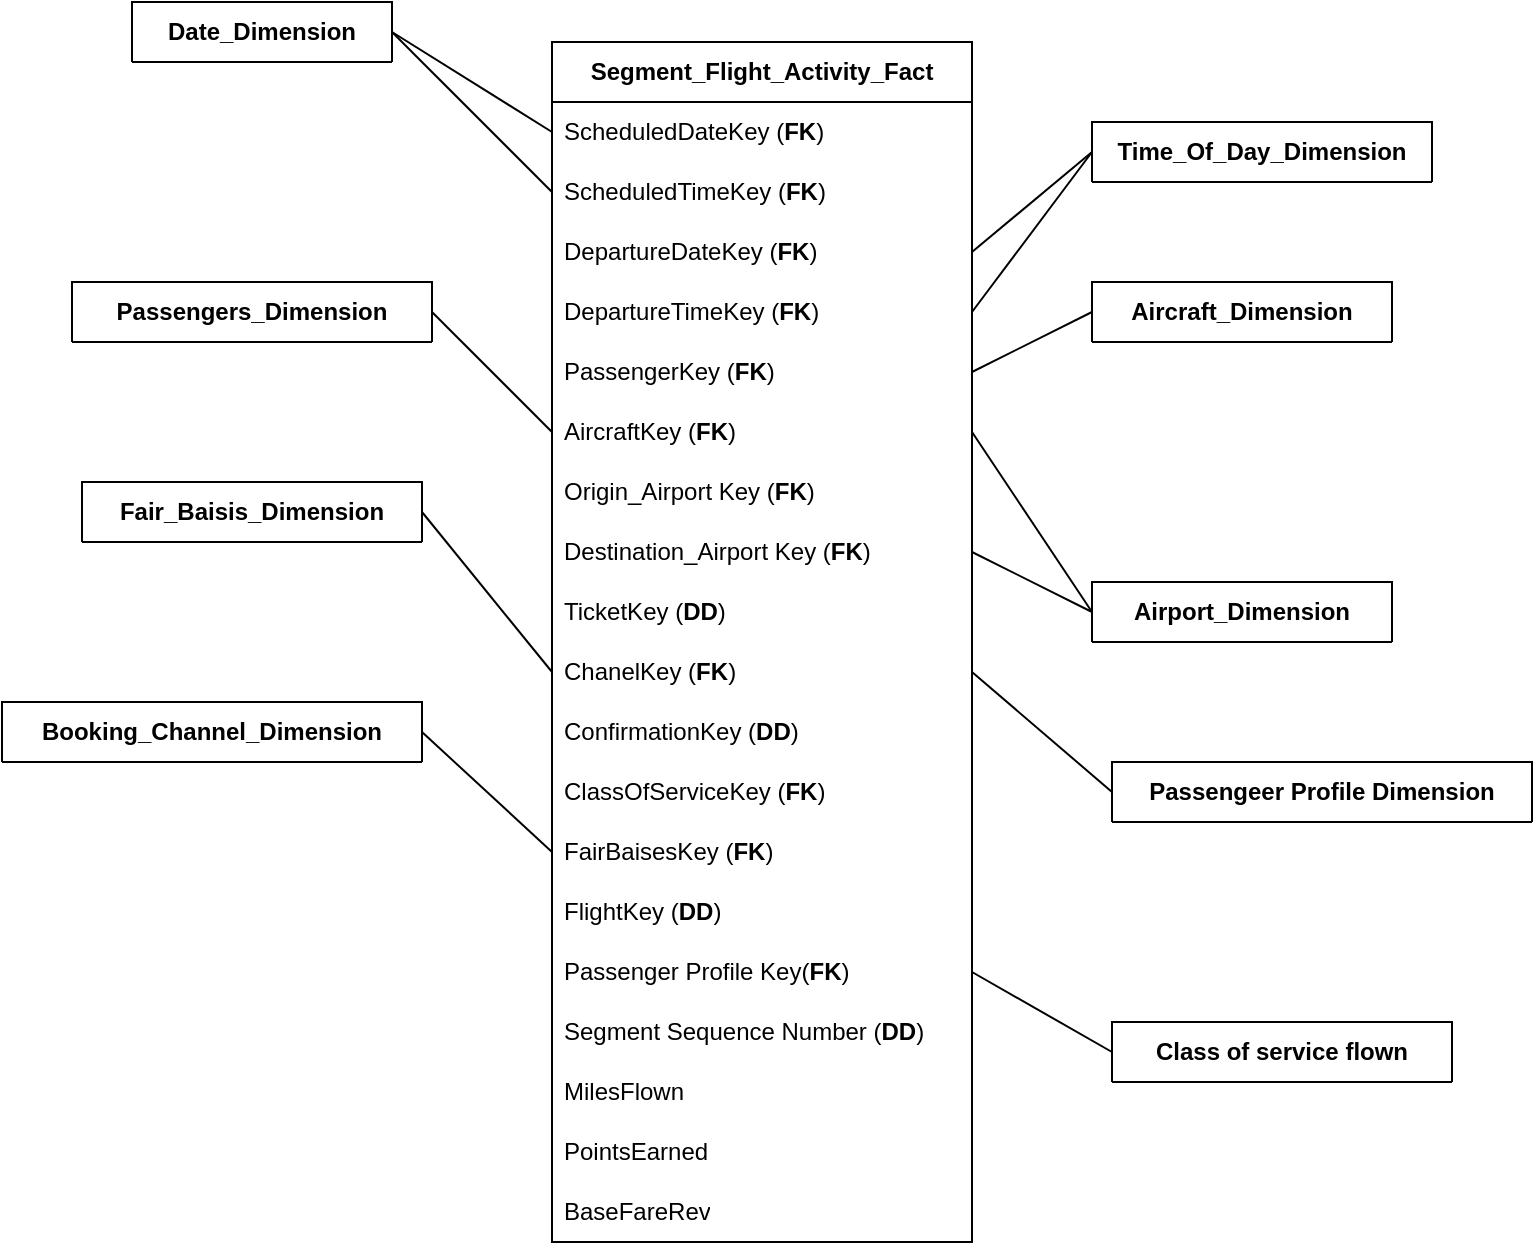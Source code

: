 <mxfile version="22.0.2" type="device" pages="5">
  <diagram name="Segment Flight Activity" id="GsaInFaQaeHhAfXp6Owi">
    <mxGraphModel dx="1276" dy="606" grid="0" gridSize="10" guides="1" tooltips="1" connect="1" arrows="1" fold="1" page="0" pageScale="1" pageWidth="850" pageHeight="1100" math="0" shadow="0">
      <root>
        <mxCell id="0" />
        <mxCell id="1" parent="0" />
        <mxCell id="W8G_UTpNuzFC9MUI8Q-2-1" value="&lt;b&gt;Segment_Flight_Activity_Fact&lt;/b&gt;" style="swimlane;fontStyle=0;childLayout=stackLayout;horizontal=1;startSize=30;horizontalStack=0;resizeParent=1;resizeParentMax=0;resizeLast=0;collapsible=1;marginBottom=0;whiteSpace=wrap;html=1;" parent="1" vertex="1">
          <mxGeometry x="480" y="310" width="210" height="600" as="geometry" />
        </mxCell>
        <mxCell id="W8G_UTpNuzFC9MUI8Q-2-2" value="ScheduledDateKey (&lt;b&gt;FK&lt;/b&gt;)" style="text;strokeColor=none;fillColor=none;align=left;verticalAlign=middle;spacingLeft=4;spacingRight=4;overflow=hidden;points=[[0,0.5],[1,0.5]];portConstraint=eastwest;rotatable=0;whiteSpace=wrap;html=1;" parent="W8G_UTpNuzFC9MUI8Q-2-1" vertex="1">
          <mxGeometry y="30" width="210" height="30" as="geometry" />
        </mxCell>
        <mxCell id="W8G_UTpNuzFC9MUI8Q-2-3" value="ScheduledTimeKey (&lt;b&gt;FK&lt;/b&gt;)" style="text;strokeColor=none;fillColor=none;align=left;verticalAlign=middle;spacingLeft=4;spacingRight=4;overflow=hidden;points=[[0,0.5],[1,0.5]];portConstraint=eastwest;rotatable=0;whiteSpace=wrap;html=1;" parent="W8G_UTpNuzFC9MUI8Q-2-1" vertex="1">
          <mxGeometry y="60" width="210" height="30" as="geometry" />
        </mxCell>
        <mxCell id="W8G_UTpNuzFC9MUI8Q-2-4" value="DepartureDateKey (&lt;b style=&quot;border-color: var(--border-color);&quot;&gt;FK&lt;/b&gt;)" style="text;strokeColor=none;fillColor=none;align=left;verticalAlign=middle;spacingLeft=4;spacingRight=4;overflow=hidden;points=[[0,0.5],[1,0.5]];portConstraint=eastwest;rotatable=0;whiteSpace=wrap;html=1;" parent="W8G_UTpNuzFC9MUI8Q-2-1" vertex="1">
          <mxGeometry y="90" width="210" height="30" as="geometry" />
        </mxCell>
        <mxCell id="W8G_UTpNuzFC9MUI8Q-2-5" value="DepartureTimeKey (&lt;b style=&quot;border-color: var(--border-color);&quot;&gt;FK&lt;/b&gt;)" style="text;strokeColor=none;fillColor=none;align=left;verticalAlign=middle;spacingLeft=4;spacingRight=4;overflow=hidden;points=[[0,0.5],[1,0.5]];portConstraint=eastwest;rotatable=0;whiteSpace=wrap;html=1;" parent="W8G_UTpNuzFC9MUI8Q-2-1" vertex="1">
          <mxGeometry y="120" width="210" height="30" as="geometry" />
        </mxCell>
        <mxCell id="W8G_UTpNuzFC9MUI8Q-2-6" value="PassengerKey (&lt;b&gt;FK&lt;/b&gt;)" style="text;strokeColor=none;fillColor=none;align=left;verticalAlign=middle;spacingLeft=4;spacingRight=4;overflow=hidden;points=[[0,0.5],[1,0.5]];portConstraint=eastwest;rotatable=0;whiteSpace=wrap;html=1;" parent="W8G_UTpNuzFC9MUI8Q-2-1" vertex="1">
          <mxGeometry y="150" width="210" height="30" as="geometry" />
        </mxCell>
        <mxCell id="W8G_UTpNuzFC9MUI8Q-2-7" value="AircraftKey (&lt;b&gt;FK&lt;/b&gt;)" style="text;strokeColor=none;fillColor=none;align=left;verticalAlign=middle;spacingLeft=4;spacingRight=4;overflow=hidden;points=[[0,0.5],[1,0.5]];portConstraint=eastwest;rotatable=0;whiteSpace=wrap;html=1;" parent="W8G_UTpNuzFC9MUI8Q-2-1" vertex="1">
          <mxGeometry y="180" width="210" height="30" as="geometry" />
        </mxCell>
        <mxCell id="W8G_UTpNuzFC9MUI8Q-2-8" value="Origin_Airport Key (&lt;b&gt;FK&lt;/b&gt;)" style="text;strokeColor=none;fillColor=none;align=left;verticalAlign=middle;spacingLeft=4;spacingRight=4;overflow=hidden;points=[[0,0.5],[1,0.5]];portConstraint=eastwest;rotatable=0;whiteSpace=wrap;html=1;" parent="W8G_UTpNuzFC9MUI8Q-2-1" vertex="1">
          <mxGeometry y="210" width="210" height="30" as="geometry" />
        </mxCell>
        <mxCell id="W8G_UTpNuzFC9MUI8Q-2-9" value="Destination_Airport Key (&lt;b&gt;FK&lt;/b&gt;)" style="text;strokeColor=none;fillColor=none;align=left;verticalAlign=middle;spacingLeft=4;spacingRight=4;overflow=hidden;points=[[0,0.5],[1,0.5]];portConstraint=eastwest;rotatable=0;whiteSpace=wrap;html=1;" parent="W8G_UTpNuzFC9MUI8Q-2-1" vertex="1">
          <mxGeometry y="240" width="210" height="30" as="geometry" />
        </mxCell>
        <mxCell id="W8G_UTpNuzFC9MUI8Q-2-10" value="TicketKey (&lt;b&gt;DD&lt;/b&gt;)" style="text;strokeColor=none;fillColor=none;align=left;verticalAlign=middle;spacingLeft=4;spacingRight=4;overflow=hidden;points=[[0,0.5],[1,0.5]];portConstraint=eastwest;rotatable=0;whiteSpace=wrap;html=1;" parent="W8G_UTpNuzFC9MUI8Q-2-1" vertex="1">
          <mxGeometry y="270" width="210" height="30" as="geometry" />
        </mxCell>
        <mxCell id="W8G_UTpNuzFC9MUI8Q-2-11" value="ChanelKey (&lt;b&gt;F&lt;span style=&quot;border-color: var(--border-color);&quot;&gt;K&lt;/span&gt;&lt;/b&gt;)" style="text;strokeColor=none;fillColor=none;align=left;verticalAlign=middle;spacingLeft=4;spacingRight=4;overflow=hidden;points=[[0,0.5],[1,0.5]];portConstraint=eastwest;rotatable=0;whiteSpace=wrap;html=1;" parent="W8G_UTpNuzFC9MUI8Q-2-1" vertex="1">
          <mxGeometry y="300" width="210" height="30" as="geometry" />
        </mxCell>
        <mxCell id="W8G_UTpNuzFC9MUI8Q-2-12" value="ConfirmationKey (&lt;b&gt;DD&lt;/b&gt;)" style="text;strokeColor=none;fillColor=none;align=left;verticalAlign=middle;spacingLeft=4;spacingRight=4;overflow=hidden;points=[[0,0.5],[1,0.5]];portConstraint=eastwest;rotatable=0;whiteSpace=wrap;html=1;" parent="W8G_UTpNuzFC9MUI8Q-2-1" vertex="1">
          <mxGeometry y="330" width="210" height="30" as="geometry" />
        </mxCell>
        <mxCell id="W8G_UTpNuzFC9MUI8Q-2-14" value="ClassOfServiceKey (&lt;b&gt;FK&lt;/b&gt;)" style="text;strokeColor=none;fillColor=none;align=left;verticalAlign=middle;spacingLeft=4;spacingRight=4;overflow=hidden;points=[[0,0.5],[1,0.5]];portConstraint=eastwest;rotatable=0;whiteSpace=wrap;html=1;" parent="W8G_UTpNuzFC9MUI8Q-2-1" vertex="1">
          <mxGeometry y="360" width="210" height="30" as="geometry" />
        </mxCell>
        <mxCell id="W8G_UTpNuzFC9MUI8Q-2-15" value="FairBaisesKey (&lt;b&gt;FK&lt;/b&gt;)" style="text;strokeColor=none;fillColor=none;align=left;verticalAlign=middle;spacingLeft=4;spacingRight=4;overflow=hidden;points=[[0,0.5],[1,0.5]];portConstraint=eastwest;rotatable=0;whiteSpace=wrap;html=1;" parent="W8G_UTpNuzFC9MUI8Q-2-1" vertex="1">
          <mxGeometry y="390" width="210" height="30" as="geometry" />
        </mxCell>
        <mxCell id="W8G_UTpNuzFC9MUI8Q-2-16" value="FlightKey (&lt;b&gt;DD&lt;/b&gt;)" style="text;strokeColor=none;fillColor=none;align=left;verticalAlign=middle;spacingLeft=4;spacingRight=4;overflow=hidden;points=[[0,0.5],[1,0.5]];portConstraint=eastwest;rotatable=0;whiteSpace=wrap;html=1;" parent="W8G_UTpNuzFC9MUI8Q-2-1" vertex="1">
          <mxGeometry y="420" width="210" height="30" as="geometry" />
        </mxCell>
        <mxCell id="W8G_UTpNuzFC9MUI8Q-2-17" value="Passenger Profile Key(&lt;b&gt;FK&lt;/b&gt;)" style="text;strokeColor=none;fillColor=none;align=left;verticalAlign=middle;spacingLeft=4;spacingRight=4;overflow=hidden;points=[[0,0.5],[1,0.5]];portConstraint=eastwest;rotatable=0;whiteSpace=wrap;html=1;" parent="W8G_UTpNuzFC9MUI8Q-2-1" vertex="1">
          <mxGeometry y="450" width="210" height="30" as="geometry" />
        </mxCell>
        <mxCell id="W8G_UTpNuzFC9MUI8Q-2-18" value="Segment Sequence Number (&lt;b&gt;DD&lt;/b&gt;)" style="text;strokeColor=none;fillColor=none;align=left;verticalAlign=middle;spacingLeft=4;spacingRight=4;overflow=hidden;points=[[0,0.5],[1,0.5]];portConstraint=eastwest;rotatable=0;whiteSpace=wrap;html=1;" parent="W8G_UTpNuzFC9MUI8Q-2-1" vertex="1">
          <mxGeometry y="480" width="210" height="30" as="geometry" />
        </mxCell>
        <mxCell id="W8G_UTpNuzFC9MUI8Q-2-19" value="MilesFlown" style="text;strokeColor=none;fillColor=none;align=left;verticalAlign=middle;spacingLeft=4;spacingRight=4;overflow=hidden;points=[[0,0.5],[1,0.5]];portConstraint=eastwest;rotatable=0;whiteSpace=wrap;html=1;" parent="W8G_UTpNuzFC9MUI8Q-2-1" vertex="1">
          <mxGeometry y="510" width="210" height="30" as="geometry" />
        </mxCell>
        <mxCell id="W8G_UTpNuzFC9MUI8Q-2-20" value="PointsEarned" style="text;strokeColor=none;fillColor=none;align=left;verticalAlign=middle;spacingLeft=4;spacingRight=4;overflow=hidden;points=[[0,0.5],[1,0.5]];portConstraint=eastwest;rotatable=0;whiteSpace=wrap;html=1;" parent="W8G_UTpNuzFC9MUI8Q-2-1" vertex="1">
          <mxGeometry y="540" width="210" height="30" as="geometry" />
        </mxCell>
        <mxCell id="W8G_UTpNuzFC9MUI8Q-2-21" value="BaseFareRev" style="text;strokeColor=none;fillColor=none;align=left;verticalAlign=middle;spacingLeft=4;spacingRight=4;overflow=hidden;points=[[0,0.5],[1,0.5]];portConstraint=eastwest;rotatable=0;whiteSpace=wrap;html=1;" parent="W8G_UTpNuzFC9MUI8Q-2-1" vertex="1">
          <mxGeometry y="570" width="210" height="30" as="geometry" />
        </mxCell>
        <mxCell id="W8G_UTpNuzFC9MUI8Q-2-27" value="" style="endArrow=none;html=1;rounded=0;exitX=0;exitY=0.5;exitDx=0;exitDy=0;entryX=1;entryY=0.5;entryDx=0;entryDy=0;" parent="1" source="W8G_UTpNuzFC9MUI8Q-2-2" target="W8G_UTpNuzFC9MUI8Q-2-35" edge="1">
          <mxGeometry width="50" height="50" relative="1" as="geometry">
            <mxPoint x="580" y="400" as="sourcePoint" />
            <mxPoint x="390" y="370" as="targetPoint" />
          </mxGeometry>
        </mxCell>
        <mxCell id="W8G_UTpNuzFC9MUI8Q-2-28" value="&lt;b&gt;Date_Dimension&lt;/b&gt;" style="swimlane;fontStyle=0;childLayout=stackLayout;horizontal=1;startSize=30;horizontalStack=0;resizeParent=1;resizeParentMax=0;resizeLast=0;collapsible=1;marginBottom=0;whiteSpace=wrap;html=1;" parent="1" vertex="1" collapsed="1">
          <mxGeometry x="270" y="290" width="130" height="30" as="geometry">
            <mxRectangle x="270" y="290" width="190" height="360" as="alternateBounds" />
          </mxGeometry>
        </mxCell>
        <mxCell id="W8G_UTpNuzFC9MUI8Q-2-29" value="DateKey (&lt;b&gt;PK&lt;/b&gt;)" style="text;strokeColor=none;fillColor=none;align=left;verticalAlign=middle;spacingLeft=4;spacingRight=4;overflow=hidden;points=[[0,0.5],[1,0.5]];portConstraint=eastwest;rotatable=0;whiteSpace=wrap;html=1;" parent="W8G_UTpNuzFC9MUI8Q-2-28" vertex="1">
          <mxGeometry y="30" width="190" height="30" as="geometry" />
        </mxCell>
        <mxCell id="W8G_UTpNuzFC9MUI8Q-2-30" value="full_date" style="text;strokeColor=none;fillColor=none;align=left;verticalAlign=middle;spacingLeft=4;spacingRight=4;overflow=hidden;points=[[0,0.5],[1,0.5]];portConstraint=eastwest;rotatable=0;whiteSpace=wrap;html=1;" parent="W8G_UTpNuzFC9MUI8Q-2-28" vertex="1">
          <mxGeometry y="60" width="190" height="30" as="geometry" />
        </mxCell>
        <mxCell id="W8G_UTpNuzFC9MUI8Q-2-31" value="day_of_week" style="text;strokeColor=none;fillColor=none;align=left;verticalAlign=middle;spacingLeft=4;spacingRight=4;overflow=hidden;points=[[0,0.5],[1,0.5]];portConstraint=eastwest;rotatable=0;whiteSpace=wrap;html=1;" parent="W8G_UTpNuzFC9MUI8Q-2-28" vertex="1">
          <mxGeometry y="90" width="190" height="30" as="geometry" />
        </mxCell>
        <mxCell id="W8G_UTpNuzFC9MUI8Q-2-32" value="day_number_in_calender_month" style="text;strokeColor=none;fillColor=none;align=left;verticalAlign=middle;spacingLeft=4;spacingRight=4;overflow=hidden;points=[[0,0.5],[1,0.5]];portConstraint=eastwest;rotatable=0;whiteSpace=wrap;html=1;" parent="W8G_UTpNuzFC9MUI8Q-2-28" vertex="1">
          <mxGeometry y="120" width="190" height="30" as="geometry" />
        </mxCell>
        <mxCell id="W8G_UTpNuzFC9MUI8Q-2-33" value="day_number_in_calender_year" style="text;strokeColor=none;fillColor=none;align=left;verticalAlign=middle;spacingLeft=4;spacingRight=4;overflow=hidden;points=[[0,0.5],[1,0.5]];portConstraint=eastwest;rotatable=0;whiteSpace=wrap;html=1;" parent="W8G_UTpNuzFC9MUI8Q-2-28" vertex="1">
          <mxGeometry y="150" width="190" height="30" as="geometry" />
        </mxCell>
        <mxCell id="W8G_UTpNuzFC9MUI8Q-2-34" value="day_number_in_fiscal_months" style="text;strokeColor=none;fillColor=none;align=left;verticalAlign=middle;spacingLeft=4;spacingRight=4;overflow=hidden;points=[[0,0.5],[1,0.5]];portConstraint=eastwest;rotatable=0;whiteSpace=wrap;html=1;" parent="W8G_UTpNuzFC9MUI8Q-2-28" vertex="1">
          <mxGeometry y="180" width="190" height="30" as="geometry" />
        </mxCell>
        <mxCell id="W8G_UTpNuzFC9MUI8Q-2-35" value="day_number_in_fiscal_year" style="text;strokeColor=none;fillColor=none;align=left;verticalAlign=middle;spacingLeft=4;spacingRight=4;overflow=hidden;points=[[0,0.5],[1,0.5]];portConstraint=eastwest;rotatable=0;whiteSpace=wrap;html=1;" parent="W8G_UTpNuzFC9MUI8Q-2-28" vertex="1">
          <mxGeometry y="210" width="190" height="30" as="geometry" />
        </mxCell>
        <mxCell id="W8G_UTpNuzFC9MUI8Q-2-36" value="last_day_in_month_indicator" style="text;strokeColor=none;fillColor=none;align=left;verticalAlign=middle;spacingLeft=4;spacingRight=4;overflow=hidden;points=[[0,0.5],[1,0.5]];portConstraint=eastwest;rotatable=0;whiteSpace=wrap;html=1;" parent="W8G_UTpNuzFC9MUI8Q-2-28" vertex="1">
          <mxGeometry y="240" width="190" height="30" as="geometry" />
        </mxCell>
        <mxCell id="W8G_UTpNuzFC9MUI8Q-2-37" value="calender_month_name" style="text;strokeColor=none;fillColor=none;align=left;verticalAlign=middle;spacingLeft=4;spacingRight=4;overflow=hidden;points=[[0,0.5],[1,0.5]];portConstraint=eastwest;rotatable=0;whiteSpace=wrap;html=1;" parent="W8G_UTpNuzFC9MUI8Q-2-28" vertex="1">
          <mxGeometry y="270" width="190" height="30" as="geometry" />
        </mxCell>
        <mxCell id="W8G_UTpNuzFC9MUI8Q-2-38" value="calender_quarter" style="text;strokeColor=none;fillColor=none;align=left;verticalAlign=middle;spacingLeft=4;spacingRight=4;overflow=hidden;points=[[0,0.5],[1,0.5]];portConstraint=eastwest;rotatable=0;whiteSpace=wrap;html=1;" parent="W8G_UTpNuzFC9MUI8Q-2-28" vertex="1">
          <mxGeometry y="300" width="190" height="30" as="geometry" />
        </mxCell>
        <mxCell id="W8G_UTpNuzFC9MUI8Q-2-39" value="calender_year" style="text;strokeColor=none;fillColor=none;align=left;verticalAlign=middle;spacingLeft=4;spacingRight=4;overflow=hidden;points=[[0,0.5],[1,0.5]];portConstraint=eastwest;rotatable=0;whiteSpace=wrap;html=1;" parent="W8G_UTpNuzFC9MUI8Q-2-28" vertex="1">
          <mxGeometry y="330" width="190" height="30" as="geometry" />
        </mxCell>
        <mxCell id="W8G_UTpNuzFC9MUI8Q-2-40" value="" style="endArrow=none;html=1;rounded=0;exitX=0;exitY=0.5;exitDx=0;exitDy=0;entryX=1;entryY=0.5;entryDx=0;entryDy=0;" parent="1" source="W8G_UTpNuzFC9MUI8Q-2-7" target="W8G_UTpNuzFC9MUI8Q-2-41" edge="1">
          <mxGeometry width="50" height="50" relative="1" as="geometry">
            <mxPoint x="580" y="400" as="sourcePoint" />
            <mxPoint x="410" y="510" as="targetPoint" />
          </mxGeometry>
        </mxCell>
        <mxCell id="W8G_UTpNuzFC9MUI8Q-2-41" value="&lt;b&gt;Passengers_Dimension&lt;/b&gt;" style="swimlane;fontStyle=0;childLayout=stackLayout;horizontal=1;startSize=30;horizontalStack=0;resizeParent=1;resizeParentMax=0;resizeLast=0;collapsible=1;marginBottom=0;whiteSpace=wrap;html=1;" parent="1" vertex="1" collapsed="1">
          <mxGeometry x="240" y="430" width="180" height="30" as="geometry">
            <mxRectangle x="240" y="430" width="140" height="450" as="alternateBounds" />
          </mxGeometry>
        </mxCell>
        <mxCell id="W8G_UTpNuzFC9MUI8Q-2-42" value="PassengerKey (&lt;b&gt;PK&lt;/b&gt;)" style="text;strokeColor=none;fillColor=none;align=left;verticalAlign=middle;spacingLeft=4;spacingRight=4;overflow=hidden;points=[[0,0.5],[1,0.5]];portConstraint=eastwest;rotatable=0;whiteSpace=wrap;html=1;" parent="W8G_UTpNuzFC9MUI8Q-2-41" vertex="1">
          <mxGeometry y="30" width="140" height="30" as="geometry" />
        </mxCell>
        <mxCell id="W8G_UTpNuzFC9MUI8Q-2-43" value="FirstName" style="text;strokeColor=none;fillColor=none;align=left;verticalAlign=middle;spacingLeft=4;spacingRight=4;overflow=hidden;points=[[0,0.5],[1,0.5]];portConstraint=eastwest;rotatable=0;whiteSpace=wrap;html=1;" parent="W8G_UTpNuzFC9MUI8Q-2-41" vertex="1">
          <mxGeometry y="60" width="140" height="30" as="geometry" />
        </mxCell>
        <mxCell id="W8G_UTpNuzFC9MUI8Q-2-44" value="PassengerID (&lt;b&gt;NK&lt;/b&gt;)" style="text;strokeColor=none;fillColor=none;align=left;verticalAlign=middle;spacingLeft=4;spacingRight=4;overflow=hidden;points=[[0,0.5],[1,0.5]];portConstraint=eastwest;rotatable=0;whiteSpace=wrap;html=1;" parent="W8G_UTpNuzFC9MUI8Q-2-41" vertex="1">
          <mxGeometry y="90" width="140" height="30" as="geometry" />
        </mxCell>
        <mxCell id="W8G_UTpNuzFC9MUI8Q-2-45" value="LastName" style="text;strokeColor=none;fillColor=none;align=left;verticalAlign=middle;spacingLeft=4;spacingRight=4;overflow=hidden;points=[[0,0.5],[1,0.5]];portConstraint=eastwest;rotatable=0;whiteSpace=wrap;html=1;" parent="W8G_UTpNuzFC9MUI8Q-2-41" vertex="1">
          <mxGeometry y="120" width="140" height="30" as="geometry" />
        </mxCell>
        <mxCell id="W8G_UTpNuzFC9MUI8Q-2-46" value="Gender" style="text;strokeColor=none;fillColor=none;align=left;verticalAlign=middle;spacingLeft=4;spacingRight=4;overflow=hidden;points=[[0,0.5],[1,0.5]];portConstraint=eastwest;rotatable=0;whiteSpace=wrap;html=1;" parent="W8G_UTpNuzFC9MUI8Q-2-41" vertex="1">
          <mxGeometry y="150" width="140" height="30" as="geometry" />
        </mxCell>
        <mxCell id="W8G_UTpNuzFC9MUI8Q-2-47" value="DOB" style="text;strokeColor=none;fillColor=none;align=left;verticalAlign=middle;spacingLeft=4;spacingRight=4;overflow=hidden;points=[[0,0.5],[1,0.5]];portConstraint=eastwest;rotatable=0;whiteSpace=wrap;html=1;" parent="W8G_UTpNuzFC9MUI8Q-2-41" vertex="1">
          <mxGeometry y="180" width="140" height="30" as="geometry" />
        </mxCell>
        <mxCell id="W8G_UTpNuzFC9MUI8Q-2-48" value="LoyaltyStatus" style="text;strokeColor=none;fillColor=none;align=left;verticalAlign=middle;spacingLeft=4;spacingRight=4;overflow=hidden;points=[[0,0.5],[1,0.5]];portConstraint=eastwest;rotatable=0;whiteSpace=wrap;html=1;" parent="W8G_UTpNuzFC9MUI8Q-2-41" vertex="1">
          <mxGeometry y="210" width="140" height="30" as="geometry" />
        </mxCell>
        <mxCell id="W8G_UTpNuzFC9MUI8Q-2-49" value="PhoneNumber" style="text;strokeColor=none;fillColor=none;align=left;verticalAlign=middle;spacingLeft=4;spacingRight=4;overflow=hidden;points=[[0,0.5],[1,0.5]];portConstraint=eastwest;rotatable=0;whiteSpace=wrap;html=1;" parent="W8G_UTpNuzFC9MUI8Q-2-41" vertex="1">
          <mxGeometry y="240" width="140" height="30" as="geometry" />
        </mxCell>
        <mxCell id="W8G_UTpNuzFC9MUI8Q-2-50" value="Nationality" style="text;strokeColor=none;fillColor=none;align=left;verticalAlign=middle;spacingLeft=4;spacingRight=4;overflow=hidden;points=[[0,0.5],[1,0.5]];portConstraint=eastwest;rotatable=0;whiteSpace=wrap;html=1;" parent="W8G_UTpNuzFC9MUI8Q-2-41" vertex="1">
          <mxGeometry y="270" width="140" height="30" as="geometry" />
        </mxCell>
        <mxCell id="W8G_UTpNuzFC9MUI8Q-2-51" value="Country" style="text;strokeColor=none;fillColor=none;align=left;verticalAlign=middle;spacingLeft=4;spacingRight=4;overflow=hidden;points=[[0,0.5],[1,0.5]];portConstraint=eastwest;rotatable=0;whiteSpace=wrap;html=1;" parent="W8G_UTpNuzFC9MUI8Q-2-41" vertex="1">
          <mxGeometry y="300" width="140" height="30" as="geometry" />
        </mxCell>
        <mxCell id="W8G_UTpNuzFC9MUI8Q-2-52" value="State" style="text;strokeColor=none;fillColor=none;align=left;verticalAlign=middle;spacingLeft=4;spacingRight=4;overflow=hidden;points=[[0,0.5],[1,0.5]];portConstraint=eastwest;rotatable=0;whiteSpace=wrap;html=1;" parent="W8G_UTpNuzFC9MUI8Q-2-41" vertex="1">
          <mxGeometry y="330" width="140" height="30" as="geometry" />
        </mxCell>
        <mxCell id="W8G_UTpNuzFC9MUI8Q-2-53" value="City" style="text;strokeColor=none;fillColor=none;align=left;verticalAlign=middle;spacingLeft=4;spacingRight=4;overflow=hidden;points=[[0,0.5],[1,0.5]];portConstraint=eastwest;rotatable=0;whiteSpace=wrap;html=1;" parent="W8G_UTpNuzFC9MUI8Q-2-41" vertex="1">
          <mxGeometry y="360" width="140" height="30" as="geometry" />
        </mxCell>
        <mxCell id="W8G_UTpNuzFC9MUI8Q-2-54" value="StartDate" style="text;strokeColor=none;fillColor=none;align=left;verticalAlign=middle;spacingLeft=4;spacingRight=4;overflow=hidden;points=[[0,0.5],[1,0.5]];portConstraint=eastwest;rotatable=0;whiteSpace=wrap;html=1;" parent="W8G_UTpNuzFC9MUI8Q-2-41" vertex="1">
          <mxGeometry y="390" width="140" height="30" as="geometry" />
        </mxCell>
        <mxCell id="W8G_UTpNuzFC9MUI8Q-2-55" value="EndDate" style="text;strokeColor=none;fillColor=none;align=left;verticalAlign=middle;spacingLeft=4;spacingRight=4;overflow=hidden;points=[[0,0.5],[1,0.5]];portConstraint=eastwest;rotatable=0;whiteSpace=wrap;html=1;" parent="W8G_UTpNuzFC9MUI8Q-2-41" vertex="1">
          <mxGeometry y="420" width="140" height="30" as="geometry" />
        </mxCell>
        <mxCell id="W8G_UTpNuzFC9MUI8Q-2-56" value="" style="endArrow=none;html=1;rounded=0;exitX=1;exitY=0.5;exitDx=0;exitDy=0;entryX=0;entryY=0.5;entryDx=0;entryDy=0;" parent="1" source="W8G_UTpNuzFC9MUI8Q-2-6" target="W8G_UTpNuzFC9MUI8Q-2-63" edge="1">
          <mxGeometry width="50" height="50" relative="1" as="geometry">
            <mxPoint x="580" y="400" as="sourcePoint" />
            <mxPoint x="850" y="430" as="targetPoint" />
          </mxGeometry>
        </mxCell>
        <mxCell id="W8G_UTpNuzFC9MUI8Q-2-57" value="&lt;b&gt;Aircraft_Dimension&lt;/b&gt;" style="swimlane;fontStyle=0;childLayout=stackLayout;horizontal=1;startSize=30;horizontalStack=0;resizeParent=1;resizeParentMax=0;resizeLast=0;collapsible=1;marginBottom=0;whiteSpace=wrap;html=1;" parent="1" vertex="1" collapsed="1">
          <mxGeometry x="750" y="430" width="150" height="30" as="geometry">
            <mxRectangle x="750" y="430" width="140" height="270" as="alternateBounds" />
          </mxGeometry>
        </mxCell>
        <mxCell id="W8G_UTpNuzFC9MUI8Q-2-58" value="AircraftKey (&lt;b&gt;PK&lt;/b&gt;)" style="text;strokeColor=none;fillColor=none;align=left;verticalAlign=middle;spacingLeft=4;spacingRight=4;overflow=hidden;points=[[0,0.5],[1,0.5]];portConstraint=eastwest;rotatable=0;whiteSpace=wrap;html=1;" parent="W8G_UTpNuzFC9MUI8Q-2-57" vertex="1">
          <mxGeometry y="30" width="140" height="30" as="geometry" />
        </mxCell>
        <mxCell id="W8G_UTpNuzFC9MUI8Q-2-59" value="AircraftID (&lt;b&gt;NK&lt;/b&gt;)" style="text;strokeColor=none;fillColor=none;align=left;verticalAlign=middle;spacingLeft=4;spacingRight=4;overflow=hidden;points=[[0,0.5],[1,0.5]];portConstraint=eastwest;rotatable=0;whiteSpace=wrap;html=1;" parent="W8G_UTpNuzFC9MUI8Q-2-57" vertex="1">
          <mxGeometry y="60" width="140" height="30" as="geometry" />
        </mxCell>
        <mxCell id="W8G_UTpNuzFC9MUI8Q-2-60" value="Model" style="text;strokeColor=none;fillColor=none;align=left;verticalAlign=middle;spacingLeft=4;spacingRight=4;overflow=hidden;points=[[0,0.5],[1,0.5]];portConstraint=eastwest;rotatable=0;whiteSpace=wrap;html=1;" parent="W8G_UTpNuzFC9MUI8Q-2-57" vertex="1">
          <mxGeometry y="90" width="140" height="30" as="geometry" />
        </mxCell>
        <mxCell id="W8G_UTpNuzFC9MUI8Q-2-61" value="Type" style="text;strokeColor=none;fillColor=none;align=left;verticalAlign=middle;spacingLeft=4;spacingRight=4;overflow=hidden;points=[[0,0.5],[1,0.5]];portConstraint=eastwest;rotatable=0;whiteSpace=wrap;html=1;" parent="W8G_UTpNuzFC9MUI8Q-2-57" vertex="1">
          <mxGeometry y="120" width="140" height="30" as="geometry" />
        </mxCell>
        <mxCell id="W8G_UTpNuzFC9MUI8Q-2-62" value="Capacity" style="text;strokeColor=none;fillColor=none;align=left;verticalAlign=middle;spacingLeft=4;spacingRight=4;overflow=hidden;points=[[0,0.5],[1,0.5]];portConstraint=eastwest;rotatable=0;whiteSpace=wrap;html=1;" parent="W8G_UTpNuzFC9MUI8Q-2-57" vertex="1">
          <mxGeometry y="150" width="140" height="30" as="geometry" />
        </mxCell>
        <mxCell id="W8G_UTpNuzFC9MUI8Q-2-63" value="Status" style="text;strokeColor=none;fillColor=none;align=left;verticalAlign=middle;spacingLeft=4;spacingRight=4;overflow=hidden;points=[[0,0.5],[1,0.5]];portConstraint=eastwest;rotatable=0;whiteSpace=wrap;html=1;" parent="W8G_UTpNuzFC9MUI8Q-2-57" vertex="1">
          <mxGeometry y="180" width="140" height="30" as="geometry" />
        </mxCell>
        <mxCell id="W8G_UTpNuzFC9MUI8Q-2-64" value="StartDate" style="text;strokeColor=none;fillColor=none;align=left;verticalAlign=middle;spacingLeft=4;spacingRight=4;overflow=hidden;points=[[0,0.5],[1,0.5]];portConstraint=eastwest;rotatable=0;whiteSpace=wrap;html=1;" parent="W8G_UTpNuzFC9MUI8Q-2-57" vertex="1">
          <mxGeometry y="210" width="140" height="30" as="geometry" />
        </mxCell>
        <mxCell id="W8G_UTpNuzFC9MUI8Q-2-65" value="EndDate" style="text;strokeColor=none;fillColor=none;align=left;verticalAlign=middle;spacingLeft=4;spacingRight=4;overflow=hidden;points=[[0,0.5],[1,0.5]];portConstraint=eastwest;rotatable=0;whiteSpace=wrap;html=1;" parent="W8G_UTpNuzFC9MUI8Q-2-57" vertex="1">
          <mxGeometry y="240" width="140" height="30" as="geometry" />
        </mxCell>
        <mxCell id="W8G_UTpNuzFC9MUI8Q-2-66" value="" style="endArrow=none;html=1;rounded=0;exitX=1;exitY=0.5;exitDx=0;exitDy=0;entryX=0;entryY=0.5;entryDx=0;entryDy=0;" parent="1" source="W8G_UTpNuzFC9MUI8Q-2-7" target="W8G_UTpNuzFC9MUI8Q-2-70" edge="1">
          <mxGeometry width="50" height="50" relative="1" as="geometry">
            <mxPoint x="580" y="400" as="sourcePoint" />
            <mxPoint x="800" y="490" as="targetPoint" />
          </mxGeometry>
        </mxCell>
        <mxCell id="W8G_UTpNuzFC9MUI8Q-2-67" value="&lt;b&gt;Airport_Dimension&lt;/b&gt;" style="swimlane;fontStyle=0;childLayout=stackLayout;horizontal=1;startSize=30;horizontalStack=0;resizeParent=1;resizeParentMax=0;resizeLast=0;collapsible=1;marginBottom=0;whiteSpace=wrap;html=1;" parent="1" vertex="1" collapsed="1">
          <mxGeometry x="750" y="580" width="150" height="30" as="geometry">
            <mxRectangle x="750" y="580" width="140" height="210" as="alternateBounds" />
          </mxGeometry>
        </mxCell>
        <mxCell id="W8G_UTpNuzFC9MUI8Q-2-68" value="AirportKey (&lt;b&gt;PK&lt;/b&gt;)" style="text;strokeColor=none;fillColor=none;align=left;verticalAlign=middle;spacingLeft=4;spacingRight=4;overflow=hidden;points=[[0,0.5],[1,0.5]];portConstraint=eastwest;rotatable=0;whiteSpace=wrap;html=1;" parent="W8G_UTpNuzFC9MUI8Q-2-67" vertex="1">
          <mxGeometry y="30" width="140" height="30" as="geometry" />
        </mxCell>
        <mxCell id="W8G_UTpNuzFC9MUI8Q-2-69" value="AirportID (&lt;b&gt;NK&lt;/b&gt;)" style="text;strokeColor=none;fillColor=none;align=left;verticalAlign=middle;spacingLeft=4;spacingRight=4;overflow=hidden;points=[[0,0.5],[1,0.5]];portConstraint=eastwest;rotatable=0;whiteSpace=wrap;html=1;" parent="W8G_UTpNuzFC9MUI8Q-2-67" vertex="1">
          <mxGeometry y="60" width="140" height="30" as="geometry" />
        </mxCell>
        <mxCell id="W8G_UTpNuzFC9MUI8Q-2-70" value="AirportName" style="text;strokeColor=none;fillColor=none;align=left;verticalAlign=middle;spacingLeft=4;spacingRight=4;overflow=hidden;points=[[0,0.5],[1,0.5]];portConstraint=eastwest;rotatable=0;whiteSpace=wrap;html=1;" parent="W8G_UTpNuzFC9MUI8Q-2-67" vertex="1">
          <mxGeometry y="90" width="140" height="30" as="geometry" />
        </mxCell>
        <mxCell id="W8G_UTpNuzFC9MUI8Q-2-71" value="Country" style="text;strokeColor=none;fillColor=none;align=left;verticalAlign=middle;spacingLeft=4;spacingRight=4;overflow=hidden;points=[[0,0.5],[1,0.5]];portConstraint=eastwest;rotatable=0;whiteSpace=wrap;html=1;" parent="W8G_UTpNuzFC9MUI8Q-2-67" vertex="1">
          <mxGeometry y="120" width="140" height="30" as="geometry" />
        </mxCell>
        <mxCell id="W8G_UTpNuzFC9MUI8Q-2-72" value="State" style="text;strokeColor=none;fillColor=none;align=left;verticalAlign=middle;spacingLeft=4;spacingRight=4;overflow=hidden;points=[[0,0.5],[1,0.5]];portConstraint=eastwest;rotatable=0;whiteSpace=wrap;html=1;" parent="W8G_UTpNuzFC9MUI8Q-2-67" vertex="1">
          <mxGeometry y="150" width="140" height="30" as="geometry" />
        </mxCell>
        <mxCell id="W8G_UTpNuzFC9MUI8Q-2-73" value="City" style="text;strokeColor=none;fillColor=none;align=left;verticalAlign=middle;spacingLeft=4;spacingRight=4;overflow=hidden;points=[[0,0.5],[1,0.5]];portConstraint=eastwest;rotatable=0;whiteSpace=wrap;html=1;" parent="W8G_UTpNuzFC9MUI8Q-2-67" vertex="1">
          <mxGeometry y="180" width="140" height="30" as="geometry" />
        </mxCell>
        <mxCell id="W8G_UTpNuzFC9MUI8Q-2-74" value="" style="endArrow=none;html=1;rounded=0;entryX=0;entryY=0.5;entryDx=0;entryDy=0;exitX=1;exitY=0.5;exitDx=0;exitDy=0;" parent="1" source="W8G_UTpNuzFC9MUI8Q-2-85" target="W8G_UTpNuzFC9MUI8Q-2-11" edge="1">
          <mxGeometry width="50" height="50" relative="1" as="geometry">
            <mxPoint x="820" y="805" as="sourcePoint" />
            <mxPoint x="670" y="510" as="targetPoint" />
          </mxGeometry>
        </mxCell>
        <mxCell id="W8G_UTpNuzFC9MUI8Q-2-75" value="&lt;b&gt;Passengeer Profile Dimension&lt;/b&gt;" style="swimlane;fontStyle=0;childLayout=stackLayout;horizontal=1;startSize=30;horizontalStack=0;resizeParent=1;resizeParentMax=0;resizeLast=0;collapsible=1;marginBottom=0;whiteSpace=wrap;html=1;" parent="1" vertex="1" collapsed="1">
          <mxGeometry x="760" y="670" width="210" height="30" as="geometry">
            <mxRectangle x="760" y="670" width="200" height="180" as="alternateBounds" />
          </mxGeometry>
        </mxCell>
        <mxCell id="W8G_UTpNuzFC9MUI8Q-2-76" value="Passenger Profile Key(&lt;b&gt;PK&lt;/b&gt;)" style="text;strokeColor=none;fillColor=none;align=left;verticalAlign=middle;spacingLeft=4;spacingRight=4;overflow=hidden;points=[[0,0.5],[1,0.5]];portConstraint=eastwest;rotatable=0;whiteSpace=wrap;html=1;" parent="W8G_UTpNuzFC9MUI8Q-2-75" vertex="1">
          <mxGeometry y="30" width="200" height="30" as="geometry" />
        </mxCell>
        <mxCell id="W8G_UTpNuzFC9MUI8Q-2-77" value="Frequent Flyer Tier" style="text;strokeColor=none;fillColor=none;align=left;verticalAlign=middle;spacingLeft=4;spacingRight=4;overflow=hidden;points=[[0,0.5],[1,0.5]];portConstraint=eastwest;rotatable=0;whiteSpace=wrap;html=1;" parent="W8G_UTpNuzFC9MUI8Q-2-75" vertex="1">
          <mxGeometry y="60" width="200" height="30" as="geometry" />
        </mxCell>
        <mxCell id="W8G_UTpNuzFC9MUI8Q-2-78" value="Home Airport" style="text;strokeColor=none;fillColor=none;align=left;verticalAlign=middle;spacingLeft=4;spacingRight=4;overflow=hidden;points=[[0,0.5],[1,0.5]];portConstraint=eastwest;rotatable=0;whiteSpace=wrap;html=1;" parent="W8G_UTpNuzFC9MUI8Q-2-75" vertex="1">
          <mxGeometry y="90" width="200" height="30" as="geometry" />
        </mxCell>
        <mxCell id="W8G_UTpNuzFC9MUI8Q-2-79" value="Club Membership Status" style="text;strokeColor=none;fillColor=none;align=left;verticalAlign=middle;spacingLeft=4;spacingRight=4;overflow=hidden;points=[[0,0.5],[1,0.5]];portConstraint=eastwest;rotatable=0;whiteSpace=wrap;html=1;" parent="W8G_UTpNuzFC9MUI8Q-2-75" vertex="1">
          <mxGeometry y="120" width="200" height="30" as="geometry" />
        </mxCell>
        <mxCell id="W8G_UTpNuzFC9MUI8Q-2-80" value="Lifetime Mileage Tier&amp;nbsp;" style="text;strokeColor=none;fillColor=none;align=left;verticalAlign=middle;spacingLeft=4;spacingRight=4;overflow=hidden;points=[[0,0.5],[1,0.5]];portConstraint=eastwest;rotatable=0;whiteSpace=wrap;html=1;" parent="W8G_UTpNuzFC9MUI8Q-2-75" vertex="1">
          <mxGeometry y="150" width="200" height="30" as="geometry" />
        </mxCell>
        <mxCell id="W8G_UTpNuzFC9MUI8Q-2-81" value="" style="endArrow=none;html=1;rounded=0;exitX=0;exitY=0.5;exitDx=0;exitDy=0;entryX=1;entryY=0.5;entryDx=0;entryDy=0;" parent="1" source="W8G_UTpNuzFC9MUI8Q-2-90" target="W8G_UTpNuzFC9MUI8Q-2-17" edge="1">
          <mxGeometry width="50" height="50" relative="1" as="geometry">
            <mxPoint x="580" y="510" as="sourcePoint" />
            <mxPoint x="630" y="460" as="targetPoint" />
          </mxGeometry>
        </mxCell>
        <mxCell id="W8G_UTpNuzFC9MUI8Q-2-82" value="&lt;b&gt;Fair_Baisis_Dimension&lt;/b&gt;" style="swimlane;fontStyle=0;childLayout=stackLayout;horizontal=1;startSize=30;horizontalStack=0;resizeParent=1;resizeParentMax=0;resizeLast=0;collapsible=1;marginBottom=0;whiteSpace=wrap;html=1;" parent="1" vertex="1" collapsed="1">
          <mxGeometry x="245" y="530" width="170" height="30" as="geometry">
            <mxRectangle x="245" y="530" width="160" height="190" as="alternateBounds" />
          </mxGeometry>
        </mxCell>
        <mxCell id="W8G_UTpNuzFC9MUI8Q-2-83" value="FairBaisesKey (&lt;b&gt;PK&lt;/b&gt;)" style="text;strokeColor=none;fillColor=none;align=left;verticalAlign=middle;spacingLeft=4;spacingRight=4;overflow=hidden;points=[[0,0.5],[1,0.5]];portConstraint=eastwest;rotatable=0;whiteSpace=wrap;html=1;" parent="W8G_UTpNuzFC9MUI8Q-2-82" vertex="1">
          <mxGeometry y="30" width="160" height="30" as="geometry" />
        </mxCell>
        <mxCell id="W8G_UTpNuzFC9MUI8Q-2-84" value="FairCode" style="text;strokeColor=none;fillColor=none;align=left;verticalAlign=middle;spacingLeft=4;spacingRight=4;overflow=hidden;points=[[0,0.5],[1,0.5]];portConstraint=eastwest;rotatable=0;whiteSpace=wrap;html=1;" parent="W8G_UTpNuzFC9MUI8Q-2-82" vertex="1">
          <mxGeometry y="60" width="160" height="30" as="geometry" />
        </mxCell>
        <mxCell id="W8G_UTpNuzFC9MUI8Q-2-85" value="Descraption&lt;div&gt;&lt;br&gt;&lt;/div&gt;" style="text;strokeColor=none;fillColor=none;align=left;verticalAlign=middle;spacingLeft=4;spacingRight=4;overflow=hidden;points=[[0,0.5],[1,0.5]];portConstraint=eastwest;rotatable=0;whiteSpace=wrap;html=1;" parent="W8G_UTpNuzFC9MUI8Q-2-82" vertex="1">
          <mxGeometry y="90" width="160" height="30" as="geometry" />
        </mxCell>
        <mxCell id="W8G_UTpNuzFC9MUI8Q-2-86" value="&lt;div&gt;&lt;div&gt;Condations&lt;/div&gt;&lt;div&gt;&lt;br&gt;&lt;/div&gt;&lt;/div&gt;" style="text;strokeColor=none;fillColor=none;align=left;verticalAlign=middle;spacingLeft=4;spacingRight=4;overflow=hidden;points=[[0,0.5],[1,0.5]];portConstraint=eastwest;rotatable=0;whiteSpace=wrap;html=1;" parent="W8G_UTpNuzFC9MUI8Q-2-82" vertex="1">
          <mxGeometry y="120" width="160" height="30" as="geometry" />
        </mxCell>
        <mxCell id="W8G_UTpNuzFC9MUI8Q-2-87" value="&lt;div&gt;priceRange&lt;/div&gt;" style="text;strokeColor=none;fillColor=none;align=left;verticalAlign=middle;spacingLeft=4;spacingRight=4;overflow=hidden;points=[[0,0.5],[1,0.5]];portConstraint=eastwest;rotatable=0;whiteSpace=wrap;html=1;" parent="W8G_UTpNuzFC9MUI8Q-2-82" vertex="1">
          <mxGeometry y="150" width="160" height="40" as="geometry" />
        </mxCell>
        <mxCell id="W8G_UTpNuzFC9MUI8Q-2-88" value="&lt;b&gt;Class of service flown&lt;/b&gt;" style="swimlane;fontStyle=0;childLayout=stackLayout;horizontal=1;startSize=30;horizontalStack=0;resizeParent=1;resizeParentMax=0;resizeLast=0;collapsible=1;marginBottom=0;whiteSpace=wrap;html=1;" parent="1" vertex="1" collapsed="1">
          <mxGeometry x="760" y="800" width="170" height="30" as="geometry">
            <mxRectangle x="760" y="800" width="200" height="120" as="alternateBounds" />
          </mxGeometry>
        </mxCell>
        <mxCell id="W8G_UTpNuzFC9MUI8Q-2-89" value="ClassOfServiceKey (&lt;b&gt;PK&lt;/b&gt;)" style="text;strokeColor=none;fillColor=none;align=left;verticalAlign=middle;spacingLeft=4;spacingRight=4;overflow=hidden;points=[[0,0.5],[1,0.5]];portConstraint=eastwest;rotatable=0;whiteSpace=wrap;html=1;" parent="W8G_UTpNuzFC9MUI8Q-2-88" vertex="1">
          <mxGeometry y="30" width="200" height="30" as="geometry" />
        </mxCell>
        <mxCell id="W8G_UTpNuzFC9MUI8Q-2-90" value="ClassID" style="text;strokeColor=none;fillColor=none;align=left;verticalAlign=middle;spacingLeft=4;spacingRight=4;overflow=hidden;points=[[0,0.5],[1,0.5]];portConstraint=eastwest;rotatable=0;whiteSpace=wrap;html=1;" parent="W8G_UTpNuzFC9MUI8Q-2-88" vertex="1">
          <mxGeometry y="60" width="200" height="30" as="geometry" />
        </mxCell>
        <mxCell id="W8G_UTpNuzFC9MUI8Q-2-91" value="ClassType" style="text;strokeColor=none;fillColor=none;align=left;verticalAlign=middle;spacingLeft=4;spacingRight=4;overflow=hidden;points=[[0,0.5],[1,0.5]];portConstraint=eastwest;rotatable=0;whiteSpace=wrap;html=1;" parent="W8G_UTpNuzFC9MUI8Q-2-88" vertex="1">
          <mxGeometry y="90" width="200" height="30" as="geometry" />
        </mxCell>
        <mxCell id="W8G_UTpNuzFC9MUI8Q-2-92" value="" style="endArrow=none;html=1;rounded=0;exitX=0;exitY=0.5;exitDx=0;exitDy=0;entryX=1;entryY=0.5;entryDx=0;entryDy=0;" parent="1" source="W8G_UTpNuzFC9MUI8Q-2-78" target="W8G_UTpNuzFC9MUI8Q-2-11" edge="1">
          <mxGeometry width="50" height="50" relative="1" as="geometry">
            <mxPoint x="940" y="545" as="sourcePoint" />
            <mxPoint x="700" y="725" as="targetPoint" />
          </mxGeometry>
        </mxCell>
        <mxCell id="W8G_UTpNuzFC9MUI8Q-2-93" value="" style="endArrow=none;html=1;rounded=0;exitX=0;exitY=0.5;exitDx=0;exitDy=0;entryX=1;entryY=0.5;entryDx=0;entryDy=0;" parent="1" source="W8G_UTpNuzFC9MUI8Q-2-3" target="W8G_UTpNuzFC9MUI8Q-2-35" edge="1">
          <mxGeometry width="50" height="50" relative="1" as="geometry">
            <mxPoint x="490" y="365" as="sourcePoint" />
            <mxPoint x="350" y="302" as="targetPoint" />
          </mxGeometry>
        </mxCell>
        <mxCell id="W8G_UTpNuzFC9MUI8Q-2-94" value="" style="endArrow=none;html=1;rounded=0;exitX=1;exitY=0.5;exitDx=0;exitDy=0;entryX=0;entryY=0.5;entryDx=0;entryDy=0;" parent="1" source="W8G_UTpNuzFC9MUI8Q-2-9" target="W8G_UTpNuzFC9MUI8Q-2-70" edge="1">
          <mxGeometry width="50" height="50" relative="1" as="geometry">
            <mxPoint x="700" y="515" as="sourcePoint" />
            <mxPoint x="930" y="490" as="targetPoint" />
          </mxGeometry>
        </mxCell>
        <mxCell id="W8G_UTpNuzFC9MUI8Q-2-95" value="&lt;b&gt;Booking_Channel_Dimension&lt;/b&gt;" style="swimlane;fontStyle=0;childLayout=stackLayout;horizontal=1;startSize=30;horizontalStack=0;resizeParent=1;resizeParentMax=0;resizeLast=0;collapsible=1;marginBottom=0;whiteSpace=wrap;html=1;" parent="1" vertex="1" collapsed="1">
          <mxGeometry x="205" y="640" width="210" height="30" as="geometry">
            <mxRectangle x="205" y="640" width="200" height="210" as="alternateBounds" />
          </mxGeometry>
        </mxCell>
        <mxCell id="W8G_UTpNuzFC9MUI8Q-2-96" value="ChanelKey (&lt;b&gt;PK&lt;/b&gt;)" style="text;strokeColor=none;fillColor=none;align=left;verticalAlign=middle;spacingLeft=4;spacingRight=4;overflow=hidden;points=[[0,0.5],[1,0.5]];portConstraint=eastwest;rotatable=0;whiteSpace=wrap;html=1;" parent="W8G_UTpNuzFC9MUI8Q-2-95" vertex="1">
          <mxGeometry y="30" width="200" height="30" as="geometry" />
        </mxCell>
        <mxCell id="W8G_UTpNuzFC9MUI8Q-2-97" value="ChanelID (&lt;b&gt;NK&lt;/b&gt;)" style="text;strokeColor=none;fillColor=none;align=left;verticalAlign=middle;spacingLeft=4;spacingRight=4;overflow=hidden;points=[[0,0.5],[1,0.5]];portConstraint=eastwest;rotatable=0;whiteSpace=wrap;html=1;" parent="W8G_UTpNuzFC9MUI8Q-2-95" vertex="1">
          <mxGeometry y="60" width="200" height="30" as="geometry" />
        </mxCell>
        <mxCell id="W8G_UTpNuzFC9MUI8Q-2-98" value="ChanelName" style="text;strokeColor=none;fillColor=none;align=left;verticalAlign=middle;spacingLeft=4;spacingRight=4;overflow=hidden;points=[[0,0.5],[1,0.5]];portConstraint=eastwest;rotatable=0;whiteSpace=wrap;html=1;" parent="W8G_UTpNuzFC9MUI8Q-2-95" vertex="1">
          <mxGeometry y="90" width="200" height="30" as="geometry" />
        </mxCell>
        <mxCell id="W8G_UTpNuzFC9MUI8Q-2-99" value="URL" style="text;strokeColor=none;fillColor=none;align=left;verticalAlign=middle;spacingLeft=4;spacingRight=4;overflow=hidden;points=[[0,0.5],[1,0.5]];portConstraint=eastwest;rotatable=0;whiteSpace=wrap;html=1;" parent="W8G_UTpNuzFC9MUI8Q-2-95" vertex="1">
          <mxGeometry y="120" width="200" height="30" as="geometry" />
        </mxCell>
        <mxCell id="W8G_UTpNuzFC9MUI8Q-2-100" value="StartDate" style="text;strokeColor=none;fillColor=none;align=left;verticalAlign=middle;spacingLeft=4;spacingRight=4;overflow=hidden;points=[[0,0.5],[1,0.5]];portConstraint=eastwest;rotatable=0;whiteSpace=wrap;html=1;" parent="W8G_UTpNuzFC9MUI8Q-2-95" vertex="1">
          <mxGeometry y="150" width="200" height="30" as="geometry" />
        </mxCell>
        <mxCell id="W8G_UTpNuzFC9MUI8Q-2-101" value="EndDate" style="text;strokeColor=none;fillColor=none;align=left;verticalAlign=middle;spacingLeft=4;spacingRight=4;overflow=hidden;points=[[0,0.5],[1,0.5]];portConstraint=eastwest;rotatable=0;whiteSpace=wrap;html=1;" parent="W8G_UTpNuzFC9MUI8Q-2-95" vertex="1">
          <mxGeometry y="180" width="200" height="30" as="geometry" />
        </mxCell>
        <mxCell id="W8G_UTpNuzFC9MUI8Q-2-102" value="" style="endArrow=none;html=1;rounded=0;entryX=0;entryY=0.5;entryDx=0;entryDy=0;exitX=1;exitY=0.5;exitDx=0;exitDy=0;" parent="1" source="W8G_UTpNuzFC9MUI8Q-2-98" target="W8G_UTpNuzFC9MUI8Q-2-15" edge="1">
          <mxGeometry width="50" height="50" relative="1" as="geometry">
            <mxPoint x="220" y="650" as="sourcePoint" />
            <mxPoint x="270" y="600" as="targetPoint" />
          </mxGeometry>
        </mxCell>
        <mxCell id="W8G_UTpNuzFC9MUI8Q-2-103" value="" style="endArrow=none;html=1;rounded=0;exitX=1;exitY=0.5;exitDx=0;exitDy=0;entryX=0;entryY=0.5;entryDx=0;entryDy=0;" parent="1" source="W8G_UTpNuzFC9MUI8Q-2-5" target="W8G_UTpNuzFC9MUI8Q-2-104" edge="1">
          <mxGeometry width="50" height="50" relative="1" as="geometry">
            <mxPoint x="760" y="660" as="sourcePoint" />
            <mxPoint x="790" y="410" as="targetPoint" />
          </mxGeometry>
        </mxCell>
        <mxCell id="W8G_UTpNuzFC9MUI8Q-2-104" value="&lt;b&gt;Time_Of_Day_Dimension&lt;/b&gt;" style="swimlane;fontStyle=0;childLayout=stackLayout;horizontal=1;startSize=30;horizontalStack=0;resizeParent=1;resizeParentMax=0;resizeLast=0;collapsible=1;marginBottom=0;whiteSpace=wrap;html=1;" parent="1" vertex="1" collapsed="1">
          <mxGeometry x="750" y="350" width="170" height="30" as="geometry">
            <mxRectangle x="750" y="350" width="190" height="360" as="alternateBounds" />
          </mxGeometry>
        </mxCell>
        <mxCell id="W8G_UTpNuzFC9MUI8Q-2-105" value="DateKey (&lt;b&gt;PK&lt;/b&gt;)" style="text;strokeColor=none;fillColor=none;align=left;verticalAlign=middle;spacingLeft=4;spacingRight=4;overflow=hidden;points=[[0,0.5],[1,0.5]];portConstraint=eastwest;rotatable=0;whiteSpace=wrap;html=1;" parent="W8G_UTpNuzFC9MUI8Q-2-104" vertex="1">
          <mxGeometry y="30" width="190" height="30" as="geometry" />
        </mxCell>
        <mxCell id="W8G_UTpNuzFC9MUI8Q-2-106" value="full_date" style="text;strokeColor=none;fillColor=none;align=left;verticalAlign=middle;spacingLeft=4;spacingRight=4;overflow=hidden;points=[[0,0.5],[1,0.5]];portConstraint=eastwest;rotatable=0;whiteSpace=wrap;html=1;" parent="W8G_UTpNuzFC9MUI8Q-2-104" vertex="1">
          <mxGeometry y="60" width="190" height="30" as="geometry" />
        </mxCell>
        <mxCell id="W8G_UTpNuzFC9MUI8Q-2-107" value="day_of_week" style="text;strokeColor=none;fillColor=none;align=left;verticalAlign=middle;spacingLeft=4;spacingRight=4;overflow=hidden;points=[[0,0.5],[1,0.5]];portConstraint=eastwest;rotatable=0;whiteSpace=wrap;html=1;" parent="W8G_UTpNuzFC9MUI8Q-2-104" vertex="1">
          <mxGeometry y="90" width="190" height="30" as="geometry" />
        </mxCell>
        <mxCell id="W8G_UTpNuzFC9MUI8Q-2-108" value="day_number_in_calender_month" style="text;strokeColor=none;fillColor=none;align=left;verticalAlign=middle;spacingLeft=4;spacingRight=4;overflow=hidden;points=[[0,0.5],[1,0.5]];portConstraint=eastwest;rotatable=0;whiteSpace=wrap;html=1;" parent="W8G_UTpNuzFC9MUI8Q-2-104" vertex="1">
          <mxGeometry y="120" width="190" height="30" as="geometry" />
        </mxCell>
        <mxCell id="W8G_UTpNuzFC9MUI8Q-2-109" value="day_number_in_calender_year" style="text;strokeColor=none;fillColor=none;align=left;verticalAlign=middle;spacingLeft=4;spacingRight=4;overflow=hidden;points=[[0,0.5],[1,0.5]];portConstraint=eastwest;rotatable=0;whiteSpace=wrap;html=1;" parent="W8G_UTpNuzFC9MUI8Q-2-104" vertex="1">
          <mxGeometry y="150" width="190" height="30" as="geometry" />
        </mxCell>
        <mxCell id="W8G_UTpNuzFC9MUI8Q-2-110" value="day_number_in_fiscal_months" style="text;strokeColor=none;fillColor=none;align=left;verticalAlign=middle;spacingLeft=4;spacingRight=4;overflow=hidden;points=[[0,0.5],[1,0.5]];portConstraint=eastwest;rotatable=0;whiteSpace=wrap;html=1;" parent="W8G_UTpNuzFC9MUI8Q-2-104" vertex="1">
          <mxGeometry y="180" width="190" height="30" as="geometry" />
        </mxCell>
        <mxCell id="W8G_UTpNuzFC9MUI8Q-2-111" value="day_number_in_fiscal_year" style="text;strokeColor=none;fillColor=none;align=left;verticalAlign=middle;spacingLeft=4;spacingRight=4;overflow=hidden;points=[[0,0.5],[1,0.5]];portConstraint=eastwest;rotatable=0;whiteSpace=wrap;html=1;" parent="W8G_UTpNuzFC9MUI8Q-2-104" vertex="1">
          <mxGeometry y="210" width="190" height="30" as="geometry" />
        </mxCell>
        <mxCell id="W8G_UTpNuzFC9MUI8Q-2-112" value="last_day_in_month_indicator" style="text;strokeColor=none;fillColor=none;align=left;verticalAlign=middle;spacingLeft=4;spacingRight=4;overflow=hidden;points=[[0,0.5],[1,0.5]];portConstraint=eastwest;rotatable=0;whiteSpace=wrap;html=1;" parent="W8G_UTpNuzFC9MUI8Q-2-104" vertex="1">
          <mxGeometry y="240" width="190" height="30" as="geometry" />
        </mxCell>
        <mxCell id="W8G_UTpNuzFC9MUI8Q-2-113" value="calender_month_name" style="text;strokeColor=none;fillColor=none;align=left;verticalAlign=middle;spacingLeft=4;spacingRight=4;overflow=hidden;points=[[0,0.5],[1,0.5]];portConstraint=eastwest;rotatable=0;whiteSpace=wrap;html=1;" parent="W8G_UTpNuzFC9MUI8Q-2-104" vertex="1">
          <mxGeometry y="270" width="190" height="30" as="geometry" />
        </mxCell>
        <mxCell id="W8G_UTpNuzFC9MUI8Q-2-114" value="calender_quarter" style="text;strokeColor=none;fillColor=none;align=left;verticalAlign=middle;spacingLeft=4;spacingRight=4;overflow=hidden;points=[[0,0.5],[1,0.5]];portConstraint=eastwest;rotatable=0;whiteSpace=wrap;html=1;" parent="W8G_UTpNuzFC9MUI8Q-2-104" vertex="1">
          <mxGeometry y="300" width="190" height="30" as="geometry" />
        </mxCell>
        <mxCell id="W8G_UTpNuzFC9MUI8Q-2-115" value="calender_year" style="text;strokeColor=none;fillColor=none;align=left;verticalAlign=middle;spacingLeft=4;spacingRight=4;overflow=hidden;points=[[0,0.5],[1,0.5]];portConstraint=eastwest;rotatable=0;whiteSpace=wrap;html=1;" parent="W8G_UTpNuzFC9MUI8Q-2-104" vertex="1">
          <mxGeometry y="330" width="190" height="30" as="geometry" />
        </mxCell>
        <mxCell id="W8G_UTpNuzFC9MUI8Q-2-116" value="" style="endArrow=none;html=1;rounded=0;exitX=1;exitY=0.5;exitDx=0;exitDy=0;entryX=0;entryY=0.5;entryDx=0;entryDy=0;" parent="1" source="W8G_UTpNuzFC9MUI8Q-2-4" target="W8G_UTpNuzFC9MUI8Q-2-104" edge="1">
          <mxGeometry width="50" height="50" relative="1" as="geometry">
            <mxPoint x="700" y="485" as="sourcePoint" />
            <mxPoint x="800" y="425" as="targetPoint" />
          </mxGeometry>
        </mxCell>
      </root>
    </mxGraphModel>
  </diagram>
  <diagram id="y4Wsx3kTOFTVaw6JgW5T" name="Reservation">
    <mxGraphModel dx="2927" dy="1410" grid="0" gridSize="10" guides="1" tooltips="1" connect="1" arrows="1" fold="1" page="0" pageScale="1" pageWidth="850" pageHeight="1100" math="0" shadow="0">
      <root>
        <mxCell id="0" />
        <mxCell id="1" parent="0" />
        <mxCell id="tjAhKTnmn_WFtctTZyfz-1" value="&lt;b&gt;reservation facf&lt;/b&gt;" style="swimlane;fontStyle=0;childLayout=stackLayout;horizontal=1;startSize=30;horizontalStack=0;resizeParent=1;resizeParentMax=0;resizeLast=0;collapsible=1;marginBottom=0;whiteSpace=wrap;html=1;" vertex="1" parent="1">
          <mxGeometry x="130" y="280" width="210" height="420" as="geometry" />
        </mxCell>
        <mxCell id="tjAhKTnmn_WFtctTZyfz-2" value="DateKey (&lt;b&gt;FK&lt;/b&gt;)" style="text;strokeColor=none;fillColor=none;align=left;verticalAlign=middle;spacingLeft=4;spacingRight=4;overflow=hidden;points=[[0,0.5],[1,0.5]];portConstraint=eastwest;rotatable=0;whiteSpace=wrap;html=1;" vertex="1" parent="tjAhKTnmn_WFtctTZyfz-1">
          <mxGeometry y="30" width="210" height="30" as="geometry" />
        </mxCell>
        <mxCell id="tjAhKTnmn_WFtctTZyfz-3" value="PassengerKey (&lt;b&gt;FK&lt;/b&gt;)" style="text;strokeColor=none;fillColor=none;align=left;verticalAlign=middle;spacingLeft=4;spacingRight=4;overflow=hidden;points=[[0,0.5],[1,0.5]];portConstraint=eastwest;rotatable=0;whiteSpace=wrap;html=1;" vertex="1" parent="tjAhKTnmn_WFtctTZyfz-1">
          <mxGeometry y="60" width="210" height="30" as="geometry" />
        </mxCell>
        <mxCell id="tjAhKTnmn_WFtctTZyfz-4" value="ClassKey (&lt;b&gt;FK&lt;/b&gt;)" style="text;strokeColor=none;fillColor=none;align=left;verticalAlign=middle;spacingLeft=4;spacingRight=4;overflow=hidden;points=[[0,0.5],[1,0.5]];portConstraint=eastwest;rotatable=0;whiteSpace=wrap;html=1;" vertex="1" parent="tjAhKTnmn_WFtctTZyfz-1">
          <mxGeometry y="90" width="210" height="30" as="geometry" />
        </mxCell>
        <mxCell id="tjAhKTnmn_WFtctTZyfz-5" value="AirportKey (&lt;b&gt;F&lt;span style=&quot;border-color: var(--border-color);&quot;&gt;K&lt;/span&gt;&lt;/b&gt;)" style="text;strokeColor=none;fillColor=none;align=left;verticalAlign=middle;spacingLeft=4;spacingRight=4;overflow=hidden;points=[[0,0.5],[1,0.5]];portConstraint=eastwest;rotatable=0;whiteSpace=wrap;html=1;" vertex="1" parent="tjAhKTnmn_WFtctTZyfz-1">
          <mxGeometry y="120" width="210" height="30" as="geometry" />
        </mxCell>
        <mxCell id="tjAhKTnmn_WFtctTZyfz-6" value="TicketKey (&lt;b&gt;F&lt;span style=&quot;border-color: var(--border-color);&quot;&gt;K&lt;/span&gt;&lt;/b&gt;)" style="text;strokeColor=none;fillColor=none;align=left;verticalAlign=middle;spacingLeft=4;spacingRight=4;overflow=hidden;points=[[0,0.5],[1,0.5]];portConstraint=eastwest;rotatable=0;whiteSpace=wrap;html=1;" vertex="1" parent="tjAhKTnmn_WFtctTZyfz-1">
          <mxGeometry y="150" width="210" height="30" as="geometry" />
        </mxCell>
        <mxCell id="tjAhKTnmn_WFtctTZyfz-7" value="ChanelKey (&lt;b&gt;F&lt;span style=&quot;border-color: var(--border-color);&quot;&gt;K&lt;/span&gt;&lt;/b&gt;)" style="text;strokeColor=none;fillColor=none;align=left;verticalAlign=middle;spacingLeft=4;spacingRight=4;overflow=hidden;points=[[0,0.5],[1,0.5]];portConstraint=eastwest;rotatable=0;whiteSpace=wrap;html=1;" vertex="1" parent="tjAhKTnmn_WFtctTZyfz-1">
          <mxGeometry y="180" width="210" height="30" as="geometry" />
        </mxCell>
        <mxCell id="tjAhKTnmn_WFtctTZyfz-8" value="FaieBaisesKey (&lt;b&gt;FK&lt;/b&gt;)" style="text;strokeColor=none;fillColor=none;align=left;verticalAlign=middle;spacingLeft=4;spacingRight=4;overflow=hidden;points=[[0,0.5],[1,0.5]];portConstraint=eastwest;rotatable=0;whiteSpace=wrap;html=1;" vertex="1" parent="tjAhKTnmn_WFtctTZyfz-1">
          <mxGeometry y="210" width="210" height="30" as="geometry" />
        </mxCell>
        <mxCell id="tjAhKTnmn_WFtctTZyfz-9" value="FlightKey (&lt;b&gt;DD&lt;/b&gt;)" style="text;strokeColor=none;fillColor=none;align=left;verticalAlign=middle;spacingLeft=4;spacingRight=4;overflow=hidden;points=[[0,0.5],[1,0.5]];portConstraint=eastwest;rotatable=0;whiteSpace=wrap;html=1;" vertex="1" parent="tjAhKTnmn_WFtctTZyfz-1">
          <mxGeometry y="240" width="210" height="30" as="geometry" />
        </mxCell>
        <mxCell id="tjAhKTnmn_WFtctTZyfz-10" value="Revenue" style="text;strokeColor=none;fillColor=none;align=left;verticalAlign=middle;spacingLeft=4;spacingRight=4;overflow=hidden;points=[[0,0.5],[1,0.5]];portConstraint=eastwest;rotatable=0;whiteSpace=wrap;html=1;" vertex="1" parent="tjAhKTnmn_WFtctTZyfz-1">
          <mxGeometry y="270" width="210" height="30" as="geometry" />
        </mxCell>
        <mxCell id="tjAhKTnmn_WFtctTZyfz-11" value="fromCountry" style="text;strokeColor=none;fillColor=none;align=left;verticalAlign=middle;spacingLeft=4;spacingRight=4;overflow=hidden;points=[[0,0.5],[1,0.5]];portConstraint=eastwest;rotatable=0;whiteSpace=wrap;html=1;" vertex="1" parent="tjAhKTnmn_WFtctTZyfz-1">
          <mxGeometry y="300" width="210" height="30" as="geometry" />
        </mxCell>
        <mxCell id="tjAhKTnmn_WFtctTZyfz-12" value="toCountry" style="text;strokeColor=none;fillColor=none;align=left;verticalAlign=middle;spacingLeft=4;spacingRight=4;overflow=hidden;points=[[0,0.5],[1,0.5]];portConstraint=eastwest;rotatable=0;whiteSpace=wrap;html=1;" vertex="1" parent="tjAhKTnmn_WFtctTZyfz-1">
          <mxGeometry y="330" width="210" height="30" as="geometry" />
        </mxCell>
        <mxCell id="tjAhKTnmn_WFtctTZyfz-13" value="AircraftKey (FK)" style="text;strokeColor=none;fillColor=none;align=left;verticalAlign=middle;spacingLeft=4;spacingRight=4;overflow=hidden;points=[[0,0.5],[1,0.5]];portConstraint=eastwest;rotatable=0;whiteSpace=wrap;html=1;" vertex="1" parent="tjAhKTnmn_WFtctTZyfz-1">
          <mxGeometry y="360" width="210" height="30" as="geometry" />
        </mxCell>
        <mxCell id="tjAhKTnmn_WFtctTZyfz-14" value="CancellationStatus" style="text;strokeColor=none;fillColor=none;align=left;verticalAlign=middle;spacingLeft=4;spacingRight=4;overflow=hidden;points=[[0,0.5],[1,0.5]];portConstraint=eastwest;rotatable=0;whiteSpace=wrap;html=1;" vertex="1" parent="tjAhKTnmn_WFtctTZyfz-1">
          <mxGeometry y="390" width="210" height="30" as="geometry" />
        </mxCell>
        <mxCell id="tjAhKTnmn_WFtctTZyfz-15" value="" style="endArrow=none;html=1;rounded=0;exitX=0;exitY=0.5;exitDx=0;exitDy=0;" edge="1" parent="1" source="tjAhKTnmn_WFtctTZyfz-2" target="tjAhKTnmn_WFtctTZyfz-16">
          <mxGeometry width="50" height="50" relative="1" as="geometry">
            <mxPoint x="400" y="340" as="sourcePoint" />
            <mxPoint x="210" y="310" as="targetPoint" />
          </mxGeometry>
        </mxCell>
        <mxCell id="tjAhKTnmn_WFtctTZyfz-16" value="&lt;b&gt;Date_Dimension&lt;/b&gt;" style="swimlane;fontStyle=0;childLayout=stackLayout;horizontal=1;startSize=30;horizontalStack=0;resizeParent=1;resizeParentMax=0;resizeLast=0;collapsible=1;marginBottom=0;whiteSpace=wrap;html=1;" vertex="1" parent="1">
          <mxGeometry x="40" y="-320" width="190" height="360" as="geometry">
            <mxRectangle x="120" y="140" width="130" height="30" as="alternateBounds" />
          </mxGeometry>
        </mxCell>
        <mxCell id="tjAhKTnmn_WFtctTZyfz-17" value="DateKey (&lt;b&gt;PK&lt;/b&gt;)" style="text;strokeColor=none;fillColor=none;align=left;verticalAlign=middle;spacingLeft=4;spacingRight=4;overflow=hidden;points=[[0,0.5],[1,0.5]];portConstraint=eastwest;rotatable=0;whiteSpace=wrap;html=1;" vertex="1" parent="tjAhKTnmn_WFtctTZyfz-16">
          <mxGeometry y="30" width="190" height="30" as="geometry" />
        </mxCell>
        <mxCell id="tjAhKTnmn_WFtctTZyfz-18" value="hour" style="text;strokeColor=none;fillColor=none;align=left;verticalAlign=middle;spacingLeft=4;spacingRight=4;overflow=hidden;points=[[0,0.5],[1,0.5]];portConstraint=eastwest;rotatable=0;whiteSpace=wrap;html=1;" vertex="1" parent="tjAhKTnmn_WFtctTZyfz-16">
          <mxGeometry y="60" width="190" height="30" as="geometry" />
        </mxCell>
        <mxCell id="tjAhKTnmn_WFtctTZyfz-19" value="day_of_week" style="text;strokeColor=none;fillColor=none;align=left;verticalAlign=middle;spacingLeft=4;spacingRight=4;overflow=hidden;points=[[0,0.5],[1,0.5]];portConstraint=eastwest;rotatable=0;whiteSpace=wrap;html=1;" vertex="1" parent="tjAhKTnmn_WFtctTZyfz-16">
          <mxGeometry y="90" width="190" height="30" as="geometry" />
        </mxCell>
        <mxCell id="tjAhKTnmn_WFtctTZyfz-20" value="day_number_in_calender_month" style="text;strokeColor=none;fillColor=none;align=left;verticalAlign=middle;spacingLeft=4;spacingRight=4;overflow=hidden;points=[[0,0.5],[1,0.5]];portConstraint=eastwest;rotatable=0;whiteSpace=wrap;html=1;" vertex="1" parent="tjAhKTnmn_WFtctTZyfz-16">
          <mxGeometry y="120" width="190" height="30" as="geometry" />
        </mxCell>
        <mxCell id="tjAhKTnmn_WFtctTZyfz-21" value="day_number_in_calender_year" style="text;strokeColor=none;fillColor=none;align=left;verticalAlign=middle;spacingLeft=4;spacingRight=4;overflow=hidden;points=[[0,0.5],[1,0.5]];portConstraint=eastwest;rotatable=0;whiteSpace=wrap;html=1;" vertex="1" parent="tjAhKTnmn_WFtctTZyfz-16">
          <mxGeometry y="150" width="190" height="30" as="geometry" />
        </mxCell>
        <mxCell id="tjAhKTnmn_WFtctTZyfz-22" value="day_number_in_fiscal_months" style="text;strokeColor=none;fillColor=none;align=left;verticalAlign=middle;spacingLeft=4;spacingRight=4;overflow=hidden;points=[[0,0.5],[1,0.5]];portConstraint=eastwest;rotatable=0;whiteSpace=wrap;html=1;" vertex="1" parent="tjAhKTnmn_WFtctTZyfz-16">
          <mxGeometry y="180" width="190" height="30" as="geometry" />
        </mxCell>
        <mxCell id="tjAhKTnmn_WFtctTZyfz-23" value="day_number_in_fiscal_year" style="text;strokeColor=none;fillColor=none;align=left;verticalAlign=middle;spacingLeft=4;spacingRight=4;overflow=hidden;points=[[0,0.5],[1,0.5]];portConstraint=eastwest;rotatable=0;whiteSpace=wrap;html=1;" vertex="1" parent="tjAhKTnmn_WFtctTZyfz-16">
          <mxGeometry y="210" width="190" height="30" as="geometry" />
        </mxCell>
        <mxCell id="tjAhKTnmn_WFtctTZyfz-24" value="last_day_in_month_indicator" style="text;strokeColor=none;fillColor=none;align=left;verticalAlign=middle;spacingLeft=4;spacingRight=4;overflow=hidden;points=[[0,0.5],[1,0.5]];portConstraint=eastwest;rotatable=0;whiteSpace=wrap;html=1;" vertex="1" parent="tjAhKTnmn_WFtctTZyfz-16">
          <mxGeometry y="240" width="190" height="30" as="geometry" />
        </mxCell>
        <mxCell id="tjAhKTnmn_WFtctTZyfz-25" value="calender_month_name" style="text;strokeColor=none;fillColor=none;align=left;verticalAlign=middle;spacingLeft=4;spacingRight=4;overflow=hidden;points=[[0,0.5],[1,0.5]];portConstraint=eastwest;rotatable=0;whiteSpace=wrap;html=1;" vertex="1" parent="tjAhKTnmn_WFtctTZyfz-16">
          <mxGeometry y="270" width="190" height="30" as="geometry" />
        </mxCell>
        <mxCell id="tjAhKTnmn_WFtctTZyfz-26" value="calender_quarter" style="text;strokeColor=none;fillColor=none;align=left;verticalAlign=middle;spacingLeft=4;spacingRight=4;overflow=hidden;points=[[0,0.5],[1,0.5]];portConstraint=eastwest;rotatable=0;whiteSpace=wrap;html=1;" vertex="1" parent="tjAhKTnmn_WFtctTZyfz-16">
          <mxGeometry y="300" width="190" height="30" as="geometry" />
        </mxCell>
        <mxCell id="tjAhKTnmn_WFtctTZyfz-27" value="calender_year" style="text;strokeColor=none;fillColor=none;align=left;verticalAlign=middle;spacingLeft=4;spacingRight=4;overflow=hidden;points=[[0,0.5],[1,0.5]];portConstraint=eastwest;rotatable=0;whiteSpace=wrap;html=1;" vertex="1" parent="tjAhKTnmn_WFtctTZyfz-16">
          <mxGeometry y="330" width="190" height="30" as="geometry" />
        </mxCell>
        <mxCell id="tjAhKTnmn_WFtctTZyfz-28" value="" style="endArrow=none;html=1;rounded=0;exitX=0;exitY=0.5;exitDx=0;exitDy=0;" edge="1" parent="1" source="tjAhKTnmn_WFtctTZyfz-4" target="tjAhKTnmn_WFtctTZyfz-29">
          <mxGeometry width="50" height="50" relative="1" as="geometry">
            <mxPoint x="400" y="340" as="sourcePoint" />
            <mxPoint x="230" y="450" as="targetPoint" />
          </mxGeometry>
        </mxCell>
        <mxCell id="tjAhKTnmn_WFtctTZyfz-29" value="&lt;b&gt;Passengers_Dimension&lt;/b&gt;" style="swimlane;fontStyle=0;childLayout=stackLayout;horizontal=1;startSize=30;horizontalStack=0;resizeParent=1;resizeParentMax=0;resizeLast=0;collapsible=1;marginBottom=0;whiteSpace=wrap;html=1;" vertex="1" parent="1">
          <mxGeometry x="-350" y="-90" width="140" height="360" as="geometry" />
        </mxCell>
        <mxCell id="tjAhKTnmn_WFtctTZyfz-30" value="PassengerKey (&lt;b&gt;PK&lt;/b&gt;)" style="text;strokeColor=none;fillColor=none;align=left;verticalAlign=middle;spacingLeft=4;spacingRight=4;overflow=hidden;points=[[0,0.5],[1,0.5]];portConstraint=eastwest;rotatable=0;whiteSpace=wrap;html=1;" vertex="1" parent="tjAhKTnmn_WFtctTZyfz-29">
          <mxGeometry y="30" width="140" height="30" as="geometry" />
        </mxCell>
        <mxCell id="tjAhKTnmn_WFtctTZyfz-31" value="PassengerID (&lt;b&gt;NK&lt;/b&gt;)" style="text;strokeColor=none;fillColor=none;align=left;verticalAlign=middle;spacingLeft=4;spacingRight=4;overflow=hidden;points=[[0,0.5],[1,0.5]];portConstraint=eastwest;rotatable=0;whiteSpace=wrap;html=1;" vertex="1" parent="tjAhKTnmn_WFtctTZyfz-29">
          <mxGeometry y="60" width="140" height="30" as="geometry" />
        </mxCell>
        <mxCell id="tjAhKTnmn_WFtctTZyfz-32" value="FirstName" style="text;strokeColor=none;fillColor=none;align=left;verticalAlign=middle;spacingLeft=4;spacingRight=4;overflow=hidden;points=[[0,0.5],[1,0.5]];portConstraint=eastwest;rotatable=0;whiteSpace=wrap;html=1;" vertex="1" parent="tjAhKTnmn_WFtctTZyfz-29">
          <mxGeometry y="90" width="140" height="30" as="geometry" />
        </mxCell>
        <mxCell id="tjAhKTnmn_WFtctTZyfz-33" value="LastName" style="text;strokeColor=none;fillColor=none;align=left;verticalAlign=middle;spacingLeft=4;spacingRight=4;overflow=hidden;points=[[0,0.5],[1,0.5]];portConstraint=eastwest;rotatable=0;whiteSpace=wrap;html=1;" vertex="1" parent="tjAhKTnmn_WFtctTZyfz-29">
          <mxGeometry y="120" width="140" height="30" as="geometry" />
        </mxCell>
        <mxCell id="tjAhKTnmn_WFtctTZyfz-34" value="Gender" style="text;strokeColor=none;fillColor=none;align=left;verticalAlign=middle;spacingLeft=4;spacingRight=4;overflow=hidden;points=[[0,0.5],[1,0.5]];portConstraint=eastwest;rotatable=0;whiteSpace=wrap;html=1;" vertex="1" parent="tjAhKTnmn_WFtctTZyfz-29">
          <mxGeometry y="150" width="140" height="30" as="geometry" />
        </mxCell>
        <mxCell id="tjAhKTnmn_WFtctTZyfz-35" value="DOB" style="text;strokeColor=none;fillColor=none;align=left;verticalAlign=middle;spacingLeft=4;spacingRight=4;overflow=hidden;points=[[0,0.5],[1,0.5]];portConstraint=eastwest;rotatable=0;whiteSpace=wrap;html=1;" vertex="1" parent="tjAhKTnmn_WFtctTZyfz-29">
          <mxGeometry y="180" width="140" height="30" as="geometry" />
        </mxCell>
        <mxCell id="tjAhKTnmn_WFtctTZyfz-36" value="PhoneNumber" style="text;strokeColor=none;fillColor=none;align=left;verticalAlign=middle;spacingLeft=4;spacingRight=4;overflow=hidden;points=[[0,0.5],[1,0.5]];portConstraint=eastwest;rotatable=0;whiteSpace=wrap;html=1;" vertex="1" parent="tjAhKTnmn_WFtctTZyfz-29">
          <mxGeometry y="210" width="140" height="30" as="geometry" />
        </mxCell>
        <mxCell id="tjAhKTnmn_WFtctTZyfz-37" value="Nationality" style="text;strokeColor=none;fillColor=none;align=left;verticalAlign=middle;spacingLeft=4;spacingRight=4;overflow=hidden;points=[[0,0.5],[1,0.5]];portConstraint=eastwest;rotatable=0;whiteSpace=wrap;html=1;" vertex="1" parent="tjAhKTnmn_WFtctTZyfz-29">
          <mxGeometry y="240" width="140" height="30" as="geometry" />
        </mxCell>
        <mxCell id="tjAhKTnmn_WFtctTZyfz-38" value="Country" style="text;strokeColor=none;fillColor=none;align=left;verticalAlign=middle;spacingLeft=4;spacingRight=4;overflow=hidden;points=[[0,0.5],[1,0.5]];portConstraint=eastwest;rotatable=0;whiteSpace=wrap;html=1;" vertex="1" parent="tjAhKTnmn_WFtctTZyfz-29">
          <mxGeometry y="270" width="140" height="30" as="geometry" />
        </mxCell>
        <mxCell id="tjAhKTnmn_WFtctTZyfz-39" value="State" style="text;strokeColor=none;fillColor=none;align=left;verticalAlign=middle;spacingLeft=4;spacingRight=4;overflow=hidden;points=[[0,0.5],[1,0.5]];portConstraint=eastwest;rotatable=0;whiteSpace=wrap;html=1;" vertex="1" parent="tjAhKTnmn_WFtctTZyfz-29">
          <mxGeometry y="300" width="140" height="30" as="geometry" />
        </mxCell>
        <mxCell id="tjAhKTnmn_WFtctTZyfz-40" value="City" style="text;strokeColor=none;fillColor=none;align=left;verticalAlign=middle;spacingLeft=4;spacingRight=4;overflow=hidden;points=[[0,0.5],[1,0.5]];portConstraint=eastwest;rotatable=0;whiteSpace=wrap;html=1;" vertex="1" parent="tjAhKTnmn_WFtctTZyfz-29">
          <mxGeometry y="330" width="140" height="30" as="geometry" />
        </mxCell>
        <mxCell id="tjAhKTnmn_WFtctTZyfz-41" value="" style="endArrow=none;html=1;rounded=0;exitX=1;exitY=0.5;exitDx=0;exitDy=0;entryX=0;entryY=0.5;entryDx=0;entryDy=0;" edge="1" parent="1" source="tjAhKTnmn_WFtctTZyfz-2" target="tjAhKTnmn_WFtctTZyfz-45">
          <mxGeometry width="50" height="50" relative="1" as="geometry">
            <mxPoint x="400" y="340" as="sourcePoint" />
            <mxPoint x="670" y="370" as="targetPoint" />
          </mxGeometry>
        </mxCell>
        <mxCell id="tjAhKTnmn_WFtctTZyfz-42" value="&lt;b&gt;Class_Dimension&lt;/b&gt;" style="swimlane;fontStyle=0;childLayout=stackLayout;horizontal=1;startSize=30;horizontalStack=0;resizeParent=1;resizeParentMax=0;resizeLast=0;collapsible=1;marginBottom=0;whiteSpace=wrap;html=1;" vertex="1" parent="1">
          <mxGeometry x="630" y="120" width="140" height="180" as="geometry" />
        </mxCell>
        <mxCell id="tjAhKTnmn_WFtctTZyfz-43" value="ClassKey (&lt;b&gt;PK&lt;/b&gt;)" style="text;strokeColor=none;fillColor=none;align=left;verticalAlign=middle;spacingLeft=4;spacingRight=4;overflow=hidden;points=[[0,0.5],[1,0.5]];portConstraint=eastwest;rotatable=0;whiteSpace=wrap;html=1;" vertex="1" parent="tjAhKTnmn_WFtctTZyfz-42">
          <mxGeometry y="30" width="140" height="30" as="geometry" />
        </mxCell>
        <mxCell id="tjAhKTnmn_WFtctTZyfz-44" value="classID (&lt;b&gt;NK&lt;/b&gt;)" style="text;strokeColor=none;fillColor=none;align=left;verticalAlign=middle;spacingLeft=4;spacingRight=4;overflow=hidden;points=[[0,0.5],[1,0.5]];portConstraint=eastwest;rotatable=0;whiteSpace=wrap;html=1;" vertex="1" parent="tjAhKTnmn_WFtctTZyfz-42">
          <mxGeometry y="60" width="140" height="30" as="geometry" />
        </mxCell>
        <mxCell id="tjAhKTnmn_WFtctTZyfz-45" value="ClassPurshsed" style="text;strokeColor=none;fillColor=none;align=left;verticalAlign=middle;spacingLeft=4;spacingRight=4;overflow=hidden;points=[[0,0.5],[1,0.5]];portConstraint=eastwest;rotatable=0;whiteSpace=wrap;html=1;" vertex="1" parent="tjAhKTnmn_WFtctTZyfz-42">
          <mxGeometry y="90" width="140" height="30" as="geometry" />
        </mxCell>
        <mxCell id="tjAhKTnmn_WFtctTZyfz-46" value="ClassFLown" style="text;strokeColor=none;fillColor=none;align=left;verticalAlign=middle;spacingLeft=4;spacingRight=4;overflow=hidden;points=[[0,0.5],[1,0.5]];portConstraint=eastwest;rotatable=0;whiteSpace=wrap;html=1;" vertex="1" parent="tjAhKTnmn_WFtctTZyfz-42">
          <mxGeometry y="120" width="140" height="30" as="geometry" />
        </mxCell>
        <mxCell id="tjAhKTnmn_WFtctTZyfz-47" value="ChangeType" style="text;strokeColor=none;fillColor=none;align=left;verticalAlign=middle;spacingLeft=4;spacingRight=4;overflow=hidden;points=[[0,0.5],[1,0.5]];portConstraint=eastwest;rotatable=0;whiteSpace=wrap;html=1;" vertex="1" parent="tjAhKTnmn_WFtctTZyfz-42">
          <mxGeometry y="150" width="140" height="30" as="geometry" />
        </mxCell>
        <mxCell id="tjAhKTnmn_WFtctTZyfz-48" value="&lt;b&gt;Airport_Dimension&lt;/b&gt;" style="swimlane;fontStyle=0;childLayout=stackLayout;horizontal=1;startSize=30;horizontalStack=0;resizeParent=1;resizeParentMax=0;resizeLast=0;collapsible=1;marginBottom=0;whiteSpace=wrap;html=1;" vertex="1" parent="1">
          <mxGeometry x="-650" y="440" width="140" height="210" as="geometry" />
        </mxCell>
        <mxCell id="tjAhKTnmn_WFtctTZyfz-49" value="AirportKey (&lt;b&gt;PK&lt;/b&gt;)" style="text;strokeColor=none;fillColor=none;align=left;verticalAlign=middle;spacingLeft=4;spacingRight=4;overflow=hidden;points=[[0,0.5],[1,0.5]];portConstraint=eastwest;rotatable=0;whiteSpace=wrap;html=1;" vertex="1" parent="tjAhKTnmn_WFtctTZyfz-48">
          <mxGeometry y="30" width="140" height="30" as="geometry" />
        </mxCell>
        <mxCell id="tjAhKTnmn_WFtctTZyfz-50" value="AirportID (&lt;b&gt;NK&lt;/b&gt;)" style="text;strokeColor=none;fillColor=none;align=left;verticalAlign=middle;spacingLeft=4;spacingRight=4;overflow=hidden;points=[[0,0.5],[1,0.5]];portConstraint=eastwest;rotatable=0;whiteSpace=wrap;html=1;" vertex="1" parent="tjAhKTnmn_WFtctTZyfz-48">
          <mxGeometry y="60" width="140" height="30" as="geometry" />
        </mxCell>
        <mxCell id="tjAhKTnmn_WFtctTZyfz-51" value="AirportName" style="text;strokeColor=none;fillColor=none;align=left;verticalAlign=middle;spacingLeft=4;spacingRight=4;overflow=hidden;points=[[0,0.5],[1,0.5]];portConstraint=eastwest;rotatable=0;whiteSpace=wrap;html=1;" vertex="1" parent="tjAhKTnmn_WFtctTZyfz-48">
          <mxGeometry y="90" width="140" height="30" as="geometry" />
        </mxCell>
        <mxCell id="tjAhKTnmn_WFtctTZyfz-52" value="Country" style="text;strokeColor=none;fillColor=none;align=left;verticalAlign=middle;spacingLeft=4;spacingRight=4;overflow=hidden;points=[[0,0.5],[1,0.5]];portConstraint=eastwest;rotatable=0;whiteSpace=wrap;html=1;" vertex="1" parent="tjAhKTnmn_WFtctTZyfz-48">
          <mxGeometry y="120" width="140" height="30" as="geometry" />
        </mxCell>
        <mxCell id="tjAhKTnmn_WFtctTZyfz-53" value="State" style="text;strokeColor=none;fillColor=none;align=left;verticalAlign=middle;spacingLeft=4;spacingRight=4;overflow=hidden;points=[[0,0.5],[1,0.5]];portConstraint=eastwest;rotatable=0;whiteSpace=wrap;html=1;" vertex="1" parent="tjAhKTnmn_WFtctTZyfz-48">
          <mxGeometry y="150" width="140" height="30" as="geometry" />
        </mxCell>
        <mxCell id="tjAhKTnmn_WFtctTZyfz-54" value="City" style="text;strokeColor=none;fillColor=none;align=left;verticalAlign=middle;spacingLeft=4;spacingRight=4;overflow=hidden;points=[[0,0.5],[1,0.5]];portConstraint=eastwest;rotatable=0;whiteSpace=wrap;html=1;" vertex="1" parent="tjAhKTnmn_WFtctTZyfz-48">
          <mxGeometry y="180" width="140" height="30" as="geometry" />
        </mxCell>
        <mxCell id="tjAhKTnmn_WFtctTZyfz-55" value="" style="endArrow=none;html=1;rounded=0;exitX=0;exitY=0.5;exitDx=0;exitDy=0;" edge="1" parent="1" source="tjAhKTnmn_WFtctTZyfz-6" target="tjAhKTnmn_WFtctTZyfz-56">
          <mxGeometry width="50" height="50" relative="1" as="geometry">
            <mxPoint x="400" y="340" as="sourcePoint" />
            <mxPoint x="220" y="570" as="targetPoint" />
          </mxGeometry>
        </mxCell>
        <mxCell id="tjAhKTnmn_WFtctTZyfz-56" value="&lt;b&gt;Ticket_Dimension&lt;/b&gt;" style="swimlane;fontStyle=0;childLayout=stackLayout;horizontal=1;startSize=30;horizontalStack=0;resizeParent=1;resizeParentMax=0;resizeLast=0;collapsible=1;marginBottom=0;whiteSpace=wrap;html=1;" vertex="1" parent="1">
          <mxGeometry x="-650" y="680" width="140" height="90" as="geometry" />
        </mxCell>
        <mxCell id="tjAhKTnmn_WFtctTZyfz-57" value="TicketKey (&lt;b&gt;PK&lt;/b&gt;)" style="text;strokeColor=none;fillColor=none;align=left;verticalAlign=middle;spacingLeft=4;spacingRight=4;overflow=hidden;points=[[0,0.5],[1,0.5]];portConstraint=eastwest;rotatable=0;whiteSpace=wrap;html=1;" vertex="1" parent="tjAhKTnmn_WFtctTZyfz-56">
          <mxGeometry y="30" width="140" height="30" as="geometry" />
        </mxCell>
        <mxCell id="tjAhKTnmn_WFtctTZyfz-58" value="TicketNumber (&lt;b&gt;NK&lt;/b&gt;)" style="text;strokeColor=none;fillColor=none;align=left;verticalAlign=middle;spacingLeft=4;spacingRight=4;overflow=hidden;points=[[0,0.5],[1,0.5]];portConstraint=eastwest;rotatable=0;whiteSpace=wrap;html=1;" vertex="1" parent="tjAhKTnmn_WFtctTZyfz-56">
          <mxGeometry y="60" width="140" height="30" as="geometry" />
        </mxCell>
        <mxCell id="tjAhKTnmn_WFtctTZyfz-59" value="" style="endArrow=none;html=1;rounded=0;entryX=0;entryY=0.5;entryDx=0;entryDy=0;exitX=1;exitY=0.5;exitDx=0;exitDy=0;" edge="1" parent="1" source="tjAhKTnmn_WFtctTZyfz-61" target="tjAhKTnmn_WFtctTZyfz-7">
          <mxGeometry width="50" height="50" relative="1" as="geometry">
            <mxPoint x="660" y="590" as="sourcePoint" />
            <mxPoint x="450" y="500" as="targetPoint" />
          </mxGeometry>
        </mxCell>
        <mxCell id="tjAhKTnmn_WFtctTZyfz-60" value="&lt;b&gt;Booking_Channel_Dimension&lt;/b&gt;" style="swimlane;fontStyle=0;childLayout=stackLayout;horizontal=1;startSize=30;horizontalStack=0;resizeParent=1;resizeParentMax=0;resizeLast=0;collapsible=1;marginBottom=0;whiteSpace=wrap;html=1;" vertex="1" parent="1">
          <mxGeometry x="-120" y="1030" width="200" height="210" as="geometry" />
        </mxCell>
        <mxCell id="tjAhKTnmn_WFtctTZyfz-61" value="ChanelKey (&lt;b&gt;PK&lt;/b&gt;)" style="text;strokeColor=none;fillColor=none;align=left;verticalAlign=middle;spacingLeft=4;spacingRight=4;overflow=hidden;points=[[0,0.5],[1,0.5]];portConstraint=eastwest;rotatable=0;whiteSpace=wrap;html=1;" vertex="1" parent="tjAhKTnmn_WFtctTZyfz-60">
          <mxGeometry y="30" width="200" height="30" as="geometry" />
        </mxCell>
        <mxCell id="tjAhKTnmn_WFtctTZyfz-62" value="ChanelID (&lt;b&gt;NK&lt;/b&gt;)" style="text;strokeColor=none;fillColor=none;align=left;verticalAlign=middle;spacingLeft=4;spacingRight=4;overflow=hidden;points=[[0,0.5],[1,0.5]];portConstraint=eastwest;rotatable=0;whiteSpace=wrap;html=1;" vertex="1" parent="tjAhKTnmn_WFtctTZyfz-60">
          <mxGeometry y="60" width="200" height="30" as="geometry" />
        </mxCell>
        <mxCell id="tjAhKTnmn_WFtctTZyfz-63" value="ChanelName" style="text;strokeColor=none;fillColor=none;align=left;verticalAlign=middle;spacingLeft=4;spacingRight=4;overflow=hidden;points=[[0,0.5],[1,0.5]];portConstraint=eastwest;rotatable=0;whiteSpace=wrap;html=1;" vertex="1" parent="tjAhKTnmn_WFtctTZyfz-60">
          <mxGeometry y="90" width="200" height="30" as="geometry" />
        </mxCell>
        <mxCell id="tjAhKTnmn_WFtctTZyfz-64" value="URL" style="text;strokeColor=none;fillColor=none;align=left;verticalAlign=middle;spacingLeft=4;spacingRight=4;overflow=hidden;points=[[0,0.5],[1,0.5]];portConstraint=eastwest;rotatable=0;whiteSpace=wrap;html=1;" vertex="1" parent="tjAhKTnmn_WFtctTZyfz-60">
          <mxGeometry y="120" width="200" height="30" as="geometry" />
        </mxCell>
        <mxCell id="tjAhKTnmn_WFtctTZyfz-65" value="StartDate" style="text;strokeColor=none;fillColor=none;align=left;verticalAlign=middle;spacingLeft=4;spacingRight=4;overflow=hidden;points=[[0,0.5],[1,0.5]];portConstraint=eastwest;rotatable=0;whiteSpace=wrap;html=1;" vertex="1" parent="tjAhKTnmn_WFtctTZyfz-60">
          <mxGeometry y="150" width="200" height="30" as="geometry" />
        </mxCell>
        <mxCell id="tjAhKTnmn_WFtctTZyfz-66" value="EndDate" style="text;strokeColor=none;fillColor=none;align=left;verticalAlign=middle;spacingLeft=4;spacingRight=4;overflow=hidden;points=[[0,0.5],[1,0.5]];portConstraint=eastwest;rotatable=0;whiteSpace=wrap;html=1;" vertex="1" parent="tjAhKTnmn_WFtctTZyfz-60">
          <mxGeometry y="180" width="200" height="30" as="geometry" />
        </mxCell>
        <mxCell id="tjAhKTnmn_WFtctTZyfz-67" value="" style="endArrow=none;html=1;rounded=0;entryX=1;entryY=0.5;entryDx=0;entryDy=0;exitX=0;exitY=0.5;exitDx=0;exitDy=0;" edge="1" parent="1" source="tjAhKTnmn_WFtctTZyfz-69" target="tjAhKTnmn_WFtctTZyfz-7">
          <mxGeometry width="50" height="50" relative="1" as="geometry">
            <mxPoint x="630" y="690" as="sourcePoint" />
            <mxPoint x="490" y="450" as="targetPoint" />
          </mxGeometry>
        </mxCell>
        <mxCell id="tjAhKTnmn_WFtctTZyfz-68" value="&lt;b&gt;Fair_Baisis_Dimension&lt;/b&gt;" style="swimlane;fontStyle=0;childLayout=stackLayout;horizontal=1;startSize=30;horizontalStack=0;resizeParent=1;resizeParentMax=0;resizeLast=0;collapsible=1;marginBottom=0;whiteSpace=wrap;html=1;" vertex="1" parent="1">
          <mxGeometry x="590" y="480" width="160" height="180" as="geometry" />
        </mxCell>
        <mxCell id="tjAhKTnmn_WFtctTZyfz-69" value="FaieBaisesKey (&lt;b&gt;PK&lt;/b&gt;)" style="text;strokeColor=none;fillColor=none;align=left;verticalAlign=middle;spacingLeft=4;spacingRight=4;overflow=hidden;points=[[0,0.5],[1,0.5]];portConstraint=eastwest;rotatable=0;whiteSpace=wrap;html=1;" vertex="1" parent="tjAhKTnmn_WFtctTZyfz-68">
          <mxGeometry y="30" width="160" height="30" as="geometry" />
        </mxCell>
        <mxCell id="tjAhKTnmn_WFtctTZyfz-70" value="FairCode" style="text;strokeColor=none;fillColor=none;align=left;verticalAlign=middle;spacingLeft=4;spacingRight=4;overflow=hidden;points=[[0,0.5],[1,0.5]];portConstraint=eastwest;rotatable=0;whiteSpace=wrap;html=1;" vertex="1" parent="tjAhKTnmn_WFtctTZyfz-68">
          <mxGeometry y="60" width="160" height="30" as="geometry" />
        </mxCell>
        <mxCell id="tjAhKTnmn_WFtctTZyfz-71" value="Descraption&lt;div&gt;&lt;br&gt;&lt;/div&gt;" style="text;strokeColor=none;fillColor=none;align=left;verticalAlign=middle;spacingLeft=4;spacingRight=4;overflow=hidden;points=[[0,0.5],[1,0.5]];portConstraint=eastwest;rotatable=0;whiteSpace=wrap;html=1;" vertex="1" parent="tjAhKTnmn_WFtctTZyfz-68">
          <mxGeometry y="90" width="160" height="30" as="geometry" />
        </mxCell>
        <mxCell id="tjAhKTnmn_WFtctTZyfz-72" value="&lt;div&gt;&lt;div&gt;Condations&lt;/div&gt;&lt;div&gt;&lt;br&gt;&lt;/div&gt;&lt;/div&gt;" style="text;strokeColor=none;fillColor=none;align=left;verticalAlign=middle;spacingLeft=4;spacingRight=4;overflow=hidden;points=[[0,0.5],[1,0.5]];portConstraint=eastwest;rotatable=0;whiteSpace=wrap;html=1;" vertex="1" parent="tjAhKTnmn_WFtctTZyfz-68">
          <mxGeometry y="120" width="160" height="30" as="geometry" />
        </mxCell>
        <mxCell id="tjAhKTnmn_WFtctTZyfz-73" value="&lt;div&gt;priceRange&lt;/div&gt;" style="text;strokeColor=none;fillColor=none;align=left;verticalAlign=middle;spacingLeft=4;spacingRight=4;overflow=hidden;points=[[0,0.5],[1,0.5]];portConstraint=eastwest;rotatable=0;whiteSpace=wrap;html=1;" vertex="1" parent="tjAhKTnmn_WFtctTZyfz-68">
          <mxGeometry y="150" width="160" height="30" as="geometry" />
        </mxCell>
        <mxCell id="tjAhKTnmn_WFtctTZyfz-74" style="edgeStyle=none;rounded=0;orthogonalLoop=1;jettySize=auto;html=1;exitX=0.5;exitY=0;exitDx=0;exitDy=0;entryX=0;entryY=0;entryDx=0;entryDy=0;strokeColor=default;align=center;verticalAlign=middle;fontFamily=Helvetica;fontSize=11;fontColor=default;labelBackgroundColor=default;endArrow=none;endFill=0;" edge="1" parent="1" source="tjAhKTnmn_WFtctTZyfz-56" target="tjAhKTnmn_WFtctTZyfz-56">
          <mxGeometry relative="1" as="geometry" />
        </mxCell>
        <mxCell id="tjAhKTnmn_WFtctTZyfz-75" style="edgeStyle=none;rounded=0;orthogonalLoop=1;jettySize=auto;html=1;exitX=1;exitY=0.5;exitDx=0;exitDy=0;entryX=0;entryY=0.5;entryDx=0;entryDy=0;strokeColor=default;align=center;verticalAlign=middle;fontFamily=Helvetica;fontSize=11;fontColor=default;labelBackgroundColor=default;endArrow=none;endFill=0;" edge="1" parent="1" source="tjAhKTnmn_WFtctTZyfz-49" target="tjAhKTnmn_WFtctTZyfz-5">
          <mxGeometry relative="1" as="geometry" />
        </mxCell>
        <mxCell id="tjAhKTnmn_WFtctTZyfz-76" value="&lt;b&gt;Aircraft_Dimension&lt;/b&gt;" style="swimlane;fontStyle=0;childLayout=stackLayout;horizontal=1;startSize=30;horizontalStack=0;resizeParent=1;resizeParentMax=0;resizeLast=0;collapsible=1;marginBottom=0;whiteSpace=wrap;html=1;" vertex="1" parent="1">
          <mxGeometry x="-470" y="720" width="140" height="270" as="geometry" />
        </mxCell>
        <mxCell id="tjAhKTnmn_WFtctTZyfz-77" value="AircraftKey (&lt;b&gt;PK&lt;/b&gt;)" style="text;strokeColor=none;fillColor=none;align=left;verticalAlign=middle;spacingLeft=4;spacingRight=4;overflow=hidden;points=[[0,0.5],[1,0.5]];portConstraint=eastwest;rotatable=0;whiteSpace=wrap;html=1;" vertex="1" parent="tjAhKTnmn_WFtctTZyfz-76">
          <mxGeometry y="30" width="140" height="30" as="geometry" />
        </mxCell>
        <mxCell id="tjAhKTnmn_WFtctTZyfz-78" value="AircraftID (&lt;b&gt;NK&lt;/b&gt;)" style="text;strokeColor=none;fillColor=none;align=left;verticalAlign=middle;spacingLeft=4;spacingRight=4;overflow=hidden;points=[[0,0.5],[1,0.5]];portConstraint=eastwest;rotatable=0;whiteSpace=wrap;html=1;" vertex="1" parent="tjAhKTnmn_WFtctTZyfz-76">
          <mxGeometry y="60" width="140" height="30" as="geometry" />
        </mxCell>
        <mxCell id="tjAhKTnmn_WFtctTZyfz-79" value="Model" style="text;strokeColor=none;fillColor=none;align=left;verticalAlign=middle;spacingLeft=4;spacingRight=4;overflow=hidden;points=[[0,0.5],[1,0.5]];portConstraint=eastwest;rotatable=0;whiteSpace=wrap;html=1;" vertex="1" parent="tjAhKTnmn_WFtctTZyfz-76">
          <mxGeometry y="90" width="140" height="30" as="geometry" />
        </mxCell>
        <mxCell id="tjAhKTnmn_WFtctTZyfz-80" value="Type" style="text;strokeColor=none;fillColor=none;align=left;verticalAlign=middle;spacingLeft=4;spacingRight=4;overflow=hidden;points=[[0,0.5],[1,0.5]];portConstraint=eastwest;rotatable=0;whiteSpace=wrap;html=1;" vertex="1" parent="tjAhKTnmn_WFtctTZyfz-76">
          <mxGeometry y="120" width="140" height="30" as="geometry" />
        </mxCell>
        <mxCell id="tjAhKTnmn_WFtctTZyfz-81" value="Capacity" style="text;strokeColor=none;fillColor=none;align=left;verticalAlign=middle;spacingLeft=4;spacingRight=4;overflow=hidden;points=[[0,0.5],[1,0.5]];portConstraint=eastwest;rotatable=0;whiteSpace=wrap;html=1;" vertex="1" parent="tjAhKTnmn_WFtctTZyfz-76">
          <mxGeometry y="150" width="140" height="30" as="geometry" />
        </mxCell>
        <mxCell id="tjAhKTnmn_WFtctTZyfz-82" value="Status" style="text;strokeColor=none;fillColor=none;align=left;verticalAlign=middle;spacingLeft=4;spacingRight=4;overflow=hidden;points=[[0,0.5],[1,0.5]];portConstraint=eastwest;rotatable=0;whiteSpace=wrap;html=1;" vertex="1" parent="tjAhKTnmn_WFtctTZyfz-76">
          <mxGeometry y="180" width="140" height="30" as="geometry" />
        </mxCell>
        <mxCell id="tjAhKTnmn_WFtctTZyfz-83" value="StartDate" style="text;strokeColor=none;fillColor=none;align=left;verticalAlign=middle;spacingLeft=4;spacingRight=4;overflow=hidden;points=[[0,0.5],[1,0.5]];portConstraint=eastwest;rotatable=0;whiteSpace=wrap;html=1;" vertex="1" parent="tjAhKTnmn_WFtctTZyfz-76">
          <mxGeometry y="210" width="140" height="30" as="geometry" />
        </mxCell>
        <mxCell id="tjAhKTnmn_WFtctTZyfz-84" value="EndDate" style="text;strokeColor=none;fillColor=none;align=left;verticalAlign=middle;spacingLeft=4;spacingRight=4;overflow=hidden;points=[[0,0.5],[1,0.5]];portConstraint=eastwest;rotatable=0;whiteSpace=wrap;html=1;" vertex="1" parent="tjAhKTnmn_WFtctTZyfz-76">
          <mxGeometry y="240" width="140" height="30" as="geometry" />
        </mxCell>
        <mxCell id="tjAhKTnmn_WFtctTZyfz-85" style="edgeStyle=none;curved=1;rounded=0;orthogonalLoop=1;jettySize=auto;html=1;exitX=1;exitY=0.5;exitDx=0;exitDy=0;entryX=0.03;entryY=-0.056;entryDx=0;entryDy=0;entryPerimeter=0;fontSize=12;startSize=8;endSize=8;endArrow=none;endFill=0;" edge="1" parent="1" source="tjAhKTnmn_WFtctTZyfz-77" target="tjAhKTnmn_WFtctTZyfz-13">
          <mxGeometry relative="1" as="geometry" />
        </mxCell>
      </root>
    </mxGraphModel>
  </diagram>
  <diagram id="FAHdmqDLXx5iLMkwhudc" name="Customer Care">
    <mxGraphModel dx="1918" dy="731" grid="0" gridSize="10" guides="1" tooltips="1" connect="1" arrows="1" fold="1" page="0" pageScale="1" pageWidth="850" pageHeight="1100" math="0" shadow="0">
      <root>
        <mxCell id="0" />
        <mxCell id="1" parent="0" />
        <mxCell id="7OykdMFAyQgw231l5Jlg-190" value="Customer Care Fact" style="swimlane;fontStyle=0;align=center;verticalAlign=top;childLayout=stackLayout;horizontal=1;startSize=26;horizontalStack=0;resizeParent=1;resizeLast=0;collapsible=1;marginBottom=0;rounded=0;shadow=0;strokeWidth=1;" vertex="1" parent="1">
          <mxGeometry x="656" y="255" width="210" height="388" as="geometry">
            <mxRectangle x="550" y="140" width="160" height="26" as="alternateBounds" />
          </mxGeometry>
        </mxCell>
        <mxCell id="7OykdMFAyQgw231l5Jlg-191" value="PassengerKey (Fk)" style="text;align=left;verticalAlign=top;spacingLeft=4;spacingRight=4;overflow=hidden;rotatable=0;points=[[0,0.5],[1,0.5]];portConstraint=eastwest;" vertex="1" parent="7OykdMFAyQgw231l5Jlg-190">
          <mxGeometry y="26" width="210" height="26" as="geometry" />
        </mxCell>
        <mxCell id="7OykdMFAyQgw231l5Jlg-192" value="FeedbackKey (Fk)" style="text;align=left;verticalAlign=top;spacingLeft=4;spacingRight=4;overflow=hidden;rotatable=0;points=[[0,0.5],[1,0.5]];portConstraint=eastwest;rounded=0;shadow=0;html=0;" vertex="1" parent="7OykdMFAyQgw231l5Jlg-190">
          <mxGeometry y="52" width="210" height="26" as="geometry" />
        </mxCell>
        <mxCell id="7OykdMFAyQgw231l5Jlg-193" value="OriginAirportKey (Fk)" style="text;align=left;verticalAlign=top;spacingLeft=4;spacingRight=4;overflow=hidden;rotatable=0;points=[[0,0.5],[1,0.5]];portConstraint=eastwest;rounded=0;shadow=0;html=0;" vertex="1" parent="7OykdMFAyQgw231l5Jlg-190">
          <mxGeometry y="78" width="210" height="26" as="geometry" />
        </mxCell>
        <mxCell id="7OykdMFAyQgw231l5Jlg-194" value="DestinationAirportKey (Fk) " style="text;align=left;verticalAlign=top;spacingLeft=4;spacingRight=4;overflow=hidden;rotatable=0;points=[[0,0.5],[1,0.5]];portConstraint=eastwest;rounded=0;shadow=0;html=0;" vertex="1" parent="7OykdMFAyQgw231l5Jlg-190">
          <mxGeometry y="104" width="210" height="26" as="geometry" />
        </mxCell>
        <mxCell id="7OykdMFAyQgw231l5Jlg-195" value="Datekey (Fk)" style="text;align=left;verticalAlign=top;spacingLeft=4;spacingRight=4;overflow=hidden;rotatable=0;points=[[0,0.5],[1,0.5]];portConstraint=eastwest;" vertex="1" parent="7OykdMFAyQgw231l5Jlg-190">
          <mxGeometry y="130" width="210" height="26" as="geometry" />
        </mxCell>
        <mxCell id="7OykdMFAyQgw231l5Jlg-196" value="TypeKey (Fk)" style="text;align=left;verticalAlign=top;spacingLeft=4;spacingRight=4;overflow=hidden;rotatable=0;points=[[0,0.5],[1,0.5]];portConstraint=eastwest;rounded=0;shadow=0;html=0;" vertex="1" parent="7OykdMFAyQgw231l5Jlg-190">
          <mxGeometry y="156" width="210" height="26" as="geometry" />
        </mxCell>
        <mxCell id="7OykdMFAyQgw231l5Jlg-197" value="EmployeeKey (Fk)" style="text;align=left;verticalAlign=top;spacingLeft=4;spacingRight=4;overflow=hidden;rotatable=0;points=[[0,0.5],[1,0.5]];portConstraint=eastwest;" vertex="1" parent="7OykdMFAyQgw231l5Jlg-190">
          <mxGeometry y="182" width="210" height="26" as="geometry" />
        </mxCell>
        <mxCell id="7OykdMFAyQgw231l5Jlg-198" value="ConfirmationKey (DD)" style="text;align=left;verticalAlign=top;spacingLeft=4;spacingRight=4;overflow=hidden;rotatable=0;points=[[0,0.5],[1,0.5]];portConstraint=eastwest;" vertex="1" parent="7OykdMFAyQgw231l5Jlg-190">
          <mxGeometry y="208" width="210" height="26" as="geometry" />
        </mxCell>
        <mxCell id="7OykdMFAyQgw231l5Jlg-199" value="FlightKey (DD)" style="text;align=left;verticalAlign=top;spacingLeft=4;spacingRight=4;overflow=hidden;rotatable=0;points=[[0,0.5],[1,0.5]];portConstraint=eastwest;rounded=0;shadow=0;html=0;" vertex="1" parent="7OykdMFAyQgw231l5Jlg-190">
          <mxGeometry y="234" width="210" height="26" as="geometry" />
        </mxCell>
        <mxCell id="7OykdMFAyQgw231l5Jlg-200" value="TicketKey (NK)" style="text;align=left;verticalAlign=top;spacingLeft=4;spacingRight=4;overflow=hidden;rotatable=0;points=[[0,0.5],[1,0.5]];portConstraint=eastwest;" vertex="1" parent="7OykdMFAyQgw231l5Jlg-190">
          <mxGeometry y="260" width="210" height="30" as="geometry" />
        </mxCell>
        <mxCell id="7OykdMFAyQgw231l5Jlg-201" value="SegmentSequenceNumber (DD)" style="text;align=left;verticalAlign=top;spacingLeft=4;spacingRight=4;overflow=hidden;rotatable=0;points=[[0,0.5],[1,0.5]];portConstraint=eastwest;" vertex="1" parent="7OykdMFAyQgw231l5Jlg-190">
          <mxGeometry y="290" width="210" height="30" as="geometry" />
        </mxCell>
        <mxCell id="7OykdMFAyQgw231l5Jlg-202" value="" style="line;html=1;strokeWidth=1;align=left;verticalAlign=middle;spacingTop=-1;spacingLeft=3;spacingRight=3;rotatable=0;labelPosition=right;points=[];portConstraint=eastwest;" vertex="1" parent="7OykdMFAyQgw231l5Jlg-190">
          <mxGeometry y="320" width="210" height="8" as="geometry" />
        </mxCell>
        <mxCell id="7OykdMFAyQgw231l5Jlg-203" value="Description (TF)" style="text;align=left;verticalAlign=top;spacingLeft=4;spacingRight=4;overflow=hidden;rotatable=0;points=[[0,0.5],[1,0.5]];portConstraint=eastwest;" vertex="1" parent="7OykdMFAyQgw231l5Jlg-190">
          <mxGeometry y="328" width="210" height="30" as="geometry" />
        </mxCell>
        <mxCell id="7OykdMFAyQgw231l5Jlg-204" value="Rate" style="text;align=left;verticalAlign=top;spacingLeft=4;spacingRight=4;overflow=hidden;rotatable=0;points=[[0,0.5],[1,0.5]];portConstraint=eastwest;" vertex="1" parent="7OykdMFAyQgw231l5Jlg-190">
          <mxGeometry y="358" width="210" height="30" as="geometry" />
        </mxCell>
        <mxCell id="7OykdMFAyQgw231l5Jlg-205" value="AGG Customer Care Fact" style="swimlane;fontStyle=0;align=center;verticalAlign=top;childLayout=stackLayout;horizontal=1;startSize=26;horizontalStack=0;resizeParent=1;resizeLast=0;collapsible=1;marginBottom=0;rounded=0;shadow=0;strokeWidth=1;" vertex="1" parent="1">
          <mxGeometry x="-136" y="188" width="220" height="320" as="geometry">
            <mxRectangle x="550" y="140" width="160" height="26" as="alternateBounds" />
          </mxGeometry>
        </mxCell>
        <mxCell id="7OykdMFAyQgw231l5Jlg-206" value="FlightKey (DD)" style="text;align=left;verticalAlign=top;spacingLeft=4;spacingRight=4;overflow=hidden;rotatable=0;points=[[0,0.5],[1,0.5]];portConstraint=eastwest;" vertex="1" parent="7OykdMFAyQgw231l5Jlg-205">
          <mxGeometry y="26" width="220" height="26" as="geometry" />
        </mxCell>
        <mxCell id="7OykdMFAyQgw231l5Jlg-207" value="OriginAirportKey (Fk)" style="text;align=left;verticalAlign=top;spacingLeft=4;spacingRight=4;overflow=hidden;rotatable=0;points=[[0,0.5],[1,0.5]];portConstraint=eastwest;rounded=0;shadow=0;html=0;" vertex="1" parent="7OykdMFAyQgw231l5Jlg-205">
          <mxGeometry y="52" width="220" height="26" as="geometry" />
        </mxCell>
        <mxCell id="7OykdMFAyQgw231l5Jlg-208" value="AircraftKey (FK)" style="text;align=left;verticalAlign=top;spacingLeft=4;spacingRight=4;overflow=hidden;rotatable=0;points=[[0,0.5],[1,0.5]];portConstraint=eastwest;rounded=0;shadow=0;html=0;" vertex="1" parent="7OykdMFAyQgw231l5Jlg-205">
          <mxGeometry y="78" width="220" height="30" as="geometry" />
        </mxCell>
        <mxCell id="7OykdMFAyQgw231l5Jlg-209" value="DestinationAirportKey (Fk)" style="text;align=left;verticalAlign=top;spacingLeft=4;spacingRight=4;overflow=hidden;rotatable=0;points=[[0,0.5],[1,0.5]];portConstraint=eastwest;rounded=0;shadow=0;html=0;" vertex="1" parent="7OykdMFAyQgw231l5Jlg-205">
          <mxGeometry y="108" width="220" height="26" as="geometry" />
        </mxCell>
        <mxCell id="7OykdMFAyQgw231l5Jlg-210" value="TimeKey (FK)" style="text;align=left;verticalAlign=top;spacingLeft=4;spacingRight=4;overflow=hidden;rotatable=0;points=[[0,0.5],[1,0.5]];portConstraint=eastwest;rounded=0;shadow=0;html=0;" vertex="1" parent="7OykdMFAyQgw231l5Jlg-205">
          <mxGeometry y="134" width="220" height="30" as="geometry" />
        </mxCell>
        <mxCell id="7OykdMFAyQgw231l5Jlg-211" value="DateKey (FK)" style="text;align=left;verticalAlign=top;spacingLeft=4;spacingRight=4;overflow=hidden;rotatable=0;points=[[0,0.5],[1,0.5]];portConstraint=eastwest;rounded=0;shadow=0;html=0;" vertex="1" parent="7OykdMFAyQgw231l5Jlg-205">
          <mxGeometry y="164" width="220" height="30" as="geometry" />
        </mxCell>
        <mxCell id="7OykdMFAyQgw231l5Jlg-212" value="" style="line;html=1;strokeWidth=1;align=left;verticalAlign=middle;spacingTop=-1;spacingLeft=3;spacingRight=3;rotatable=0;labelPosition=right;points=[];portConstraint=eastwest;" vertex="1" parent="7OykdMFAyQgw231l5Jlg-205">
          <mxGeometry y="194" width="220" height="8" as="geometry" />
        </mxCell>
        <mxCell id="7OykdMFAyQgw231l5Jlg-213" value="NoofComplaints " style="text;align=left;verticalAlign=top;spacingLeft=4;spacingRight=4;overflow=hidden;rotatable=0;points=[[0,0.5],[1,0.5]];portConstraint=eastwest;rounded=0;shadow=0;html=0;" vertex="1" parent="7OykdMFAyQgw231l5Jlg-205">
          <mxGeometry y="202" width="220" height="28" as="geometry" />
        </mxCell>
        <mxCell id="7OykdMFAyQgw231l5Jlg-214" value="NoofInquiries" style="text;align=left;verticalAlign=top;spacingLeft=4;spacingRight=4;overflow=hidden;rotatable=0;points=[[0,0.5],[1,0.5]];portConstraint=eastwest;rounded=0;shadow=0;html=0;" vertex="1" parent="7OykdMFAyQgw231l5Jlg-205">
          <mxGeometry y="230" width="220" height="28" as="geometry" />
        </mxCell>
        <mxCell id="7OykdMFAyQgw231l5Jlg-215" value="NoofPossivreFeedback" style="text;align=left;verticalAlign=top;spacingLeft=4;spacingRight=4;overflow=hidden;rotatable=0;points=[[0,0.5],[1,0.5]];portConstraint=eastwest;rounded=0;shadow=0;html=0;" vertex="1" parent="7OykdMFAyQgw231l5Jlg-205">
          <mxGeometry y="258" width="220" height="32" as="geometry" />
        </mxCell>
        <mxCell id="7OykdMFAyQgw231l5Jlg-216" value="NoofNegativeFeedback" style="text;align=left;verticalAlign=top;spacingLeft=4;spacingRight=4;overflow=hidden;rotatable=0;points=[[0,0.5],[1,0.5]];portConstraint=eastwest;rounded=0;shadow=0;html=0;" vertex="1" parent="7OykdMFAyQgw231l5Jlg-205">
          <mxGeometry y="290" width="220" height="30" as="geometry" />
        </mxCell>
        <mxCell id="7OykdMFAyQgw231l5Jlg-217" value="" style="endArrow=none;html=1;rounded=0;exitX=1;exitY=0.75;exitDx=0;exitDy=0;entryX=0;entryY=0.5;entryDx=0;entryDy=0;" edge="1" parent="1" source="q70vFJ3-c1TyXIFlK9Q9-1" target="7OykdMFAyQgw231l5Jlg-207">
          <mxGeometry width="50" height="50" relative="1" as="geometry">
            <mxPoint x="-221" y="286.5" as="sourcePoint" />
            <mxPoint x="-45" y="327" as="targetPoint" />
          </mxGeometry>
        </mxCell>
        <mxCell id="7OykdMFAyQgw231l5Jlg-229" value="" style="endArrow=none;html=1;rounded=0;exitX=1;exitY=0.5;exitDx=0;exitDy=0;entryX=0;entryY=0.5;entryDx=0;entryDy=0;" edge="1" parent="1" source="ANwIIpE-WonwXRERM8PZ-1" target="7OykdMFAyQgw231l5Jlg-210">
          <mxGeometry width="50" height="50" relative="1" as="geometry">
            <mxPoint x="-198" y="385.0" as="sourcePoint" />
            <mxPoint x="-126" y="263" as="targetPoint" />
          </mxGeometry>
        </mxCell>
        <mxCell id="7OykdMFAyQgw231l5Jlg-230" value="" style="endArrow=none;html=1;rounded=0;entryX=0;entryY=0.5;entryDx=0;entryDy=0;exitX=1;exitY=0.5;exitDx=0;exitDy=0;" edge="1" parent="1" source="tlkpvKXSNU_AW_9lSgyW-1">
          <mxGeometry width="50" height="50" relative="1" as="geometry">
            <mxPoint x="19" y="124" as="sourcePoint" />
            <mxPoint x="148" y="165.0" as="targetPoint" />
          </mxGeometry>
        </mxCell>
        <mxCell id="7OykdMFAyQgw231l5Jlg-242" value="" style="endArrow=none;html=1;rounded=0;exitX=1;exitY=0.5;exitDx=0;exitDy=0;entryX=0;entryY=0.75;entryDx=0;entryDy=0;" edge="1" parent="1" source="7OykdMFAyQgw231l5Jlg-210" target="rhXyNsLxrqssto5MMsHc-1">
          <mxGeometry width="50" height="50" relative="1" as="geometry">
            <mxPoint x="19" y="316" as="sourcePoint" />
            <mxPoint x="160" y="233.5" as="targetPoint" />
          </mxGeometry>
        </mxCell>
        <mxCell id="7OykdMFAyQgw231l5Jlg-243" value="" style="endArrow=none;html=1;rounded=0;entryX=0;entryY=0.75;entryDx=0;entryDy=0;exitX=1;exitY=0.5;exitDx=0;exitDy=0;" edge="1" parent="1" source="rhXyNsLxrqssto5MMsHc-1">
          <mxGeometry width="50" height="50" relative="1" as="geometry">
            <mxPoint x="87" y="309" as="sourcePoint" />
            <mxPoint x="160" y="233.5" as="targetPoint" />
          </mxGeometry>
        </mxCell>
        <mxCell id="7OykdMFAyQgw231l5Jlg-302" value="" style="endArrow=none;html=1;rounded=0;exitX=1;exitY=0.5;exitDx=0;exitDy=0;entryX=0;entryY=0.5;entryDx=0;entryDy=0;" edge="1" parent="1" source="ANwIIpE-WonwXRERM8PZ-14" target="7OykdMFAyQgw231l5Jlg-192">
          <mxGeometry width="50" height="50" relative="1" as="geometry">
            <mxPoint x="600" y="240" as="sourcePoint" />
            <mxPoint x="822" y="397" as="targetPoint" />
          </mxGeometry>
        </mxCell>
        <mxCell id="7OykdMFAyQgw231l5Jlg-303" value="" style="endArrow=none;html=1;rounded=0;exitX=1;exitY=0.75;exitDx=0;exitDy=0;entryX=0;entryY=0.5;entryDx=0;entryDy=0;" edge="1" parent="1" source="ANwIIpE-WonwXRERM8PZ-27" target="7OykdMFAyQgw231l5Jlg-194">
          <mxGeometry width="50" height="50" relative="1" as="geometry">
            <mxPoint x="590" y="337.5" as="sourcePoint" />
            <mxPoint x="822" y="397" as="targetPoint" />
          </mxGeometry>
        </mxCell>
        <mxCell id="7OykdMFAyQgw231l5Jlg-304" value="" style="endArrow=none;html=1;rounded=0;exitX=1;exitY=0.75;exitDx=0;exitDy=0;entryX=0;entryY=0.5;entryDx=0;entryDy=0;" edge="1" parent="1" source="-8mg4e1v1mWfxUoc67Mx-1" target="7OykdMFAyQgw231l5Jlg-198">
          <mxGeometry width="50" height="50" relative="1" as="geometry">
            <mxPoint x="586" y="443.5" as="sourcePoint" />
            <mxPoint x="808" y="397" as="targetPoint" />
          </mxGeometry>
        </mxCell>
        <mxCell id="7OykdMFAyQgw231l5Jlg-305" value="" style="endArrow=none;html=1;rounded=0;entryX=0;entryY=0.5;entryDx=0;entryDy=0;exitX=1;exitY=0.5;exitDx=0;exitDy=0;" edge="1" parent="1" source="7OykdMFAyQgw231l5Jlg-192" target="-8mg4e1v1mWfxUoc67Mx-17">
          <mxGeometry width="50" height="50" relative="1" as="geometry">
            <mxPoint x="758" y="447" as="sourcePoint" />
            <mxPoint x="942" y="251" as="targetPoint" />
          </mxGeometry>
        </mxCell>
        <mxCell id="7OykdMFAyQgw231l5Jlg-306" value="" style="endArrow=none;html=1;rounded=0;entryX=0;entryY=0.5;entryDx=0;entryDy=0;exitX=1;exitY=0.5;exitDx=0;exitDy=0;" edge="1" parent="1" source="7OykdMFAyQgw231l5Jlg-193" target="-8mg4e1v1mWfxUoc67Mx-17">
          <mxGeometry width="50" height="50" relative="1" as="geometry">
            <mxPoint x="758" y="447" as="sourcePoint" />
            <mxPoint x="942" y="251" as="targetPoint" />
          </mxGeometry>
        </mxCell>
        <mxCell id="7OykdMFAyQgw231l5Jlg-308" value="Employee Dimension" style="swimlane;fontStyle=0;align=center;verticalAlign=top;childLayout=stackLayout;horizontal=1;startSize=26;horizontalStack=0;resizeParent=1;resizeLast=0;collapsible=1;marginBottom=0;rounded=0;shadow=0;strokeWidth=1;" vertex="1" collapsed="1" parent="1">
          <mxGeometry x="422" y="486" width="160" height="26" as="geometry">
            <mxRectangle x="110" y="140" width="160" height="370" as="alternateBounds" />
          </mxGeometry>
        </mxCell>
        <mxCell id="7OykdMFAyQgw231l5Jlg-309" value="SID (PK)" style="text;align=left;verticalAlign=top;spacingLeft=4;spacingRight=4;overflow=hidden;rotatable=0;points=[[0,0.5],[1,0.5]];portConstraint=eastwest;" vertex="1" parent="7OykdMFAyQgw231l5Jlg-308">
          <mxGeometry y="26" width="160" height="26" as="geometry" />
        </mxCell>
        <mxCell id="7OykdMFAyQgw231l5Jlg-310" value="SSN (NK)" style="text;align=left;verticalAlign=top;spacingLeft=4;spacingRight=4;overflow=hidden;rotatable=0;points=[[0,0.5],[1,0.5]];portConstraint=eastwest;rounded=0;shadow=0;html=0;" vertex="1" parent="7OykdMFAyQgw231l5Jlg-308">
          <mxGeometry y="52" width="160" height="26" as="geometry" />
        </mxCell>
        <mxCell id="7OykdMFAyQgw231l5Jlg-311" value="Name" style="text;align=left;verticalAlign=top;spacingLeft=4;spacingRight=4;overflow=hidden;rotatable=0;points=[[0,0.5],[1,0.5]];portConstraint=eastwest;rounded=0;shadow=0;html=0;" vertex="1" parent="7OykdMFAyQgw231l5Jlg-308">
          <mxGeometry y="78" width="160" height="26" as="geometry" />
        </mxCell>
        <mxCell id="7OykdMFAyQgw231l5Jlg-312" value="Email" style="text;align=left;verticalAlign=top;spacingLeft=4;spacingRight=4;overflow=hidden;rotatable=0;points=[[0,0.5],[1,0.5]];portConstraint=eastwest;rounded=0;shadow=0;html=0;" vertex="1" parent="7OykdMFAyQgw231l5Jlg-308">
          <mxGeometry y="104" width="160" height="26" as="geometry" />
        </mxCell>
        <mxCell id="7OykdMFAyQgw231l5Jlg-313" value="City" style="text;align=left;verticalAlign=top;spacingLeft=4;spacingRight=4;overflow=hidden;rotatable=0;points=[[0,0.5],[1,0.5]];portConstraint=eastwest;" vertex="1" parent="7OykdMFAyQgw231l5Jlg-308">
          <mxGeometry y="130" width="160" height="26" as="geometry" />
        </mxCell>
        <mxCell id="7OykdMFAyQgw231l5Jlg-314" value="Address" style="text;align=left;verticalAlign=top;spacingLeft=4;spacingRight=4;overflow=hidden;rotatable=0;points=[[0,0.5],[1,0.5]];portConstraint=eastwest;rounded=0;shadow=0;html=0;" vertex="1" parent="7OykdMFAyQgw231l5Jlg-308">
          <mxGeometry y="156" width="160" height="26" as="geometry" />
        </mxCell>
        <mxCell id="7OykdMFAyQgw231l5Jlg-315" value="Country" style="text;align=left;verticalAlign=top;spacingLeft=4;spacingRight=4;overflow=hidden;rotatable=0;points=[[0,0.5],[1,0.5]];portConstraint=eastwest;" vertex="1" parent="7OykdMFAyQgw231l5Jlg-308">
          <mxGeometry y="182" width="160" height="30" as="geometry" />
        </mxCell>
        <mxCell id="7OykdMFAyQgw231l5Jlg-316" value="Phone_NO" style="text;align=left;verticalAlign=top;spacingLeft=4;spacingRight=4;overflow=hidden;rotatable=0;points=[[0,0.5],[1,0.5]];portConstraint=eastwest;" vertex="1" parent="7OykdMFAyQgw231l5Jlg-308">
          <mxGeometry y="212" width="160" height="30" as="geometry" />
        </mxCell>
        <mxCell id="7OykdMFAyQgw231l5Jlg-317" value="Address" style="text;align=left;verticalAlign=top;spacingLeft=4;spacingRight=4;overflow=hidden;rotatable=0;points=[[0,0.5],[1,0.5]];portConstraint=eastwest;" vertex="1" parent="7OykdMFAyQgw231l5Jlg-308">
          <mxGeometry y="242" width="160" height="30" as="geometry" />
        </mxCell>
        <mxCell id="7OykdMFAyQgw231l5Jlg-318" value="Age" style="text;align=left;verticalAlign=top;spacingLeft=4;spacingRight=4;overflow=hidden;rotatable=0;points=[[0,0.5],[1,0.5]];portConstraint=eastwest;" vertex="1" parent="7OykdMFAyQgw231l5Jlg-308">
          <mxGeometry y="272" width="160" height="30" as="geometry" />
        </mxCell>
        <mxCell id="7OykdMFAyQgw231l5Jlg-319" value="Gender" style="text;align=left;verticalAlign=top;spacingLeft=4;spacingRight=4;overflow=hidden;rotatable=0;points=[[0,0.5],[1,0.5]];portConstraint=eastwest;" vertex="1" parent="7OykdMFAyQgw231l5Jlg-308">
          <mxGeometry y="302" width="160" height="30" as="geometry" />
        </mxCell>
        <mxCell id="7OykdMFAyQgw231l5Jlg-320" value="Nationality" style="text;align=left;verticalAlign=top;spacingLeft=4;spacingRight=4;overflow=hidden;rotatable=0;points=[[0,0.5],[1,0.5]];portConstraint=eastwest;" vertex="1" parent="7OykdMFAyQgw231l5Jlg-308">
          <mxGeometry y="332" width="160" height="30" as="geometry" />
        </mxCell>
        <mxCell id="7OykdMFAyQgw231l5Jlg-321" value="" style="line;html=1;strokeWidth=1;align=left;verticalAlign=middle;spacingTop=-1;spacingLeft=3;spacingRight=3;rotatable=0;labelPosition=right;points=[];portConstraint=eastwest;" vertex="1" parent="7OykdMFAyQgw231l5Jlg-308">
          <mxGeometry y="362" width="160" height="8" as="geometry" />
        </mxCell>
        <mxCell id="7OykdMFAyQgw231l5Jlg-322" value="" style="endArrow=none;html=1;rounded=0;exitX=1;exitY=0.5;exitDx=0;exitDy=0;entryX=0;entryY=0.5;entryDx=0;entryDy=0;" edge="1" parent="1" source="7OykdMFAyQgw231l5Jlg-308" target="7OykdMFAyQgw231l5Jlg-200">
          <mxGeometry width="50" height="50" relative="1" as="geometry">
            <mxPoint x="758" y="436" as="sourcePoint" />
            <mxPoint x="808" y="386" as="targetPoint" />
          </mxGeometry>
        </mxCell>
        <mxCell id="7OykdMFAyQgw231l5Jlg-323" value="Interaction Dimension" style="swimlane;fontStyle=0;align=center;verticalAlign=top;childLayout=stackLayout;horizontal=1;startSize=26;horizontalStack=0;resizeParent=1;resizeLast=0;collapsible=1;marginBottom=0;rounded=0;shadow=0;strokeWidth=1;" vertex="1" collapsed="1" parent="1">
          <mxGeometry x="941" y="423" width="160" height="26" as="geometry">
            <mxRectangle x="941" y="423" width="160" height="142" as="alternateBounds" />
          </mxGeometry>
        </mxCell>
        <mxCell id="7OykdMFAyQgw231l5Jlg-324" value="SID (PK)" style="text;align=left;verticalAlign=top;spacingLeft=4;spacingRight=4;overflow=hidden;rotatable=0;points=[[0,0.5],[1,0.5]];portConstraint=eastwest;" vertex="1" parent="7OykdMFAyQgw231l5Jlg-323">
          <mxGeometry y="26" width="160" height="26" as="geometry" />
        </mxCell>
        <mxCell id="7OykdMFAyQgw231l5Jlg-326" value="Name" style="text;align=left;verticalAlign=top;spacingLeft=4;spacingRight=4;overflow=hidden;rotatable=0;points=[[0,0.5],[1,0.5]];portConstraint=eastwest;rounded=0;shadow=0;html=0;" vertex="1" parent="7OykdMFAyQgw231l5Jlg-323">
          <mxGeometry y="52" width="160" height="26" as="geometry" />
        </mxCell>
        <mxCell id="7OykdMFAyQgw231l5Jlg-327" value="Code" style="text;align=left;verticalAlign=top;spacingLeft=4;spacingRight=4;overflow=hidden;rotatable=0;points=[[0,0.5],[1,0.5]];portConstraint=eastwest;rounded=0;shadow=0;html=0;" vertex="1" parent="7OykdMFAyQgw231l5Jlg-323">
          <mxGeometry y="78" width="160" height="26" as="geometry" />
        </mxCell>
        <mxCell id="7OykdMFAyQgw231l5Jlg-332" value="type" style="text;align=left;verticalAlign=top;spacingLeft=4;spacingRight=4;overflow=hidden;rotatable=0;points=[[0,0.5],[1,0.5]];portConstraint=eastwest;" vertex="1" parent="7OykdMFAyQgw231l5Jlg-323">
          <mxGeometry y="104" width="160" height="30" as="geometry" />
        </mxCell>
        <mxCell id="7OykdMFAyQgw231l5Jlg-333" value="" style="line;html=1;strokeWidth=1;align=left;verticalAlign=middle;spacingTop=-1;spacingLeft=3;spacingRight=3;rotatable=0;labelPosition=right;points=[];portConstraint=eastwest;" vertex="1" parent="7OykdMFAyQgw231l5Jlg-323">
          <mxGeometry y="134" width="160" height="8" as="geometry" />
        </mxCell>
        <mxCell id="7OykdMFAyQgw231l5Jlg-334" value="" style="endArrow=none;html=1;rounded=0;entryX=0;entryY=0.5;entryDx=0;entryDy=0;exitX=1;exitY=0.5;exitDx=0;exitDy=0;" edge="1" parent="1" source="7OykdMFAyQgw231l5Jlg-199" target="7OykdMFAyQgw231l5Jlg-323">
          <mxGeometry width="50" height="50" relative="1" as="geometry">
            <mxPoint x="758" y="436" as="sourcePoint" />
            <mxPoint x="808" y="386" as="targetPoint" />
          </mxGeometry>
        </mxCell>
        <mxCell id="tlkpvKXSNU_AW_9lSgyW-10" value="" style="endArrow=none;html=1;rounded=0;entryX=0;entryY=0.5;entryDx=0;entryDy=0;exitX=1;exitY=0.5;exitDx=0;exitDy=0;" edge="1" parent="1" source="7OykdMFAyQgw231l5Jlg-207" target="tlkpvKXSNU_AW_9lSgyW-1">
          <mxGeometry width="50" height="50" relative="1" as="geometry">
            <mxPoint x="84" y="253" as="sourcePoint" />
            <mxPoint x="148" y="165.0" as="targetPoint" />
          </mxGeometry>
        </mxCell>
        <mxCell id="tlkpvKXSNU_AW_9lSgyW-1" value="&lt;b&gt;Aircraft_Dimension&lt;/b&gt;" style="swimlane;fontStyle=0;childLayout=stackLayout;horizontal=1;startSize=30;horizontalStack=0;resizeParent=1;resizeParentMax=0;resizeLast=0;collapsible=1;marginBottom=0;whiteSpace=wrap;html=1;" vertex="1" collapsed="1" parent="1">
          <mxGeometry x="140" y="158" width="150" height="30" as="geometry">
            <mxRectangle x="750" y="430" width="140" height="270" as="alternateBounds" />
          </mxGeometry>
        </mxCell>
        <mxCell id="tlkpvKXSNU_AW_9lSgyW-2" value="AircraftKey (&lt;b&gt;PK&lt;/b&gt;)" style="text;strokeColor=none;fillColor=none;align=left;verticalAlign=middle;spacingLeft=4;spacingRight=4;overflow=hidden;points=[[0,0.5],[1,0.5]];portConstraint=eastwest;rotatable=0;whiteSpace=wrap;html=1;" vertex="1" parent="tlkpvKXSNU_AW_9lSgyW-1">
          <mxGeometry y="30" width="140" height="30" as="geometry" />
        </mxCell>
        <mxCell id="tlkpvKXSNU_AW_9lSgyW-3" value="AircraftID (&lt;b&gt;NK&lt;/b&gt;)" style="text;strokeColor=none;fillColor=none;align=left;verticalAlign=middle;spacingLeft=4;spacingRight=4;overflow=hidden;points=[[0,0.5],[1,0.5]];portConstraint=eastwest;rotatable=0;whiteSpace=wrap;html=1;" vertex="1" parent="tlkpvKXSNU_AW_9lSgyW-1">
          <mxGeometry y="60" width="140" height="30" as="geometry" />
        </mxCell>
        <mxCell id="tlkpvKXSNU_AW_9lSgyW-4" value="Model" style="text;strokeColor=none;fillColor=none;align=left;verticalAlign=middle;spacingLeft=4;spacingRight=4;overflow=hidden;points=[[0,0.5],[1,0.5]];portConstraint=eastwest;rotatable=0;whiteSpace=wrap;html=1;" vertex="1" parent="tlkpvKXSNU_AW_9lSgyW-1">
          <mxGeometry y="90" width="140" height="30" as="geometry" />
        </mxCell>
        <mxCell id="tlkpvKXSNU_AW_9lSgyW-5" value="Type" style="text;strokeColor=none;fillColor=none;align=left;verticalAlign=middle;spacingLeft=4;spacingRight=4;overflow=hidden;points=[[0,0.5],[1,0.5]];portConstraint=eastwest;rotatable=0;whiteSpace=wrap;html=1;" vertex="1" parent="tlkpvKXSNU_AW_9lSgyW-1">
          <mxGeometry y="120" width="140" height="30" as="geometry" />
        </mxCell>
        <mxCell id="tlkpvKXSNU_AW_9lSgyW-6" value="Capacity" style="text;strokeColor=none;fillColor=none;align=left;verticalAlign=middle;spacingLeft=4;spacingRight=4;overflow=hidden;points=[[0,0.5],[1,0.5]];portConstraint=eastwest;rotatable=0;whiteSpace=wrap;html=1;" vertex="1" parent="tlkpvKXSNU_AW_9lSgyW-1">
          <mxGeometry y="150" width="140" height="30" as="geometry" />
        </mxCell>
        <mxCell id="tlkpvKXSNU_AW_9lSgyW-7" value="Status" style="text;strokeColor=none;fillColor=none;align=left;verticalAlign=middle;spacingLeft=4;spacingRight=4;overflow=hidden;points=[[0,0.5],[1,0.5]];portConstraint=eastwest;rotatable=0;whiteSpace=wrap;html=1;" vertex="1" parent="tlkpvKXSNU_AW_9lSgyW-1">
          <mxGeometry y="180" width="140" height="30" as="geometry" />
        </mxCell>
        <mxCell id="tlkpvKXSNU_AW_9lSgyW-8" value="StartDate" style="text;strokeColor=none;fillColor=none;align=left;verticalAlign=middle;spacingLeft=4;spacingRight=4;overflow=hidden;points=[[0,0.5],[1,0.5]];portConstraint=eastwest;rotatable=0;whiteSpace=wrap;html=1;" vertex="1" parent="tlkpvKXSNU_AW_9lSgyW-1">
          <mxGeometry y="210" width="140" height="30" as="geometry" />
        </mxCell>
        <mxCell id="tlkpvKXSNU_AW_9lSgyW-9" value="EndDate" style="text;strokeColor=none;fillColor=none;align=left;verticalAlign=middle;spacingLeft=4;spacingRight=4;overflow=hidden;points=[[0,0.5],[1,0.5]];portConstraint=eastwest;rotatable=0;whiteSpace=wrap;html=1;" vertex="1" parent="tlkpvKXSNU_AW_9lSgyW-1">
          <mxGeometry y="240" width="140" height="30" as="geometry" />
        </mxCell>
        <mxCell id="rhXyNsLxrqssto5MMsHc-8" value="" style="endArrow=none;html=1;rounded=0;entryX=0;entryY=0.75;entryDx=0;entryDy=0;exitX=1;exitY=0.5;exitDx=0;exitDy=0;" edge="1" parent="1" source="7OykdMFAyQgw231l5Jlg-209" target="rhXyNsLxrqssto5MMsHc-1">
          <mxGeometry width="50" height="50" relative="1" as="geometry">
            <mxPoint x="84" y="309" as="sourcePoint" />
            <mxPoint x="160" y="233.5" as="targetPoint" />
          </mxGeometry>
        </mxCell>
        <mxCell id="rhXyNsLxrqssto5MMsHc-1" value="&lt;b&gt;Airport_Dimension&lt;/b&gt;" style="swimlane;fontStyle=0;childLayout=stackLayout;horizontal=1;startSize=30;horizontalStack=0;resizeParent=1;resizeParentMax=0;resizeLast=0;collapsible=1;marginBottom=0;whiteSpace=wrap;html=1;" vertex="1" collapsed="1" parent="1">
          <mxGeometry x="158" y="225" width="150" height="30" as="geometry">
            <mxRectangle x="750" y="580" width="140" height="210" as="alternateBounds" />
          </mxGeometry>
        </mxCell>
        <mxCell id="rhXyNsLxrqssto5MMsHc-2" value="AirportKey (&lt;b&gt;PK&lt;/b&gt;)" style="text;strokeColor=none;fillColor=none;align=left;verticalAlign=middle;spacingLeft=4;spacingRight=4;overflow=hidden;points=[[0,0.5],[1,0.5]];portConstraint=eastwest;rotatable=0;whiteSpace=wrap;html=1;" vertex="1" parent="rhXyNsLxrqssto5MMsHc-1">
          <mxGeometry y="30" width="140" height="30" as="geometry" />
        </mxCell>
        <mxCell id="rhXyNsLxrqssto5MMsHc-3" value="AirportID (&lt;b&gt;NK&lt;/b&gt;)" style="text;strokeColor=none;fillColor=none;align=left;verticalAlign=middle;spacingLeft=4;spacingRight=4;overflow=hidden;points=[[0,0.5],[1,0.5]];portConstraint=eastwest;rotatable=0;whiteSpace=wrap;html=1;" vertex="1" parent="rhXyNsLxrqssto5MMsHc-1">
          <mxGeometry y="60" width="140" height="30" as="geometry" />
        </mxCell>
        <mxCell id="rhXyNsLxrqssto5MMsHc-4" value="AirportName" style="text;strokeColor=none;fillColor=none;align=left;verticalAlign=middle;spacingLeft=4;spacingRight=4;overflow=hidden;points=[[0,0.5],[1,0.5]];portConstraint=eastwest;rotatable=0;whiteSpace=wrap;html=1;" vertex="1" parent="rhXyNsLxrqssto5MMsHc-1">
          <mxGeometry y="90" width="140" height="30" as="geometry" />
        </mxCell>
        <mxCell id="rhXyNsLxrqssto5MMsHc-5" value="Country" style="text;strokeColor=none;fillColor=none;align=left;verticalAlign=middle;spacingLeft=4;spacingRight=4;overflow=hidden;points=[[0,0.5],[1,0.5]];portConstraint=eastwest;rotatable=0;whiteSpace=wrap;html=1;" vertex="1" parent="rhXyNsLxrqssto5MMsHc-1">
          <mxGeometry y="120" width="140" height="30" as="geometry" />
        </mxCell>
        <mxCell id="rhXyNsLxrqssto5MMsHc-6" value="State" style="text;strokeColor=none;fillColor=none;align=left;verticalAlign=middle;spacingLeft=4;spacingRight=4;overflow=hidden;points=[[0,0.5],[1,0.5]];portConstraint=eastwest;rotatable=0;whiteSpace=wrap;html=1;" vertex="1" parent="rhXyNsLxrqssto5MMsHc-1">
          <mxGeometry y="150" width="140" height="30" as="geometry" />
        </mxCell>
        <mxCell id="rhXyNsLxrqssto5MMsHc-7" value="City" style="text;strokeColor=none;fillColor=none;align=left;verticalAlign=middle;spacingLeft=4;spacingRight=4;overflow=hidden;points=[[0,0.5],[1,0.5]];portConstraint=eastwest;rotatable=0;whiteSpace=wrap;html=1;" vertex="1" parent="rhXyNsLxrqssto5MMsHc-1">
          <mxGeometry y="180" width="140" height="30" as="geometry" />
        </mxCell>
        <mxCell id="q70vFJ3-c1TyXIFlK9Q9-1" value="&lt;b&gt;Date_Dimension&lt;/b&gt;" style="swimlane;fontStyle=0;childLayout=stackLayout;horizontal=1;startSize=30;horizontalStack=0;resizeParent=1;resizeParentMax=0;resizeLast=0;collapsible=1;marginBottom=0;whiteSpace=wrap;html=1;" vertex="1" collapsed="1" parent="1">
          <mxGeometry x="-328" y="216" width="130" height="30" as="geometry">
            <mxRectangle x="270" y="290" width="190" height="360" as="alternateBounds" />
          </mxGeometry>
        </mxCell>
        <mxCell id="q70vFJ3-c1TyXIFlK9Q9-2" value="DateKey (&lt;b&gt;PK&lt;/b&gt;)" style="text;strokeColor=none;fillColor=none;align=left;verticalAlign=middle;spacingLeft=4;spacingRight=4;overflow=hidden;points=[[0,0.5],[1,0.5]];portConstraint=eastwest;rotatable=0;whiteSpace=wrap;html=1;" vertex="1" parent="q70vFJ3-c1TyXIFlK9Q9-1">
          <mxGeometry y="30" width="190" height="30" as="geometry" />
        </mxCell>
        <mxCell id="q70vFJ3-c1TyXIFlK9Q9-3" value="full_date" style="text;strokeColor=none;fillColor=none;align=left;verticalAlign=middle;spacingLeft=4;spacingRight=4;overflow=hidden;points=[[0,0.5],[1,0.5]];portConstraint=eastwest;rotatable=0;whiteSpace=wrap;html=1;" vertex="1" parent="q70vFJ3-c1TyXIFlK9Q9-1">
          <mxGeometry y="60" width="190" height="30" as="geometry" />
        </mxCell>
        <mxCell id="q70vFJ3-c1TyXIFlK9Q9-4" value="day_of_week" style="text;strokeColor=none;fillColor=none;align=left;verticalAlign=middle;spacingLeft=4;spacingRight=4;overflow=hidden;points=[[0,0.5],[1,0.5]];portConstraint=eastwest;rotatable=0;whiteSpace=wrap;html=1;" vertex="1" parent="q70vFJ3-c1TyXIFlK9Q9-1">
          <mxGeometry y="90" width="190" height="30" as="geometry" />
        </mxCell>
        <mxCell id="q70vFJ3-c1TyXIFlK9Q9-5" value="day_number_in_calender_month" style="text;strokeColor=none;fillColor=none;align=left;verticalAlign=middle;spacingLeft=4;spacingRight=4;overflow=hidden;points=[[0,0.5],[1,0.5]];portConstraint=eastwest;rotatable=0;whiteSpace=wrap;html=1;" vertex="1" parent="q70vFJ3-c1TyXIFlK9Q9-1">
          <mxGeometry y="120" width="190" height="30" as="geometry" />
        </mxCell>
        <mxCell id="q70vFJ3-c1TyXIFlK9Q9-6" value="day_number_in_calender_year" style="text;strokeColor=none;fillColor=none;align=left;verticalAlign=middle;spacingLeft=4;spacingRight=4;overflow=hidden;points=[[0,0.5],[1,0.5]];portConstraint=eastwest;rotatable=0;whiteSpace=wrap;html=1;" vertex="1" parent="q70vFJ3-c1TyXIFlK9Q9-1">
          <mxGeometry y="150" width="190" height="30" as="geometry" />
        </mxCell>
        <mxCell id="q70vFJ3-c1TyXIFlK9Q9-7" value="day_number_in_fiscal_months" style="text;strokeColor=none;fillColor=none;align=left;verticalAlign=middle;spacingLeft=4;spacingRight=4;overflow=hidden;points=[[0,0.5],[1,0.5]];portConstraint=eastwest;rotatable=0;whiteSpace=wrap;html=1;" vertex="1" parent="q70vFJ3-c1TyXIFlK9Q9-1">
          <mxGeometry y="180" width="190" height="30" as="geometry" />
        </mxCell>
        <mxCell id="q70vFJ3-c1TyXIFlK9Q9-8" value="day_number_in_fiscal_year" style="text;strokeColor=none;fillColor=none;align=left;verticalAlign=middle;spacingLeft=4;spacingRight=4;overflow=hidden;points=[[0,0.5],[1,0.5]];portConstraint=eastwest;rotatable=0;whiteSpace=wrap;html=1;" vertex="1" parent="q70vFJ3-c1TyXIFlK9Q9-1">
          <mxGeometry y="210" width="190" height="30" as="geometry" />
        </mxCell>
        <mxCell id="q70vFJ3-c1TyXIFlK9Q9-9" value="last_day_in_month_indicator" style="text;strokeColor=none;fillColor=none;align=left;verticalAlign=middle;spacingLeft=4;spacingRight=4;overflow=hidden;points=[[0,0.5],[1,0.5]];portConstraint=eastwest;rotatable=0;whiteSpace=wrap;html=1;" vertex="1" parent="q70vFJ3-c1TyXIFlK9Q9-1">
          <mxGeometry y="240" width="190" height="30" as="geometry" />
        </mxCell>
        <mxCell id="q70vFJ3-c1TyXIFlK9Q9-10" value="calender_month_name" style="text;strokeColor=none;fillColor=none;align=left;verticalAlign=middle;spacingLeft=4;spacingRight=4;overflow=hidden;points=[[0,0.5],[1,0.5]];portConstraint=eastwest;rotatable=0;whiteSpace=wrap;html=1;" vertex="1" parent="q70vFJ3-c1TyXIFlK9Q9-1">
          <mxGeometry y="270" width="190" height="30" as="geometry" />
        </mxCell>
        <mxCell id="q70vFJ3-c1TyXIFlK9Q9-11" value="calender_quarter" style="text;strokeColor=none;fillColor=none;align=left;verticalAlign=middle;spacingLeft=4;spacingRight=4;overflow=hidden;points=[[0,0.5],[1,0.5]];portConstraint=eastwest;rotatable=0;whiteSpace=wrap;html=1;" vertex="1" parent="q70vFJ3-c1TyXIFlK9Q9-1">
          <mxGeometry y="300" width="190" height="30" as="geometry" />
        </mxCell>
        <mxCell id="q70vFJ3-c1TyXIFlK9Q9-12" value="calender_year" style="text;strokeColor=none;fillColor=none;align=left;verticalAlign=middle;spacingLeft=4;spacingRight=4;overflow=hidden;points=[[0,0.5],[1,0.5]];portConstraint=eastwest;rotatable=0;whiteSpace=wrap;html=1;" vertex="1" parent="q70vFJ3-c1TyXIFlK9Q9-1">
          <mxGeometry y="330" width="190" height="30" as="geometry" />
        </mxCell>
        <mxCell id="ANwIIpE-WonwXRERM8PZ-1" value="&lt;b&gt;Time_Of_Day_Dimension&lt;/b&gt;" style="swimlane;fontStyle=0;childLayout=stackLayout;horizontal=1;startSize=30;horizontalStack=0;resizeParent=1;resizeParentMax=0;resizeLast=0;collapsible=1;marginBottom=0;whiteSpace=wrap;html=1;" vertex="1" collapsed="1" parent="1">
          <mxGeometry x="-333" y="352" width="170" height="30" as="geometry">
            <mxRectangle x="750" y="350" width="190" height="360" as="alternateBounds" />
          </mxGeometry>
        </mxCell>
        <mxCell id="ANwIIpE-WonwXRERM8PZ-2" value="DateKey (&lt;b&gt;PK&lt;/b&gt;)" style="text;strokeColor=none;fillColor=none;align=left;verticalAlign=middle;spacingLeft=4;spacingRight=4;overflow=hidden;points=[[0,0.5],[1,0.5]];portConstraint=eastwest;rotatable=0;whiteSpace=wrap;html=1;" vertex="1" parent="ANwIIpE-WonwXRERM8PZ-1">
          <mxGeometry y="30" width="190" height="30" as="geometry" />
        </mxCell>
        <mxCell id="ANwIIpE-WonwXRERM8PZ-3" value="full_date" style="text;strokeColor=none;fillColor=none;align=left;verticalAlign=middle;spacingLeft=4;spacingRight=4;overflow=hidden;points=[[0,0.5],[1,0.5]];portConstraint=eastwest;rotatable=0;whiteSpace=wrap;html=1;" vertex="1" parent="ANwIIpE-WonwXRERM8PZ-1">
          <mxGeometry y="60" width="190" height="30" as="geometry" />
        </mxCell>
        <mxCell id="ANwIIpE-WonwXRERM8PZ-4" value="day_of_week" style="text;strokeColor=none;fillColor=none;align=left;verticalAlign=middle;spacingLeft=4;spacingRight=4;overflow=hidden;points=[[0,0.5],[1,0.5]];portConstraint=eastwest;rotatable=0;whiteSpace=wrap;html=1;" vertex="1" parent="ANwIIpE-WonwXRERM8PZ-1">
          <mxGeometry y="90" width="190" height="30" as="geometry" />
        </mxCell>
        <mxCell id="ANwIIpE-WonwXRERM8PZ-5" value="day_number_in_calender_month" style="text;strokeColor=none;fillColor=none;align=left;verticalAlign=middle;spacingLeft=4;spacingRight=4;overflow=hidden;points=[[0,0.5],[1,0.5]];portConstraint=eastwest;rotatable=0;whiteSpace=wrap;html=1;" vertex="1" parent="ANwIIpE-WonwXRERM8PZ-1">
          <mxGeometry y="120" width="190" height="30" as="geometry" />
        </mxCell>
        <mxCell id="ANwIIpE-WonwXRERM8PZ-6" value="day_number_in_calender_year" style="text;strokeColor=none;fillColor=none;align=left;verticalAlign=middle;spacingLeft=4;spacingRight=4;overflow=hidden;points=[[0,0.5],[1,0.5]];portConstraint=eastwest;rotatable=0;whiteSpace=wrap;html=1;" vertex="1" parent="ANwIIpE-WonwXRERM8PZ-1">
          <mxGeometry y="150" width="190" height="30" as="geometry" />
        </mxCell>
        <mxCell id="ANwIIpE-WonwXRERM8PZ-7" value="day_number_in_fiscal_months" style="text;strokeColor=none;fillColor=none;align=left;verticalAlign=middle;spacingLeft=4;spacingRight=4;overflow=hidden;points=[[0,0.5],[1,0.5]];portConstraint=eastwest;rotatable=0;whiteSpace=wrap;html=1;" vertex="1" parent="ANwIIpE-WonwXRERM8PZ-1">
          <mxGeometry y="180" width="190" height="30" as="geometry" />
        </mxCell>
        <mxCell id="ANwIIpE-WonwXRERM8PZ-8" value="day_number_in_fiscal_year" style="text;strokeColor=none;fillColor=none;align=left;verticalAlign=middle;spacingLeft=4;spacingRight=4;overflow=hidden;points=[[0,0.5],[1,0.5]];portConstraint=eastwest;rotatable=0;whiteSpace=wrap;html=1;" vertex="1" parent="ANwIIpE-WonwXRERM8PZ-1">
          <mxGeometry y="210" width="190" height="30" as="geometry" />
        </mxCell>
        <mxCell id="ANwIIpE-WonwXRERM8PZ-9" value="last_day_in_month_indicator" style="text;strokeColor=none;fillColor=none;align=left;verticalAlign=middle;spacingLeft=4;spacingRight=4;overflow=hidden;points=[[0,0.5],[1,0.5]];portConstraint=eastwest;rotatable=0;whiteSpace=wrap;html=1;" vertex="1" parent="ANwIIpE-WonwXRERM8PZ-1">
          <mxGeometry y="240" width="190" height="30" as="geometry" />
        </mxCell>
        <mxCell id="ANwIIpE-WonwXRERM8PZ-10" value="calender_month_name" style="text;strokeColor=none;fillColor=none;align=left;verticalAlign=middle;spacingLeft=4;spacingRight=4;overflow=hidden;points=[[0,0.5],[1,0.5]];portConstraint=eastwest;rotatable=0;whiteSpace=wrap;html=1;" vertex="1" parent="ANwIIpE-WonwXRERM8PZ-1">
          <mxGeometry y="270" width="190" height="30" as="geometry" />
        </mxCell>
        <mxCell id="ANwIIpE-WonwXRERM8PZ-11" value="calender_quarter" style="text;strokeColor=none;fillColor=none;align=left;verticalAlign=middle;spacingLeft=4;spacingRight=4;overflow=hidden;points=[[0,0.5],[1,0.5]];portConstraint=eastwest;rotatable=0;whiteSpace=wrap;html=1;" vertex="1" parent="ANwIIpE-WonwXRERM8PZ-1">
          <mxGeometry y="300" width="190" height="30" as="geometry" />
        </mxCell>
        <mxCell id="ANwIIpE-WonwXRERM8PZ-12" value="calender_year" style="text;strokeColor=none;fillColor=none;align=left;verticalAlign=middle;spacingLeft=4;spacingRight=4;overflow=hidden;points=[[0,0.5],[1,0.5]];portConstraint=eastwest;rotatable=0;whiteSpace=wrap;html=1;" vertex="1" parent="ANwIIpE-WonwXRERM8PZ-1">
          <mxGeometry y="330" width="190" height="30" as="geometry" />
        </mxCell>
        <mxCell id="ANwIIpE-WonwXRERM8PZ-14" value="&lt;b&gt;Date_Dimension&lt;/b&gt;" style="swimlane;fontStyle=0;childLayout=stackLayout;horizontal=1;startSize=30;horizontalStack=0;resizeParent=1;resizeParentMax=0;resizeLast=0;collapsible=1;marginBottom=0;whiteSpace=wrap;html=1;" vertex="1" collapsed="1" parent="1">
          <mxGeometry x="473" y="255" width="130" height="30" as="geometry">
            <mxRectangle x="270" y="290" width="190" height="360" as="alternateBounds" />
          </mxGeometry>
        </mxCell>
        <mxCell id="ANwIIpE-WonwXRERM8PZ-15" value="DateKey (&lt;b&gt;PK&lt;/b&gt;)" style="text;strokeColor=none;fillColor=none;align=left;verticalAlign=middle;spacingLeft=4;spacingRight=4;overflow=hidden;points=[[0,0.5],[1,0.5]];portConstraint=eastwest;rotatable=0;whiteSpace=wrap;html=1;" vertex="1" parent="ANwIIpE-WonwXRERM8PZ-14">
          <mxGeometry y="30" width="190" height="30" as="geometry" />
        </mxCell>
        <mxCell id="ANwIIpE-WonwXRERM8PZ-16" value="full_date" style="text;strokeColor=none;fillColor=none;align=left;verticalAlign=middle;spacingLeft=4;spacingRight=4;overflow=hidden;points=[[0,0.5],[1,0.5]];portConstraint=eastwest;rotatable=0;whiteSpace=wrap;html=1;" vertex="1" parent="ANwIIpE-WonwXRERM8PZ-14">
          <mxGeometry y="60" width="190" height="30" as="geometry" />
        </mxCell>
        <mxCell id="ANwIIpE-WonwXRERM8PZ-17" value="day_of_week" style="text;strokeColor=none;fillColor=none;align=left;verticalAlign=middle;spacingLeft=4;spacingRight=4;overflow=hidden;points=[[0,0.5],[1,0.5]];portConstraint=eastwest;rotatable=0;whiteSpace=wrap;html=1;" vertex="1" parent="ANwIIpE-WonwXRERM8PZ-14">
          <mxGeometry y="90" width="190" height="30" as="geometry" />
        </mxCell>
        <mxCell id="ANwIIpE-WonwXRERM8PZ-18" value="day_number_in_calender_month" style="text;strokeColor=none;fillColor=none;align=left;verticalAlign=middle;spacingLeft=4;spacingRight=4;overflow=hidden;points=[[0,0.5],[1,0.5]];portConstraint=eastwest;rotatable=0;whiteSpace=wrap;html=1;" vertex="1" parent="ANwIIpE-WonwXRERM8PZ-14">
          <mxGeometry y="120" width="190" height="30" as="geometry" />
        </mxCell>
        <mxCell id="ANwIIpE-WonwXRERM8PZ-19" value="day_number_in_calender_year" style="text;strokeColor=none;fillColor=none;align=left;verticalAlign=middle;spacingLeft=4;spacingRight=4;overflow=hidden;points=[[0,0.5],[1,0.5]];portConstraint=eastwest;rotatable=0;whiteSpace=wrap;html=1;" vertex="1" parent="ANwIIpE-WonwXRERM8PZ-14">
          <mxGeometry y="150" width="190" height="30" as="geometry" />
        </mxCell>
        <mxCell id="ANwIIpE-WonwXRERM8PZ-20" value="day_number_in_fiscal_months" style="text;strokeColor=none;fillColor=none;align=left;verticalAlign=middle;spacingLeft=4;spacingRight=4;overflow=hidden;points=[[0,0.5],[1,0.5]];portConstraint=eastwest;rotatable=0;whiteSpace=wrap;html=1;" vertex="1" parent="ANwIIpE-WonwXRERM8PZ-14">
          <mxGeometry y="180" width="190" height="30" as="geometry" />
        </mxCell>
        <mxCell id="ANwIIpE-WonwXRERM8PZ-21" value="day_number_in_fiscal_year" style="text;strokeColor=none;fillColor=none;align=left;verticalAlign=middle;spacingLeft=4;spacingRight=4;overflow=hidden;points=[[0,0.5],[1,0.5]];portConstraint=eastwest;rotatable=0;whiteSpace=wrap;html=1;" vertex="1" parent="ANwIIpE-WonwXRERM8PZ-14">
          <mxGeometry y="210" width="190" height="30" as="geometry" />
        </mxCell>
        <mxCell id="ANwIIpE-WonwXRERM8PZ-22" value="last_day_in_month_indicator" style="text;strokeColor=none;fillColor=none;align=left;verticalAlign=middle;spacingLeft=4;spacingRight=4;overflow=hidden;points=[[0,0.5],[1,0.5]];portConstraint=eastwest;rotatable=0;whiteSpace=wrap;html=1;" vertex="1" parent="ANwIIpE-WonwXRERM8PZ-14">
          <mxGeometry y="240" width="190" height="30" as="geometry" />
        </mxCell>
        <mxCell id="ANwIIpE-WonwXRERM8PZ-23" value="calender_month_name" style="text;strokeColor=none;fillColor=none;align=left;verticalAlign=middle;spacingLeft=4;spacingRight=4;overflow=hidden;points=[[0,0.5],[1,0.5]];portConstraint=eastwest;rotatable=0;whiteSpace=wrap;html=1;" vertex="1" parent="ANwIIpE-WonwXRERM8PZ-14">
          <mxGeometry y="270" width="190" height="30" as="geometry" />
        </mxCell>
        <mxCell id="ANwIIpE-WonwXRERM8PZ-24" value="calender_quarter" style="text;strokeColor=none;fillColor=none;align=left;verticalAlign=middle;spacingLeft=4;spacingRight=4;overflow=hidden;points=[[0,0.5],[1,0.5]];portConstraint=eastwest;rotatable=0;whiteSpace=wrap;html=1;" vertex="1" parent="ANwIIpE-WonwXRERM8PZ-14">
          <mxGeometry y="300" width="190" height="30" as="geometry" />
        </mxCell>
        <mxCell id="ANwIIpE-WonwXRERM8PZ-25" value="calender_year" style="text;strokeColor=none;fillColor=none;align=left;verticalAlign=middle;spacingLeft=4;spacingRight=4;overflow=hidden;points=[[0,0.5],[1,0.5]];portConstraint=eastwest;rotatable=0;whiteSpace=wrap;html=1;" vertex="1" parent="ANwIIpE-WonwXRERM8PZ-14">
          <mxGeometry y="330" width="190" height="30" as="geometry" />
        </mxCell>
        <mxCell id="ANwIIpE-WonwXRERM8PZ-39" value="" style="endArrow=none;html=1;rounded=0;exitX=1;exitY=0.75;exitDx=0;exitDy=0;entryX=0;entryY=0.5;entryDx=0;entryDy=0;" edge="1" parent="1" target="ANwIIpE-WonwXRERM8PZ-27">
          <mxGeometry width="50" height="50" relative="1" as="geometry">
            <mxPoint x="590" y="337.5" as="sourcePoint" />
            <mxPoint x="656" y="372" as="targetPoint" />
          </mxGeometry>
        </mxCell>
        <mxCell id="ANwIIpE-WonwXRERM8PZ-27" value="&lt;b&gt;Time_Of_Day_Dimension&lt;/b&gt;" style="swimlane;fontStyle=0;childLayout=stackLayout;horizontal=1;startSize=30;horizontalStack=0;resizeParent=1;resizeParentMax=0;resizeLast=0;collapsible=1;marginBottom=0;whiteSpace=wrap;html=1;" vertex="1" collapsed="1" parent="1">
          <mxGeometry x="450" y="329" width="170" height="30" as="geometry">
            <mxRectangle x="750" y="350" width="190" height="360" as="alternateBounds" />
          </mxGeometry>
        </mxCell>
        <mxCell id="ANwIIpE-WonwXRERM8PZ-28" value="DateKey (&lt;b&gt;PK&lt;/b&gt;)" style="text;strokeColor=none;fillColor=none;align=left;verticalAlign=middle;spacingLeft=4;spacingRight=4;overflow=hidden;points=[[0,0.5],[1,0.5]];portConstraint=eastwest;rotatable=0;whiteSpace=wrap;html=1;" vertex="1" parent="ANwIIpE-WonwXRERM8PZ-27">
          <mxGeometry y="30" width="190" height="30" as="geometry" />
        </mxCell>
        <mxCell id="ANwIIpE-WonwXRERM8PZ-29" value="full_date" style="text;strokeColor=none;fillColor=none;align=left;verticalAlign=middle;spacingLeft=4;spacingRight=4;overflow=hidden;points=[[0,0.5],[1,0.5]];portConstraint=eastwest;rotatable=0;whiteSpace=wrap;html=1;" vertex="1" parent="ANwIIpE-WonwXRERM8PZ-27">
          <mxGeometry y="60" width="190" height="30" as="geometry" />
        </mxCell>
        <mxCell id="ANwIIpE-WonwXRERM8PZ-30" value="day_of_week" style="text;strokeColor=none;fillColor=none;align=left;verticalAlign=middle;spacingLeft=4;spacingRight=4;overflow=hidden;points=[[0,0.5],[1,0.5]];portConstraint=eastwest;rotatable=0;whiteSpace=wrap;html=1;" vertex="1" parent="ANwIIpE-WonwXRERM8PZ-27">
          <mxGeometry y="90" width="190" height="30" as="geometry" />
        </mxCell>
        <mxCell id="ANwIIpE-WonwXRERM8PZ-31" value="day_number_in_calender_month" style="text;strokeColor=none;fillColor=none;align=left;verticalAlign=middle;spacingLeft=4;spacingRight=4;overflow=hidden;points=[[0,0.5],[1,0.5]];portConstraint=eastwest;rotatable=0;whiteSpace=wrap;html=1;" vertex="1" parent="ANwIIpE-WonwXRERM8PZ-27">
          <mxGeometry y="120" width="190" height="30" as="geometry" />
        </mxCell>
        <mxCell id="ANwIIpE-WonwXRERM8PZ-32" value="day_number_in_calender_year" style="text;strokeColor=none;fillColor=none;align=left;verticalAlign=middle;spacingLeft=4;spacingRight=4;overflow=hidden;points=[[0,0.5],[1,0.5]];portConstraint=eastwest;rotatable=0;whiteSpace=wrap;html=1;" vertex="1" parent="ANwIIpE-WonwXRERM8PZ-27">
          <mxGeometry y="150" width="190" height="30" as="geometry" />
        </mxCell>
        <mxCell id="ANwIIpE-WonwXRERM8PZ-33" value="day_number_in_fiscal_months" style="text;strokeColor=none;fillColor=none;align=left;verticalAlign=middle;spacingLeft=4;spacingRight=4;overflow=hidden;points=[[0,0.5],[1,0.5]];portConstraint=eastwest;rotatable=0;whiteSpace=wrap;html=1;" vertex="1" parent="ANwIIpE-WonwXRERM8PZ-27">
          <mxGeometry y="180" width="190" height="30" as="geometry" />
        </mxCell>
        <mxCell id="ANwIIpE-WonwXRERM8PZ-34" value="day_number_in_fiscal_year" style="text;strokeColor=none;fillColor=none;align=left;verticalAlign=middle;spacingLeft=4;spacingRight=4;overflow=hidden;points=[[0,0.5],[1,0.5]];portConstraint=eastwest;rotatable=0;whiteSpace=wrap;html=1;" vertex="1" parent="ANwIIpE-WonwXRERM8PZ-27">
          <mxGeometry y="210" width="190" height="30" as="geometry" />
        </mxCell>
        <mxCell id="ANwIIpE-WonwXRERM8PZ-35" value="last_day_in_month_indicator" style="text;strokeColor=none;fillColor=none;align=left;verticalAlign=middle;spacingLeft=4;spacingRight=4;overflow=hidden;points=[[0,0.5],[1,0.5]];portConstraint=eastwest;rotatable=0;whiteSpace=wrap;html=1;" vertex="1" parent="ANwIIpE-WonwXRERM8PZ-27">
          <mxGeometry y="240" width="190" height="30" as="geometry" />
        </mxCell>
        <mxCell id="ANwIIpE-WonwXRERM8PZ-36" value="calender_month_name" style="text;strokeColor=none;fillColor=none;align=left;verticalAlign=middle;spacingLeft=4;spacingRight=4;overflow=hidden;points=[[0,0.5],[1,0.5]];portConstraint=eastwest;rotatable=0;whiteSpace=wrap;html=1;" vertex="1" parent="ANwIIpE-WonwXRERM8PZ-27">
          <mxGeometry y="270" width="190" height="30" as="geometry" />
        </mxCell>
        <mxCell id="ANwIIpE-WonwXRERM8PZ-37" value="calender_quarter" style="text;strokeColor=none;fillColor=none;align=left;verticalAlign=middle;spacingLeft=4;spacingRight=4;overflow=hidden;points=[[0,0.5],[1,0.5]];portConstraint=eastwest;rotatable=0;whiteSpace=wrap;html=1;" vertex="1" parent="ANwIIpE-WonwXRERM8PZ-27">
          <mxGeometry y="300" width="190" height="30" as="geometry" />
        </mxCell>
        <mxCell id="ANwIIpE-WonwXRERM8PZ-38" value="calender_year" style="text;strokeColor=none;fillColor=none;align=left;verticalAlign=middle;spacingLeft=4;spacingRight=4;overflow=hidden;points=[[0,0.5],[1,0.5]];portConstraint=eastwest;rotatable=0;whiteSpace=wrap;html=1;" vertex="1" parent="ANwIIpE-WonwXRERM8PZ-27">
          <mxGeometry y="330" width="190" height="30" as="geometry" />
        </mxCell>
        <mxCell id="-8mg4e1v1mWfxUoc67Mx-1" value="&lt;b&gt;Passengers_Dimension&lt;/b&gt;" style="swimlane;fontStyle=0;childLayout=stackLayout;horizontal=1;startSize=30;horizontalStack=0;resizeParent=1;resizeParentMax=0;resizeLast=0;collapsible=1;marginBottom=0;whiteSpace=wrap;html=1;" vertex="1" collapsed="1" parent="1">
          <mxGeometry x="424" y="409" width="180" height="30" as="geometry">
            <mxRectangle x="240" y="430" width="140" height="450" as="alternateBounds" />
          </mxGeometry>
        </mxCell>
        <mxCell id="-8mg4e1v1mWfxUoc67Mx-2" value="PassengerKey (&lt;b&gt;PK&lt;/b&gt;)" style="text;strokeColor=none;fillColor=none;align=left;verticalAlign=middle;spacingLeft=4;spacingRight=4;overflow=hidden;points=[[0,0.5],[1,0.5]];portConstraint=eastwest;rotatable=0;whiteSpace=wrap;html=1;" vertex="1" parent="-8mg4e1v1mWfxUoc67Mx-1">
          <mxGeometry y="30" width="140" height="30" as="geometry" />
        </mxCell>
        <mxCell id="-8mg4e1v1mWfxUoc67Mx-3" value="FirstName" style="text;strokeColor=none;fillColor=none;align=left;verticalAlign=middle;spacingLeft=4;spacingRight=4;overflow=hidden;points=[[0,0.5],[1,0.5]];portConstraint=eastwest;rotatable=0;whiteSpace=wrap;html=1;" vertex="1" parent="-8mg4e1v1mWfxUoc67Mx-1">
          <mxGeometry y="60" width="140" height="30" as="geometry" />
        </mxCell>
        <mxCell id="-8mg4e1v1mWfxUoc67Mx-4" value="PassengerID (&lt;b&gt;NK&lt;/b&gt;)" style="text;strokeColor=none;fillColor=none;align=left;verticalAlign=middle;spacingLeft=4;spacingRight=4;overflow=hidden;points=[[0,0.5],[1,0.5]];portConstraint=eastwest;rotatable=0;whiteSpace=wrap;html=1;" vertex="1" parent="-8mg4e1v1mWfxUoc67Mx-1">
          <mxGeometry y="90" width="140" height="30" as="geometry" />
        </mxCell>
        <mxCell id="-8mg4e1v1mWfxUoc67Mx-5" value="LastName" style="text;strokeColor=none;fillColor=none;align=left;verticalAlign=middle;spacingLeft=4;spacingRight=4;overflow=hidden;points=[[0,0.5],[1,0.5]];portConstraint=eastwest;rotatable=0;whiteSpace=wrap;html=1;" vertex="1" parent="-8mg4e1v1mWfxUoc67Mx-1">
          <mxGeometry y="120" width="140" height="30" as="geometry" />
        </mxCell>
        <mxCell id="-8mg4e1v1mWfxUoc67Mx-6" value="Gender" style="text;strokeColor=none;fillColor=none;align=left;verticalAlign=middle;spacingLeft=4;spacingRight=4;overflow=hidden;points=[[0,0.5],[1,0.5]];portConstraint=eastwest;rotatable=0;whiteSpace=wrap;html=1;" vertex="1" parent="-8mg4e1v1mWfxUoc67Mx-1">
          <mxGeometry y="150" width="140" height="30" as="geometry" />
        </mxCell>
        <mxCell id="-8mg4e1v1mWfxUoc67Mx-7" value="DOB" style="text;strokeColor=none;fillColor=none;align=left;verticalAlign=middle;spacingLeft=4;spacingRight=4;overflow=hidden;points=[[0,0.5],[1,0.5]];portConstraint=eastwest;rotatable=0;whiteSpace=wrap;html=1;" vertex="1" parent="-8mg4e1v1mWfxUoc67Mx-1">
          <mxGeometry y="180" width="140" height="30" as="geometry" />
        </mxCell>
        <mxCell id="-8mg4e1v1mWfxUoc67Mx-8" value="LoyaltyStatus" style="text;strokeColor=none;fillColor=none;align=left;verticalAlign=middle;spacingLeft=4;spacingRight=4;overflow=hidden;points=[[0,0.5],[1,0.5]];portConstraint=eastwest;rotatable=0;whiteSpace=wrap;html=1;" vertex="1" parent="-8mg4e1v1mWfxUoc67Mx-1">
          <mxGeometry y="210" width="140" height="30" as="geometry" />
        </mxCell>
        <mxCell id="-8mg4e1v1mWfxUoc67Mx-9" value="PhoneNumber" style="text;strokeColor=none;fillColor=none;align=left;verticalAlign=middle;spacingLeft=4;spacingRight=4;overflow=hidden;points=[[0,0.5],[1,0.5]];portConstraint=eastwest;rotatable=0;whiteSpace=wrap;html=1;" vertex="1" parent="-8mg4e1v1mWfxUoc67Mx-1">
          <mxGeometry y="240" width="140" height="30" as="geometry" />
        </mxCell>
        <mxCell id="-8mg4e1v1mWfxUoc67Mx-10" value="Nationality" style="text;strokeColor=none;fillColor=none;align=left;verticalAlign=middle;spacingLeft=4;spacingRight=4;overflow=hidden;points=[[0,0.5],[1,0.5]];portConstraint=eastwest;rotatable=0;whiteSpace=wrap;html=1;" vertex="1" parent="-8mg4e1v1mWfxUoc67Mx-1">
          <mxGeometry y="270" width="140" height="30" as="geometry" />
        </mxCell>
        <mxCell id="-8mg4e1v1mWfxUoc67Mx-11" value="Country" style="text;strokeColor=none;fillColor=none;align=left;verticalAlign=middle;spacingLeft=4;spacingRight=4;overflow=hidden;points=[[0,0.5],[1,0.5]];portConstraint=eastwest;rotatable=0;whiteSpace=wrap;html=1;" vertex="1" parent="-8mg4e1v1mWfxUoc67Mx-1">
          <mxGeometry y="300" width="140" height="30" as="geometry" />
        </mxCell>
        <mxCell id="-8mg4e1v1mWfxUoc67Mx-12" value="State" style="text;strokeColor=none;fillColor=none;align=left;verticalAlign=middle;spacingLeft=4;spacingRight=4;overflow=hidden;points=[[0,0.5],[1,0.5]];portConstraint=eastwest;rotatable=0;whiteSpace=wrap;html=1;" vertex="1" parent="-8mg4e1v1mWfxUoc67Mx-1">
          <mxGeometry y="330" width="140" height="30" as="geometry" />
        </mxCell>
        <mxCell id="-8mg4e1v1mWfxUoc67Mx-13" value="City" style="text;strokeColor=none;fillColor=none;align=left;verticalAlign=middle;spacingLeft=4;spacingRight=4;overflow=hidden;points=[[0,0.5],[1,0.5]];portConstraint=eastwest;rotatable=0;whiteSpace=wrap;html=1;" vertex="1" parent="-8mg4e1v1mWfxUoc67Mx-1">
          <mxGeometry y="360" width="140" height="30" as="geometry" />
        </mxCell>
        <mxCell id="-8mg4e1v1mWfxUoc67Mx-14" value="StartDate" style="text;strokeColor=none;fillColor=none;align=left;verticalAlign=middle;spacingLeft=4;spacingRight=4;overflow=hidden;points=[[0,0.5],[1,0.5]];portConstraint=eastwest;rotatable=0;whiteSpace=wrap;html=1;" vertex="1" parent="-8mg4e1v1mWfxUoc67Mx-1">
          <mxGeometry y="390" width="140" height="30" as="geometry" />
        </mxCell>
        <mxCell id="-8mg4e1v1mWfxUoc67Mx-15" value="EndDate" style="text;strokeColor=none;fillColor=none;align=left;verticalAlign=middle;spacingLeft=4;spacingRight=4;overflow=hidden;points=[[0,0.5],[1,0.5]];portConstraint=eastwest;rotatable=0;whiteSpace=wrap;html=1;" vertex="1" parent="-8mg4e1v1mWfxUoc67Mx-1">
          <mxGeometry y="420" width="140" height="30" as="geometry" />
        </mxCell>
        <mxCell id="-8mg4e1v1mWfxUoc67Mx-17" value="&lt;b&gt;Airport_Dimension&lt;/b&gt;" style="swimlane;fontStyle=0;childLayout=stackLayout;horizontal=1;startSize=30;horizontalStack=0;resizeParent=1;resizeParentMax=0;resizeLast=0;collapsible=1;marginBottom=0;whiteSpace=wrap;html=1;" vertex="1" collapsed="1" parent="1">
          <mxGeometry x="951" y="240" width="150" height="30" as="geometry">
            <mxRectangle x="750" y="580" width="140" height="210" as="alternateBounds" />
          </mxGeometry>
        </mxCell>
        <mxCell id="-8mg4e1v1mWfxUoc67Mx-18" value="AirportKey (&lt;b&gt;PK&lt;/b&gt;)" style="text;strokeColor=none;fillColor=none;align=left;verticalAlign=middle;spacingLeft=4;spacingRight=4;overflow=hidden;points=[[0,0.5],[1,0.5]];portConstraint=eastwest;rotatable=0;whiteSpace=wrap;html=1;" vertex="1" parent="-8mg4e1v1mWfxUoc67Mx-17">
          <mxGeometry y="30" width="140" height="30" as="geometry" />
        </mxCell>
        <mxCell id="-8mg4e1v1mWfxUoc67Mx-19" value="AirportID (&lt;b&gt;NK&lt;/b&gt;)" style="text;strokeColor=none;fillColor=none;align=left;verticalAlign=middle;spacingLeft=4;spacingRight=4;overflow=hidden;points=[[0,0.5],[1,0.5]];portConstraint=eastwest;rotatable=0;whiteSpace=wrap;html=1;" vertex="1" parent="-8mg4e1v1mWfxUoc67Mx-17">
          <mxGeometry y="60" width="140" height="30" as="geometry" />
        </mxCell>
        <mxCell id="-8mg4e1v1mWfxUoc67Mx-20" value="AirportName" style="text;strokeColor=none;fillColor=none;align=left;verticalAlign=middle;spacingLeft=4;spacingRight=4;overflow=hidden;points=[[0,0.5],[1,0.5]];portConstraint=eastwest;rotatable=0;whiteSpace=wrap;html=1;" vertex="1" parent="-8mg4e1v1mWfxUoc67Mx-17">
          <mxGeometry y="90" width="140" height="30" as="geometry" />
        </mxCell>
        <mxCell id="-8mg4e1v1mWfxUoc67Mx-21" value="Country" style="text;strokeColor=none;fillColor=none;align=left;verticalAlign=middle;spacingLeft=4;spacingRight=4;overflow=hidden;points=[[0,0.5],[1,0.5]];portConstraint=eastwest;rotatable=0;whiteSpace=wrap;html=1;" vertex="1" parent="-8mg4e1v1mWfxUoc67Mx-17">
          <mxGeometry y="120" width="140" height="30" as="geometry" />
        </mxCell>
        <mxCell id="-8mg4e1v1mWfxUoc67Mx-22" value="State" style="text;strokeColor=none;fillColor=none;align=left;verticalAlign=middle;spacingLeft=4;spacingRight=4;overflow=hidden;points=[[0,0.5],[1,0.5]];portConstraint=eastwest;rotatable=0;whiteSpace=wrap;html=1;" vertex="1" parent="-8mg4e1v1mWfxUoc67Mx-17">
          <mxGeometry y="150" width="140" height="30" as="geometry" />
        </mxCell>
        <mxCell id="-8mg4e1v1mWfxUoc67Mx-23" value="City" style="text;strokeColor=none;fillColor=none;align=left;verticalAlign=middle;spacingLeft=4;spacingRight=4;overflow=hidden;points=[[0,0.5],[1,0.5]];portConstraint=eastwest;rotatable=0;whiteSpace=wrap;html=1;" vertex="1" parent="-8mg4e1v1mWfxUoc67Mx-17">
          <mxGeometry y="180" width="140" height="30" as="geometry" />
        </mxCell>
        <mxCell id="-8mg4e1v1mWfxUoc67Mx-33" value="" style="endArrow=none;html=1;rounded=0;entryX=0;entryY=0.5;entryDx=0;entryDy=0;exitX=1;exitY=0.5;exitDx=0;exitDy=0;" edge="1" parent="1" source="7OykdMFAyQgw231l5Jlg-195" target="-8mg4e1v1mWfxUoc67Mx-24">
          <mxGeometry width="50" height="50" relative="1" as="geometry">
            <mxPoint x="866" y="398" as="sourcePoint" />
            <mxPoint x="954" y="313" as="targetPoint" />
          </mxGeometry>
        </mxCell>
        <mxCell id="-8mg4e1v1mWfxUoc67Mx-24" value="&lt;b&gt;Aircraft_Dimension&lt;/b&gt;" style="swimlane;fontStyle=0;childLayout=stackLayout;horizontal=1;startSize=30;horizontalStack=0;resizeParent=1;resizeParentMax=0;resizeLast=0;collapsible=1;marginBottom=0;whiteSpace=wrap;html=1;" vertex="1" collapsed="1" parent="1">
          <mxGeometry x="946" y="329" width="150" height="30" as="geometry">
            <mxRectangle x="750" y="430" width="140" height="270" as="alternateBounds" />
          </mxGeometry>
        </mxCell>
        <mxCell id="-8mg4e1v1mWfxUoc67Mx-25" value="AircraftKey (&lt;b&gt;PK&lt;/b&gt;)" style="text;strokeColor=none;fillColor=none;align=left;verticalAlign=middle;spacingLeft=4;spacingRight=4;overflow=hidden;points=[[0,0.5],[1,0.5]];portConstraint=eastwest;rotatable=0;whiteSpace=wrap;html=1;" vertex="1" parent="-8mg4e1v1mWfxUoc67Mx-24">
          <mxGeometry y="30" width="140" height="30" as="geometry" />
        </mxCell>
        <mxCell id="-8mg4e1v1mWfxUoc67Mx-26" value="AircraftID (&lt;b&gt;NK&lt;/b&gt;)" style="text;strokeColor=none;fillColor=none;align=left;verticalAlign=middle;spacingLeft=4;spacingRight=4;overflow=hidden;points=[[0,0.5],[1,0.5]];portConstraint=eastwest;rotatable=0;whiteSpace=wrap;html=1;" vertex="1" parent="-8mg4e1v1mWfxUoc67Mx-24">
          <mxGeometry y="60" width="140" height="30" as="geometry" />
        </mxCell>
        <mxCell id="-8mg4e1v1mWfxUoc67Mx-27" value="Model" style="text;strokeColor=none;fillColor=none;align=left;verticalAlign=middle;spacingLeft=4;spacingRight=4;overflow=hidden;points=[[0,0.5],[1,0.5]];portConstraint=eastwest;rotatable=0;whiteSpace=wrap;html=1;" vertex="1" parent="-8mg4e1v1mWfxUoc67Mx-24">
          <mxGeometry y="90" width="140" height="30" as="geometry" />
        </mxCell>
        <mxCell id="-8mg4e1v1mWfxUoc67Mx-28" value="Type" style="text;strokeColor=none;fillColor=none;align=left;verticalAlign=middle;spacingLeft=4;spacingRight=4;overflow=hidden;points=[[0,0.5],[1,0.5]];portConstraint=eastwest;rotatable=0;whiteSpace=wrap;html=1;" vertex="1" parent="-8mg4e1v1mWfxUoc67Mx-24">
          <mxGeometry y="120" width="140" height="30" as="geometry" />
        </mxCell>
        <mxCell id="-8mg4e1v1mWfxUoc67Mx-29" value="Capacity" style="text;strokeColor=none;fillColor=none;align=left;verticalAlign=middle;spacingLeft=4;spacingRight=4;overflow=hidden;points=[[0,0.5],[1,0.5]];portConstraint=eastwest;rotatable=0;whiteSpace=wrap;html=1;" vertex="1" parent="-8mg4e1v1mWfxUoc67Mx-24">
          <mxGeometry y="150" width="140" height="30" as="geometry" />
        </mxCell>
        <mxCell id="-8mg4e1v1mWfxUoc67Mx-30" value="Status" style="text;strokeColor=none;fillColor=none;align=left;verticalAlign=middle;spacingLeft=4;spacingRight=4;overflow=hidden;points=[[0,0.5],[1,0.5]];portConstraint=eastwest;rotatable=0;whiteSpace=wrap;html=1;" vertex="1" parent="-8mg4e1v1mWfxUoc67Mx-24">
          <mxGeometry y="180" width="140" height="30" as="geometry" />
        </mxCell>
        <mxCell id="-8mg4e1v1mWfxUoc67Mx-31" value="StartDate" style="text;strokeColor=none;fillColor=none;align=left;verticalAlign=middle;spacingLeft=4;spacingRight=4;overflow=hidden;points=[[0,0.5],[1,0.5]];portConstraint=eastwest;rotatable=0;whiteSpace=wrap;html=1;" vertex="1" parent="-8mg4e1v1mWfxUoc67Mx-24">
          <mxGeometry y="210" width="140" height="30" as="geometry" />
        </mxCell>
        <mxCell id="-8mg4e1v1mWfxUoc67Mx-32" value="EndDate" style="text;strokeColor=none;fillColor=none;align=left;verticalAlign=middle;spacingLeft=4;spacingRight=4;overflow=hidden;points=[[0,0.5],[1,0.5]];portConstraint=eastwest;rotatable=0;whiteSpace=wrap;html=1;" vertex="1" parent="-8mg4e1v1mWfxUoc67Mx-24">
          <mxGeometry y="240" width="140" height="30" as="geometry" />
        </mxCell>
      </root>
    </mxGraphModel>
  </diagram>
  <diagram id="8w93Ig7QG6Kj7bGyDaQQ" name="Hotel Stay">
    <mxGraphModel dx="2090" dy="621" grid="0" gridSize="10" guides="1" tooltips="1" connect="1" arrows="1" fold="1" page="0" pageScale="1" pageWidth="850" pageHeight="1100" math="0" shadow="0">
      <root>
        <mxCell id="0" />
        <mxCell id="1" parent="0" />
        <mxCell id="_bnNK0h8MEU7uTATw58_-9" value="&lt;b&gt;Property_Dimension&lt;/b&gt;" style="swimlane;fontStyle=0;childLayout=stackLayout;horizontal=1;startSize=30;horizontalStack=0;resizeParent=1;resizeParentMax=0;resizeLast=0;collapsible=1;marginBottom=0;whiteSpace=wrap;html=1;" vertex="1" collapsed="1" parent="1">
          <mxGeometry x="-110" y="74" width="150" height="30" as="geometry">
            <mxRectangle x="-114" y="10" width="140" height="180" as="alternateBounds" />
          </mxGeometry>
        </mxCell>
        <mxCell id="_bnNK0h8MEU7uTATw58_-10" value="PropertyKey (&lt;b&gt;PK&lt;/b&gt;)" style="text;strokeColor=none;fillColor=none;align=left;verticalAlign=middle;spacingLeft=4;spacingRight=4;overflow=hidden;points=[[0,0.5],[1,0.5]];portConstraint=eastwest;rotatable=0;whiteSpace=wrap;html=1;" vertex="1" parent="_bnNK0h8MEU7uTATw58_-9">
          <mxGeometry y="30" width="140" height="30" as="geometry" />
        </mxCell>
        <mxCell id="_bnNK0h8MEU7uTATw58_-11" value="PropertyID (&lt;b&gt;NK&lt;/b&gt;)" style="text;strokeColor=none;fillColor=none;align=left;verticalAlign=middle;spacingLeft=4;spacingRight=4;overflow=hidden;points=[[0,0.5],[1,0.5]];portConstraint=eastwest;rotatable=0;whiteSpace=wrap;html=1;" vertex="1" parent="_bnNK0h8MEU7uTATw58_-9">
          <mxGeometry y="60" width="140" height="30" as="geometry" />
        </mxCell>
        <mxCell id="_bnNK0h8MEU7uTATw58_-12" value="Type" style="text;strokeColor=none;fillColor=none;align=left;verticalAlign=middle;spacingLeft=4;spacingRight=4;overflow=hidden;points=[[0,0.5],[1,0.5]];portConstraint=eastwest;rotatable=0;whiteSpace=wrap;html=1;" vertex="1" parent="_bnNK0h8MEU7uTATw58_-9">
          <mxGeometry y="90" width="140" height="30" as="geometry" />
        </mxCell>
        <mxCell id="_bnNK0h8MEU7uTATw58_-13" value="Name" style="text;strokeColor=none;fillColor=none;align=left;verticalAlign=middle;spacingLeft=4;spacingRight=4;overflow=hidden;points=[[0,0.5],[1,0.5]];portConstraint=eastwest;rotatable=0;whiteSpace=wrap;html=1;" vertex="1" parent="_bnNK0h8MEU7uTATw58_-9">
          <mxGeometry y="120" width="140" height="30" as="geometry" />
        </mxCell>
        <mxCell id="_bnNK0h8MEU7uTATw58_-15" value="Status" style="text;strokeColor=none;fillColor=none;align=left;verticalAlign=middle;spacingLeft=4;spacingRight=4;overflow=hidden;points=[[0,0.5],[1,0.5]];portConstraint=eastwest;rotatable=0;whiteSpace=wrap;html=1;" vertex="1" parent="_bnNK0h8MEU7uTATw58_-9">
          <mxGeometry y="150" width="140" height="30" as="geometry" />
        </mxCell>
        <mxCell id="_bnNK0h8MEU7uTATw58_-32" value="&lt;b&gt;Travel Services Hotel Stay&lt;/b&gt;" style="swimlane;fontStyle=0;childLayout=stackLayout;horizontal=1;startSize=30;horizontalStack=0;resizeParent=1;resizeParentMax=0;resizeLast=0;collapsible=1;marginBottom=0;whiteSpace=wrap;html=1;" vertex="1" parent="1">
          <mxGeometry x="-380" y="60" width="210" height="300" as="geometry" />
        </mxCell>
        <mxCell id="_bnNK0h8MEU7uTATw58_-33" value="ReservationDateKey (&lt;b&gt;FK&lt;/b&gt;)" style="text;strokeColor=none;fillColor=none;align=left;verticalAlign=middle;spacingLeft=4;spacingRight=4;overflow=hidden;points=[[0,0.5],[1,0.5]];portConstraint=eastwest;rotatable=0;whiteSpace=wrap;html=1;" vertex="1" parent="_bnNK0h8MEU7uTATw58_-32">
          <mxGeometry y="30" width="210" height="30" as="geometry" />
        </mxCell>
        <mxCell id="_bnNK0h8MEU7uTATw58_-34" value="ArirvalDaterKey (&lt;b&gt;FK&lt;/b&gt;)" style="text;strokeColor=none;fillColor=none;align=left;verticalAlign=middle;spacingLeft=4;spacingRight=4;overflow=hidden;points=[[0,0.5],[1,0.5]];portConstraint=eastwest;rotatable=0;whiteSpace=wrap;html=1;" vertex="1" parent="_bnNK0h8MEU7uTATw58_-32">
          <mxGeometry y="60" width="210" height="30" as="geometry" />
        </mxCell>
        <mxCell id="_bnNK0h8MEU7uTATw58_-35" value="DepartureDateKey (&lt;b&gt;FK&lt;/b&gt;)" style="text;strokeColor=none;fillColor=none;align=left;verticalAlign=middle;spacingLeft=4;spacingRight=4;overflow=hidden;points=[[0,0.5],[1,0.5]];portConstraint=eastwest;rotatable=0;whiteSpace=wrap;html=1;" vertex="1" parent="_bnNK0h8MEU7uTATw58_-32">
          <mxGeometry y="90" width="210" height="30" as="geometry" />
        </mxCell>
        <mxCell id="_bnNK0h8MEU7uTATw58_-36" value="PassengerKey (&lt;b&gt;FK&lt;/b&gt;)" style="text;strokeColor=none;fillColor=none;align=left;verticalAlign=middle;spacingLeft=4;spacingRight=4;overflow=hidden;points=[[0,0.5],[1,0.5]];portConstraint=eastwest;rotatable=0;whiteSpace=wrap;html=1;" vertex="1" parent="_bnNK0h8MEU7uTATw58_-32">
          <mxGeometry y="120" width="210" height="30" as="geometry" />
        </mxCell>
        <mxCell id="_bnNK0h8MEU7uTATw58_-37" value="PropertyKey (&lt;b&gt;F&lt;span style=&quot;border-color: var(--border-color);&quot;&gt;K&lt;/span&gt;&lt;/b&gt;)" style="text;strokeColor=none;fillColor=none;align=left;verticalAlign=middle;spacingLeft=4;spacingRight=4;overflow=hidden;points=[[0,0.5],[1,0.5]];portConstraint=eastwest;rotatable=0;whiteSpace=wrap;html=1;" vertex="1" parent="_bnNK0h8MEU7uTATw58_-32">
          <mxGeometry y="150" width="210" height="30" as="geometry" />
        </mxCell>
        <mxCell id="_bnNK0h8MEU7uTATw58_-38" value="SalesChannel (&lt;b&gt;FK&lt;/b&gt;)" style="text;strokeColor=none;fillColor=none;align=left;verticalAlign=middle;spacingLeft=4;spacingRight=4;overflow=hidden;points=[[0,0.5],[1,0.5]];portConstraint=eastwest;rotatable=0;whiteSpace=wrap;html=1;" vertex="1" parent="_bnNK0h8MEU7uTATw58_-32">
          <mxGeometry y="180" width="210" height="30" as="geometry" />
        </mxCell>
        <mxCell id="_bnNK0h8MEU7uTATw58_-39" value="ConfirmationNumber (&lt;b&gt;DD&lt;/b&gt;)" style="text;strokeColor=none;fillColor=none;align=left;verticalAlign=middle;spacingLeft=4;spacingRight=4;overflow=hidden;points=[[0,0.5],[1,0.5]];portConstraint=eastwest;rotatable=0;whiteSpace=wrap;html=1;" vertex="1" parent="_bnNK0h8MEU7uTATw58_-32">
          <mxGeometry y="210" width="210" height="30" as="geometry" />
        </mxCell>
        <mxCell id="_bnNK0h8MEU7uTATw58_-40" value="TicketNumber (&lt;b&gt;DD&lt;/b&gt;)" style="text;strokeColor=none;fillColor=none;align=left;verticalAlign=middle;spacingLeft=4;spacingRight=4;overflow=hidden;points=[[0,0.5],[1,0.5]];portConstraint=eastwest;rotatable=0;whiteSpace=wrap;html=1;" vertex="1" parent="_bnNK0h8MEU7uTATw58_-32">
          <mxGeometry y="240" width="210" height="30" as="geometry" />
        </mxCell>
        <mxCell id="_bnNK0h8MEU7uTATw58_-43" value="NumberOfNights" style="text;strokeColor=none;fillColor=none;align=left;verticalAlign=middle;spacingLeft=4;spacingRight=4;overflow=hidden;points=[[0,0.5],[1,0.5]];portConstraint=eastwest;rotatable=0;whiteSpace=wrap;html=1;" vertex="1" parent="_bnNK0h8MEU7uTATw58_-32">
          <mxGeometry y="270" width="210" height="30" as="geometry" />
        </mxCell>
        <mxCell id="_bnNK0h8MEU7uTATw58_-52" value="" style="endArrow=none;html=1;rounded=0;entryX=0;entryY=0.5;entryDx=0;entryDy=0;exitX=1;exitY=0.5;exitDx=0;exitDy=0;" edge="1" parent="1" source="CmXzt2lxwRWxfZxQ_tom-1" target="_bnNK0h8MEU7uTATw58_-39">
          <mxGeometry width="50" height="50" relative="1" as="geometry">
            <mxPoint x="-500" y="175" as="sourcePoint" />
            <mxPoint x="-380" y="345" as="targetPoint" />
          </mxGeometry>
        </mxCell>
        <mxCell id="_bnNK0h8MEU7uTATw58_-58" value="&lt;b&gt;Date_Dimension&lt;/b&gt;" style="swimlane;fontStyle=0;childLayout=stackLayout;horizontal=1;startSize=30;horizontalStack=0;resizeParent=1;resizeParentMax=0;resizeLast=0;collapsible=1;marginBottom=0;whiteSpace=wrap;html=1;" vertex="1" collapsed="1" parent="1">
          <mxGeometry x="-590" y="40" width="130" height="30" as="geometry">
            <mxRectangle x="-700" width="140" height="180" as="alternateBounds" />
          </mxGeometry>
        </mxCell>
        <mxCell id="_bnNK0h8MEU7uTATw58_-59" value="ClassKey (&lt;b&gt;PK&lt;/b&gt;)" style="text;strokeColor=none;fillColor=none;align=left;verticalAlign=middle;spacingLeft=4;spacingRight=4;overflow=hidden;points=[[0,0.5],[1,0.5]];portConstraint=eastwest;rotatable=0;whiteSpace=wrap;html=1;" vertex="1" parent="_bnNK0h8MEU7uTATw58_-58">
          <mxGeometry y="30" width="140" height="30" as="geometry" />
        </mxCell>
        <mxCell id="_bnNK0h8MEU7uTATw58_-60" value="classID (&lt;b&gt;NK&lt;/b&gt;)" style="text;strokeColor=none;fillColor=none;align=left;verticalAlign=middle;spacingLeft=4;spacingRight=4;overflow=hidden;points=[[0,0.5],[1,0.5]];portConstraint=eastwest;rotatable=0;whiteSpace=wrap;html=1;" vertex="1" parent="_bnNK0h8MEU7uTATw58_-58">
          <mxGeometry y="60" width="140" height="30" as="geometry" />
        </mxCell>
        <mxCell id="_bnNK0h8MEU7uTATw58_-61" value="ClassPurshsed" style="text;strokeColor=none;fillColor=none;align=left;verticalAlign=middle;spacingLeft=4;spacingRight=4;overflow=hidden;points=[[0,0.5],[1,0.5]];portConstraint=eastwest;rotatable=0;whiteSpace=wrap;html=1;" vertex="1" parent="_bnNK0h8MEU7uTATw58_-58">
          <mxGeometry y="90" width="140" height="30" as="geometry" />
        </mxCell>
        <mxCell id="_bnNK0h8MEU7uTATw58_-62" value="ClassFLown" style="text;strokeColor=none;fillColor=none;align=left;verticalAlign=middle;spacingLeft=4;spacingRight=4;overflow=hidden;points=[[0,0.5],[1,0.5]];portConstraint=eastwest;rotatable=0;whiteSpace=wrap;html=1;" vertex="1" parent="_bnNK0h8MEU7uTATw58_-58">
          <mxGeometry y="120" width="140" height="30" as="geometry" />
        </mxCell>
        <mxCell id="_bnNK0h8MEU7uTATw58_-63" value="ChangeType" style="text;strokeColor=none;fillColor=none;align=left;verticalAlign=middle;spacingLeft=4;spacingRight=4;overflow=hidden;points=[[0,0.5],[1,0.5]];portConstraint=eastwest;rotatable=0;whiteSpace=wrap;html=1;" vertex="1" parent="_bnNK0h8MEU7uTATw58_-58">
          <mxGeometry y="150" width="140" height="30" as="geometry" />
        </mxCell>
        <mxCell id="_bnNK0h8MEU7uTATw58_-64" value="" style="endArrow=none;html=1;rounded=0;exitX=1;exitY=0.5;exitDx=0;exitDy=0;entryX=0;entryY=0.5;entryDx=0;entryDy=0;" edge="1" parent="1" source="_bnNK0h8MEU7uTATw58_-60" target="_bnNK0h8MEU7uTATw58_-34">
          <mxGeometry width="50" height="50" relative="1" as="geometry">
            <mxPoint x="200" y="610" as="sourcePoint" />
            <mxPoint x="250" y="560" as="targetPoint" />
          </mxGeometry>
        </mxCell>
        <mxCell id="_bnNK0h8MEU7uTATw58_-66" value="" style="endArrow=none;html=1;rounded=0;exitX=1;exitY=0.5;exitDx=0;exitDy=0;entryX=0;entryY=0.5;entryDx=0;entryDy=0;" edge="1" parent="1" source="_bnNK0h8MEU7uTATw58_-36" target="_bnNK0h8MEU7uTATw58_-13">
          <mxGeometry width="50" height="50" relative="1" as="geometry">
            <mxPoint x="-160" y="235" as="sourcePoint" />
            <mxPoint x="-20" y="398" as="targetPoint" />
          </mxGeometry>
        </mxCell>
        <mxCell id="_bnNK0h8MEU7uTATw58_-67" value="" style="endArrow=none;html=1;rounded=0;exitX=1;exitY=0.5;exitDx=0;exitDy=0;entryX=0;entryY=0.5;entryDx=0;entryDy=0;" edge="1" parent="1" source="_bnNK0h8MEU7uTATw58_-60" target="_bnNK0h8MEU7uTATw58_-35">
          <mxGeometry width="50" height="50" relative="1" as="geometry">
            <mxPoint x="-550" y="85" as="sourcePoint" />
            <mxPoint x="-370" y="145" as="targetPoint" />
          </mxGeometry>
        </mxCell>
        <mxCell id="_bnNK0h8MEU7uTATw58_-68" value="" style="endArrow=none;html=1;rounded=0;exitX=1;exitY=0.5;exitDx=0;exitDy=0;entryX=0;entryY=0.5;entryDx=0;entryDy=0;" edge="1" parent="1" source="_bnNK0h8MEU7uTATw58_-58" target="_bnNK0h8MEU7uTATw58_-36">
          <mxGeometry width="50" height="50" relative="1" as="geometry">
            <mxPoint x="-450" y="65" as="sourcePoint" />
            <mxPoint x="-370" y="175" as="targetPoint" />
          </mxGeometry>
        </mxCell>
        <mxCell id="CmXzt2lxwRWxfZxQ_tom-1" value="&lt;b&gt;Passengers_Dimension&lt;/b&gt;" style="swimlane;fontStyle=0;childLayout=stackLayout;horizontal=1;startSize=30;horizontalStack=0;resizeParent=1;resizeParentMax=0;resizeLast=0;collapsible=1;marginBottom=0;whiteSpace=wrap;html=1;" vertex="1" collapsed="1" parent="1">
          <mxGeometry x="-624" y="187" width="180" height="30" as="geometry">
            <mxRectangle x="-20" y="300" width="140" height="450" as="alternateBounds" />
          </mxGeometry>
        </mxCell>
        <mxCell id="CmXzt2lxwRWxfZxQ_tom-2" value="PassengerKey (&lt;b&gt;PK&lt;/b&gt;)" style="text;strokeColor=none;fillColor=none;align=left;verticalAlign=middle;spacingLeft=4;spacingRight=4;overflow=hidden;points=[[0,0.5],[1,0.5]];portConstraint=eastwest;rotatable=0;whiteSpace=wrap;html=1;" vertex="1" parent="CmXzt2lxwRWxfZxQ_tom-1">
          <mxGeometry y="30" width="140" height="30" as="geometry" />
        </mxCell>
        <mxCell id="CmXzt2lxwRWxfZxQ_tom-3" value="FirstName" style="text;strokeColor=none;fillColor=none;align=left;verticalAlign=middle;spacingLeft=4;spacingRight=4;overflow=hidden;points=[[0,0.5],[1,0.5]];portConstraint=eastwest;rotatable=0;whiteSpace=wrap;html=1;" vertex="1" parent="CmXzt2lxwRWxfZxQ_tom-1">
          <mxGeometry y="60" width="140" height="30" as="geometry" />
        </mxCell>
        <mxCell id="CmXzt2lxwRWxfZxQ_tom-4" value="PassengerID (&lt;b&gt;NK&lt;/b&gt;)" style="text;strokeColor=none;fillColor=none;align=left;verticalAlign=middle;spacingLeft=4;spacingRight=4;overflow=hidden;points=[[0,0.5],[1,0.5]];portConstraint=eastwest;rotatable=0;whiteSpace=wrap;html=1;" vertex="1" parent="CmXzt2lxwRWxfZxQ_tom-1">
          <mxGeometry y="90" width="140" height="30" as="geometry" />
        </mxCell>
        <mxCell id="CmXzt2lxwRWxfZxQ_tom-5" value="LastName" style="text;strokeColor=none;fillColor=none;align=left;verticalAlign=middle;spacingLeft=4;spacingRight=4;overflow=hidden;points=[[0,0.5],[1,0.5]];portConstraint=eastwest;rotatable=0;whiteSpace=wrap;html=1;" vertex="1" parent="CmXzt2lxwRWxfZxQ_tom-1">
          <mxGeometry y="120" width="140" height="30" as="geometry" />
        </mxCell>
        <mxCell id="CmXzt2lxwRWxfZxQ_tom-6" value="Gender" style="text;strokeColor=none;fillColor=none;align=left;verticalAlign=middle;spacingLeft=4;spacingRight=4;overflow=hidden;points=[[0,0.5],[1,0.5]];portConstraint=eastwest;rotatable=0;whiteSpace=wrap;html=1;" vertex="1" parent="CmXzt2lxwRWxfZxQ_tom-1">
          <mxGeometry y="150" width="140" height="30" as="geometry" />
        </mxCell>
        <mxCell id="CmXzt2lxwRWxfZxQ_tom-7" value="DOB" style="text;strokeColor=none;fillColor=none;align=left;verticalAlign=middle;spacingLeft=4;spacingRight=4;overflow=hidden;points=[[0,0.5],[1,0.5]];portConstraint=eastwest;rotatable=0;whiteSpace=wrap;html=1;" vertex="1" parent="CmXzt2lxwRWxfZxQ_tom-1">
          <mxGeometry y="180" width="140" height="30" as="geometry" />
        </mxCell>
        <mxCell id="CmXzt2lxwRWxfZxQ_tom-8" value="LoyaltyStatus" style="text;strokeColor=none;fillColor=none;align=left;verticalAlign=middle;spacingLeft=4;spacingRight=4;overflow=hidden;points=[[0,0.5],[1,0.5]];portConstraint=eastwest;rotatable=0;whiteSpace=wrap;html=1;" vertex="1" parent="CmXzt2lxwRWxfZxQ_tom-1">
          <mxGeometry y="210" width="140" height="30" as="geometry" />
        </mxCell>
        <mxCell id="CmXzt2lxwRWxfZxQ_tom-9" value="PhoneNumber" style="text;strokeColor=none;fillColor=none;align=left;verticalAlign=middle;spacingLeft=4;spacingRight=4;overflow=hidden;points=[[0,0.5],[1,0.5]];portConstraint=eastwest;rotatable=0;whiteSpace=wrap;html=1;" vertex="1" parent="CmXzt2lxwRWxfZxQ_tom-1">
          <mxGeometry y="240" width="140" height="30" as="geometry" />
        </mxCell>
        <mxCell id="CmXzt2lxwRWxfZxQ_tom-10" value="Nationality" style="text;strokeColor=none;fillColor=none;align=left;verticalAlign=middle;spacingLeft=4;spacingRight=4;overflow=hidden;points=[[0,0.5],[1,0.5]];portConstraint=eastwest;rotatable=0;whiteSpace=wrap;html=1;" vertex="1" parent="CmXzt2lxwRWxfZxQ_tom-1">
          <mxGeometry y="270" width="140" height="30" as="geometry" />
        </mxCell>
        <mxCell id="CmXzt2lxwRWxfZxQ_tom-11" value="Country" style="text;strokeColor=none;fillColor=none;align=left;verticalAlign=middle;spacingLeft=4;spacingRight=4;overflow=hidden;points=[[0,0.5],[1,0.5]];portConstraint=eastwest;rotatable=0;whiteSpace=wrap;html=1;" vertex="1" parent="CmXzt2lxwRWxfZxQ_tom-1">
          <mxGeometry y="300" width="140" height="30" as="geometry" />
        </mxCell>
        <mxCell id="CmXzt2lxwRWxfZxQ_tom-12" value="State" style="text;strokeColor=none;fillColor=none;align=left;verticalAlign=middle;spacingLeft=4;spacingRight=4;overflow=hidden;points=[[0,0.5],[1,0.5]];portConstraint=eastwest;rotatable=0;whiteSpace=wrap;html=1;" vertex="1" parent="CmXzt2lxwRWxfZxQ_tom-1">
          <mxGeometry y="330" width="140" height="30" as="geometry" />
        </mxCell>
        <mxCell id="CmXzt2lxwRWxfZxQ_tom-13" value="City" style="text;strokeColor=none;fillColor=none;align=left;verticalAlign=middle;spacingLeft=4;spacingRight=4;overflow=hidden;points=[[0,0.5],[1,0.5]];portConstraint=eastwest;rotatable=0;whiteSpace=wrap;html=1;" vertex="1" parent="CmXzt2lxwRWxfZxQ_tom-1">
          <mxGeometry y="360" width="140" height="30" as="geometry" />
        </mxCell>
        <mxCell id="CmXzt2lxwRWxfZxQ_tom-14" value="StartDate" style="text;strokeColor=none;fillColor=none;align=left;verticalAlign=middle;spacingLeft=4;spacingRight=4;overflow=hidden;points=[[0,0.5],[1,0.5]];portConstraint=eastwest;rotatable=0;whiteSpace=wrap;html=1;" vertex="1" parent="CmXzt2lxwRWxfZxQ_tom-1">
          <mxGeometry y="390" width="140" height="30" as="geometry" />
        </mxCell>
        <mxCell id="CmXzt2lxwRWxfZxQ_tom-15" value="EndDate" style="text;strokeColor=none;fillColor=none;align=left;verticalAlign=middle;spacingLeft=4;spacingRight=4;overflow=hidden;points=[[0,0.5],[1,0.5]];portConstraint=eastwest;rotatable=0;whiteSpace=wrap;html=1;" vertex="1" parent="CmXzt2lxwRWxfZxQ_tom-1">
          <mxGeometry y="420" width="140" height="30" as="geometry" />
        </mxCell>
        <mxCell id="og4mpQScm1_bFmkisHkx-8" value="" style="endArrow=none;html=1;rounded=0;exitX=1;exitY=0.5;exitDx=0;exitDy=0;entryX=0;entryY=0.5;entryDx=0;entryDy=0;" edge="1" parent="1" source="_bnNK0h8MEU7uTATw58_-38" target="og4mpQScm1_bFmkisHkx-1">
          <mxGeometry width="50" height="50" relative="1" as="geometry">
            <mxPoint x="-170" y="255" as="sourcePoint" />
            <mxPoint x="-110" y="205" as="targetPoint" />
          </mxGeometry>
        </mxCell>
        <mxCell id="og4mpQScm1_bFmkisHkx-1" value="&lt;b&gt;Booking_Channel_Dimension&lt;/b&gt;" style="swimlane;fontStyle=0;childLayout=stackLayout;horizontal=1;startSize=30;horizontalStack=0;resizeParent=1;resizeParentMax=0;resizeLast=0;collapsible=1;marginBottom=0;whiteSpace=wrap;html=1;" vertex="1" collapsed="1" parent="1">
          <mxGeometry x="-125" y="191" width="210" height="30" as="geometry">
            <mxRectangle x="-132" y="248" width="200" height="210" as="alternateBounds" />
          </mxGeometry>
        </mxCell>
        <mxCell id="og4mpQScm1_bFmkisHkx-2" value="ChanelKey (&lt;b&gt;PK&lt;/b&gt;)" style="text;strokeColor=none;fillColor=none;align=left;verticalAlign=middle;spacingLeft=4;spacingRight=4;overflow=hidden;points=[[0,0.5],[1,0.5]];portConstraint=eastwest;rotatable=0;whiteSpace=wrap;html=1;" vertex="1" parent="og4mpQScm1_bFmkisHkx-1">
          <mxGeometry y="30" width="200" height="30" as="geometry" />
        </mxCell>
        <mxCell id="og4mpQScm1_bFmkisHkx-3" value="ChanelID (&lt;b&gt;NK&lt;/b&gt;)" style="text;strokeColor=none;fillColor=none;align=left;verticalAlign=middle;spacingLeft=4;spacingRight=4;overflow=hidden;points=[[0,0.5],[1,0.5]];portConstraint=eastwest;rotatable=0;whiteSpace=wrap;html=1;" vertex="1" parent="og4mpQScm1_bFmkisHkx-1">
          <mxGeometry y="60" width="200" height="30" as="geometry" />
        </mxCell>
        <mxCell id="og4mpQScm1_bFmkisHkx-4" value="ChanelName" style="text;strokeColor=none;fillColor=none;align=left;verticalAlign=middle;spacingLeft=4;spacingRight=4;overflow=hidden;points=[[0,0.5],[1,0.5]];portConstraint=eastwest;rotatable=0;whiteSpace=wrap;html=1;" vertex="1" parent="og4mpQScm1_bFmkisHkx-1">
          <mxGeometry y="90" width="200" height="30" as="geometry" />
        </mxCell>
        <mxCell id="og4mpQScm1_bFmkisHkx-5" value="URL" style="text;strokeColor=none;fillColor=none;align=left;verticalAlign=middle;spacingLeft=4;spacingRight=4;overflow=hidden;points=[[0,0.5],[1,0.5]];portConstraint=eastwest;rotatable=0;whiteSpace=wrap;html=1;" vertex="1" parent="og4mpQScm1_bFmkisHkx-1">
          <mxGeometry y="120" width="200" height="30" as="geometry" />
        </mxCell>
        <mxCell id="og4mpQScm1_bFmkisHkx-6" value="StartDate" style="text;strokeColor=none;fillColor=none;align=left;verticalAlign=middle;spacingLeft=4;spacingRight=4;overflow=hidden;points=[[0,0.5],[1,0.5]];portConstraint=eastwest;rotatable=0;whiteSpace=wrap;html=1;" vertex="1" parent="og4mpQScm1_bFmkisHkx-1">
          <mxGeometry y="150" width="200" height="30" as="geometry" />
        </mxCell>
        <mxCell id="og4mpQScm1_bFmkisHkx-7" value="EndDate" style="text;strokeColor=none;fillColor=none;align=left;verticalAlign=middle;spacingLeft=4;spacingRight=4;overflow=hidden;points=[[0,0.5],[1,0.5]];portConstraint=eastwest;rotatable=0;whiteSpace=wrap;html=1;" vertex="1" parent="og4mpQScm1_bFmkisHkx-1">
          <mxGeometry y="180" width="200" height="30" as="geometry" />
        </mxCell>
      </root>
    </mxGraphModel>
  </diagram>
  <diagram id="dikrGbKmem6tKhgmJ69J" name="Frequent Flyer">
    <mxGraphModel dx="1290" dy="621" grid="0" gridSize="10" guides="1" tooltips="1" connect="1" arrows="1" fold="1" page="0" pageScale="1" pageWidth="850" pageHeight="1100" math="0" shadow="0">
      <root>
        <mxCell id="0" />
        <mxCell id="1" parent="0" />
        <mxCell id="CCs8LI0nHJHnQwOIS5i9-17" value="&lt;b&gt;Frequent_Flyer_Fact&lt;/b&gt;" style="swimlane;fontStyle=0;childLayout=stackLayout;horizontal=1;startSize=30;horizontalStack=0;resizeParent=1;resizeParentMax=0;resizeLast=0;collapsible=1;marginBottom=0;whiteSpace=wrap;html=1;" vertex="1" parent="1">
          <mxGeometry x="449" y="40" width="210" height="180" as="geometry" />
        </mxCell>
        <mxCell id="CCs8LI0nHJHnQwOIS5i9-18" value="DateKey (&lt;b&gt;FK&lt;/b&gt;)" style="text;strokeColor=none;fillColor=none;align=left;verticalAlign=middle;spacingLeft=4;spacingRight=4;overflow=hidden;points=[[0,0.5],[1,0.5]];portConstraint=eastwest;rotatable=0;whiteSpace=wrap;html=1;" vertex="1" parent="CCs8LI0nHJHnQwOIS5i9-17">
          <mxGeometry y="30" width="210" height="30" as="geometry" />
        </mxCell>
        <mxCell id="CCs8LI0nHJHnQwOIS5i9-19" value="PassengerKey (&lt;b&gt;FK&lt;/b&gt;)" style="text;strokeColor=none;fillColor=none;align=left;verticalAlign=middle;spacingLeft=4;spacingRight=4;overflow=hidden;points=[[0,0.5],[1,0.5]];portConstraint=eastwest;rotatable=0;whiteSpace=wrap;html=1;" vertex="1" parent="CCs8LI0nHJHnQwOIS5i9-17">
          <mxGeometry y="60" width="210" height="30" as="geometry" />
        </mxCell>
        <mxCell id="CCs8LI0nHJHnQwOIS5i9-20" value="PassengerProfileKey (&lt;b&gt;FK&lt;/b&gt;)" style="text;strokeColor=none;fillColor=none;align=left;verticalAlign=middle;spacingLeft=4;spacingRight=4;overflow=hidden;points=[[0,0.5],[1,0.5]];portConstraint=eastwest;rotatable=0;whiteSpace=wrap;html=1;" vertex="1" parent="CCs8LI0nHJHnQwOIS5i9-17">
          <mxGeometry y="90" width="210" height="30" as="geometry" />
        </mxCell>
        <mxCell id="CCs8LI0nHJHnQwOIS5i9-21" value="PropertyKey (&lt;b&gt;F&lt;span style=&quot;border-color: var(--border-color);&quot;&gt;K&lt;/span&gt;&lt;/b&gt;)" style="text;strokeColor=none;fillColor=none;align=left;verticalAlign=middle;spacingLeft=4;spacingRight=4;overflow=hidden;points=[[0,0.5],[1,0.5]];portConstraint=eastwest;rotatable=0;whiteSpace=wrap;html=1;" vertex="1" parent="CCs8LI0nHJHnQwOIS5i9-17">
          <mxGeometry y="120" width="210" height="30" as="geometry" />
        </mxCell>
        <mxCell id="CCs8LI0nHJHnQwOIS5i9-22" value="PointsRedeemed" style="text;strokeColor=none;fillColor=none;align=left;verticalAlign=middle;spacingLeft=4;spacingRight=4;overflow=hidden;points=[[0,0.5],[1,0.5]];portConstraint=eastwest;rotatable=0;whiteSpace=wrap;html=1;" vertex="1" parent="CCs8LI0nHJHnQwOIS5i9-17">
          <mxGeometry y="150" width="210" height="30" as="geometry" />
        </mxCell>
        <mxCell id="CCs8LI0nHJHnQwOIS5i9-23" value="" style="endArrow=none;html=1;rounded=0;entryX=0;entryY=0.5;entryDx=0;entryDy=0;exitX=1;exitY=0.5;exitDx=0;exitDy=0;" edge="1" parent="1" source="Sh8BnoWski1hENfVUJSn-1" target="CCs8LI0nHJHnQwOIS5i9-20">
          <mxGeometry width="50" height="50" relative="1" as="geometry">
            <mxPoint x="356" y="157" as="sourcePoint" />
            <mxPoint x="449" y="205" as="targetPoint" />
          </mxGeometry>
        </mxCell>
        <mxCell id="CCs8LI0nHJHnQwOIS5i9-30" value="" style="endArrow=none;html=1;rounded=0;exitX=1;exitY=0.5;exitDx=0;exitDy=0;entryX=0;entryY=0.5;entryDx=0;entryDy=0;" edge="1" parent="1" source="qin-1myMOT1G-sDeQ2Ve-1">
          <mxGeometry width="50" height="50" relative="1" as="geometry">
            <mxPoint x="369" y="35" as="sourcePoint" />
            <mxPoint x="449" y="85" as="targetPoint" />
          </mxGeometry>
        </mxCell>
        <mxCell id="qin-1myMOT1G-sDeQ2Ve-1" value="&lt;b&gt;Date_Dimension&lt;/b&gt;" style="swimlane;fontStyle=0;childLayout=stackLayout;horizontal=1;startSize=30;horizontalStack=0;resizeParent=1;resizeParentMax=0;resizeLast=0;collapsible=1;marginBottom=0;whiteSpace=wrap;html=1;" vertex="1" collapsed="1" parent="1">
          <mxGeometry x="238" y="25" width="130" height="30" as="geometry">
            <mxRectangle x="270" y="290" width="190" height="360" as="alternateBounds" />
          </mxGeometry>
        </mxCell>
        <mxCell id="qin-1myMOT1G-sDeQ2Ve-2" value="DateKey (&lt;b&gt;PK&lt;/b&gt;)" style="text;strokeColor=none;fillColor=none;align=left;verticalAlign=middle;spacingLeft=4;spacingRight=4;overflow=hidden;points=[[0,0.5],[1,0.5]];portConstraint=eastwest;rotatable=0;whiteSpace=wrap;html=1;" vertex="1" parent="qin-1myMOT1G-sDeQ2Ve-1">
          <mxGeometry y="30" width="190" height="30" as="geometry" />
        </mxCell>
        <mxCell id="qin-1myMOT1G-sDeQ2Ve-3" value="full_date" style="text;strokeColor=none;fillColor=none;align=left;verticalAlign=middle;spacingLeft=4;spacingRight=4;overflow=hidden;points=[[0,0.5],[1,0.5]];portConstraint=eastwest;rotatable=0;whiteSpace=wrap;html=1;" vertex="1" parent="qin-1myMOT1G-sDeQ2Ve-1">
          <mxGeometry y="60" width="190" height="30" as="geometry" />
        </mxCell>
        <mxCell id="qin-1myMOT1G-sDeQ2Ve-4" value="day_of_week" style="text;strokeColor=none;fillColor=none;align=left;verticalAlign=middle;spacingLeft=4;spacingRight=4;overflow=hidden;points=[[0,0.5],[1,0.5]];portConstraint=eastwest;rotatable=0;whiteSpace=wrap;html=1;" vertex="1" parent="qin-1myMOT1G-sDeQ2Ve-1">
          <mxGeometry y="90" width="190" height="30" as="geometry" />
        </mxCell>
        <mxCell id="qin-1myMOT1G-sDeQ2Ve-5" value="day_number_in_calender_month" style="text;strokeColor=none;fillColor=none;align=left;verticalAlign=middle;spacingLeft=4;spacingRight=4;overflow=hidden;points=[[0,0.5],[1,0.5]];portConstraint=eastwest;rotatable=0;whiteSpace=wrap;html=1;" vertex="1" parent="qin-1myMOT1G-sDeQ2Ve-1">
          <mxGeometry y="120" width="190" height="30" as="geometry" />
        </mxCell>
        <mxCell id="qin-1myMOT1G-sDeQ2Ve-6" value="day_number_in_calender_year" style="text;strokeColor=none;fillColor=none;align=left;verticalAlign=middle;spacingLeft=4;spacingRight=4;overflow=hidden;points=[[0,0.5],[1,0.5]];portConstraint=eastwest;rotatable=0;whiteSpace=wrap;html=1;" vertex="1" parent="qin-1myMOT1G-sDeQ2Ve-1">
          <mxGeometry y="150" width="190" height="30" as="geometry" />
        </mxCell>
        <mxCell id="qin-1myMOT1G-sDeQ2Ve-7" value="day_number_in_fiscal_months" style="text;strokeColor=none;fillColor=none;align=left;verticalAlign=middle;spacingLeft=4;spacingRight=4;overflow=hidden;points=[[0,0.5],[1,0.5]];portConstraint=eastwest;rotatable=0;whiteSpace=wrap;html=1;" vertex="1" parent="qin-1myMOT1G-sDeQ2Ve-1">
          <mxGeometry y="180" width="190" height="30" as="geometry" />
        </mxCell>
        <mxCell id="qin-1myMOT1G-sDeQ2Ve-8" value="day_number_in_fiscal_year" style="text;strokeColor=none;fillColor=none;align=left;verticalAlign=middle;spacingLeft=4;spacingRight=4;overflow=hidden;points=[[0,0.5],[1,0.5]];portConstraint=eastwest;rotatable=0;whiteSpace=wrap;html=1;" vertex="1" parent="qin-1myMOT1G-sDeQ2Ve-1">
          <mxGeometry y="210" width="190" height="30" as="geometry" />
        </mxCell>
        <mxCell id="qin-1myMOT1G-sDeQ2Ve-9" value="last_day_in_month_indicator" style="text;strokeColor=none;fillColor=none;align=left;verticalAlign=middle;spacingLeft=4;spacingRight=4;overflow=hidden;points=[[0,0.5],[1,0.5]];portConstraint=eastwest;rotatable=0;whiteSpace=wrap;html=1;" vertex="1" parent="qin-1myMOT1G-sDeQ2Ve-1">
          <mxGeometry y="240" width="190" height="30" as="geometry" />
        </mxCell>
        <mxCell id="qin-1myMOT1G-sDeQ2Ve-10" value="calender_month_name" style="text;strokeColor=none;fillColor=none;align=left;verticalAlign=middle;spacingLeft=4;spacingRight=4;overflow=hidden;points=[[0,0.5],[1,0.5]];portConstraint=eastwest;rotatable=0;whiteSpace=wrap;html=1;" vertex="1" parent="qin-1myMOT1G-sDeQ2Ve-1">
          <mxGeometry y="270" width="190" height="30" as="geometry" />
        </mxCell>
        <mxCell id="qin-1myMOT1G-sDeQ2Ve-11" value="calender_quarter" style="text;strokeColor=none;fillColor=none;align=left;verticalAlign=middle;spacingLeft=4;spacingRight=4;overflow=hidden;points=[[0,0.5],[1,0.5]];portConstraint=eastwest;rotatable=0;whiteSpace=wrap;html=1;" vertex="1" parent="qin-1myMOT1G-sDeQ2Ve-1">
          <mxGeometry y="300" width="190" height="30" as="geometry" />
        </mxCell>
        <mxCell id="qin-1myMOT1G-sDeQ2Ve-12" value="calender_year" style="text;strokeColor=none;fillColor=none;align=left;verticalAlign=middle;spacingLeft=4;spacingRight=4;overflow=hidden;points=[[0,0.5],[1,0.5]];portConstraint=eastwest;rotatable=0;whiteSpace=wrap;html=1;" vertex="1" parent="qin-1myMOT1G-sDeQ2Ve-1">
          <mxGeometry y="330" width="190" height="30" as="geometry" />
        </mxCell>
        <mxCell id="Sh8BnoWski1hENfVUJSn-1" value="&lt;b&gt;Passengers_Dimension&lt;/b&gt;" style="swimlane;fontStyle=0;childLayout=stackLayout;horizontal=1;startSize=30;horizontalStack=0;resizeParent=1;resizeParentMax=0;resizeLast=0;collapsible=1;marginBottom=0;whiteSpace=wrap;html=1;" vertex="1" collapsed="1" parent="1">
          <mxGeometry x="213" y="108" width="180" height="30" as="geometry">
            <mxRectangle x="240" y="430" width="140" height="450" as="alternateBounds" />
          </mxGeometry>
        </mxCell>
        <mxCell id="Sh8BnoWski1hENfVUJSn-2" value="PassengerKey (&lt;b&gt;PK&lt;/b&gt;)" style="text;strokeColor=none;fillColor=none;align=left;verticalAlign=middle;spacingLeft=4;spacingRight=4;overflow=hidden;points=[[0,0.5],[1,0.5]];portConstraint=eastwest;rotatable=0;whiteSpace=wrap;html=1;" vertex="1" parent="Sh8BnoWski1hENfVUJSn-1">
          <mxGeometry y="30" width="140" height="30" as="geometry" />
        </mxCell>
        <mxCell id="Sh8BnoWski1hENfVUJSn-3" value="FirstName" style="text;strokeColor=none;fillColor=none;align=left;verticalAlign=middle;spacingLeft=4;spacingRight=4;overflow=hidden;points=[[0,0.5],[1,0.5]];portConstraint=eastwest;rotatable=0;whiteSpace=wrap;html=1;" vertex="1" parent="Sh8BnoWski1hENfVUJSn-1">
          <mxGeometry y="60" width="140" height="30" as="geometry" />
        </mxCell>
        <mxCell id="Sh8BnoWski1hENfVUJSn-4" value="PassengerID (&lt;b&gt;NK&lt;/b&gt;)" style="text;strokeColor=none;fillColor=none;align=left;verticalAlign=middle;spacingLeft=4;spacingRight=4;overflow=hidden;points=[[0,0.5],[1,0.5]];portConstraint=eastwest;rotatable=0;whiteSpace=wrap;html=1;" vertex="1" parent="Sh8BnoWski1hENfVUJSn-1">
          <mxGeometry y="90" width="140" height="30" as="geometry" />
        </mxCell>
        <mxCell id="Sh8BnoWski1hENfVUJSn-5" value="LastName" style="text;strokeColor=none;fillColor=none;align=left;verticalAlign=middle;spacingLeft=4;spacingRight=4;overflow=hidden;points=[[0,0.5],[1,0.5]];portConstraint=eastwest;rotatable=0;whiteSpace=wrap;html=1;" vertex="1" parent="Sh8BnoWski1hENfVUJSn-1">
          <mxGeometry y="120" width="140" height="30" as="geometry" />
        </mxCell>
        <mxCell id="Sh8BnoWski1hENfVUJSn-6" value="Gender" style="text;strokeColor=none;fillColor=none;align=left;verticalAlign=middle;spacingLeft=4;spacingRight=4;overflow=hidden;points=[[0,0.5],[1,0.5]];portConstraint=eastwest;rotatable=0;whiteSpace=wrap;html=1;" vertex="1" parent="Sh8BnoWski1hENfVUJSn-1">
          <mxGeometry y="150" width="140" height="30" as="geometry" />
        </mxCell>
        <mxCell id="Sh8BnoWski1hENfVUJSn-7" value="DOB" style="text;strokeColor=none;fillColor=none;align=left;verticalAlign=middle;spacingLeft=4;spacingRight=4;overflow=hidden;points=[[0,0.5],[1,0.5]];portConstraint=eastwest;rotatable=0;whiteSpace=wrap;html=1;" vertex="1" parent="Sh8BnoWski1hENfVUJSn-1">
          <mxGeometry y="180" width="140" height="30" as="geometry" />
        </mxCell>
        <mxCell id="Sh8BnoWski1hENfVUJSn-8" value="LoyaltyStatus" style="text;strokeColor=none;fillColor=none;align=left;verticalAlign=middle;spacingLeft=4;spacingRight=4;overflow=hidden;points=[[0,0.5],[1,0.5]];portConstraint=eastwest;rotatable=0;whiteSpace=wrap;html=1;" vertex="1" parent="Sh8BnoWski1hENfVUJSn-1">
          <mxGeometry y="210" width="140" height="30" as="geometry" />
        </mxCell>
        <mxCell id="Sh8BnoWski1hENfVUJSn-9" value="PhoneNumber" style="text;strokeColor=none;fillColor=none;align=left;verticalAlign=middle;spacingLeft=4;spacingRight=4;overflow=hidden;points=[[0,0.5],[1,0.5]];portConstraint=eastwest;rotatable=0;whiteSpace=wrap;html=1;" vertex="1" parent="Sh8BnoWski1hENfVUJSn-1">
          <mxGeometry y="240" width="140" height="30" as="geometry" />
        </mxCell>
        <mxCell id="Sh8BnoWski1hENfVUJSn-10" value="Nationality" style="text;strokeColor=none;fillColor=none;align=left;verticalAlign=middle;spacingLeft=4;spacingRight=4;overflow=hidden;points=[[0,0.5],[1,0.5]];portConstraint=eastwest;rotatable=0;whiteSpace=wrap;html=1;" vertex="1" parent="Sh8BnoWski1hENfVUJSn-1">
          <mxGeometry y="270" width="140" height="30" as="geometry" />
        </mxCell>
        <mxCell id="Sh8BnoWski1hENfVUJSn-11" value="Country" style="text;strokeColor=none;fillColor=none;align=left;verticalAlign=middle;spacingLeft=4;spacingRight=4;overflow=hidden;points=[[0,0.5],[1,0.5]];portConstraint=eastwest;rotatable=0;whiteSpace=wrap;html=1;" vertex="1" parent="Sh8BnoWski1hENfVUJSn-1">
          <mxGeometry y="300" width="140" height="30" as="geometry" />
        </mxCell>
        <mxCell id="Sh8BnoWski1hENfVUJSn-12" value="State" style="text;strokeColor=none;fillColor=none;align=left;verticalAlign=middle;spacingLeft=4;spacingRight=4;overflow=hidden;points=[[0,0.5],[1,0.5]];portConstraint=eastwest;rotatable=0;whiteSpace=wrap;html=1;" vertex="1" parent="Sh8BnoWski1hENfVUJSn-1">
          <mxGeometry y="330" width="140" height="30" as="geometry" />
        </mxCell>
        <mxCell id="Sh8BnoWski1hENfVUJSn-13" value="City" style="text;strokeColor=none;fillColor=none;align=left;verticalAlign=middle;spacingLeft=4;spacingRight=4;overflow=hidden;points=[[0,0.5],[1,0.5]];portConstraint=eastwest;rotatable=0;whiteSpace=wrap;html=1;" vertex="1" parent="Sh8BnoWski1hENfVUJSn-1">
          <mxGeometry y="360" width="140" height="30" as="geometry" />
        </mxCell>
        <mxCell id="Sh8BnoWski1hENfVUJSn-14" value="StartDate" style="text;strokeColor=none;fillColor=none;align=left;verticalAlign=middle;spacingLeft=4;spacingRight=4;overflow=hidden;points=[[0,0.5],[1,0.5]];portConstraint=eastwest;rotatable=0;whiteSpace=wrap;html=1;" vertex="1" parent="Sh8BnoWski1hENfVUJSn-1">
          <mxGeometry y="390" width="140" height="30" as="geometry" />
        </mxCell>
        <mxCell id="Sh8BnoWski1hENfVUJSn-15" value="EndDate" style="text;strokeColor=none;fillColor=none;align=left;verticalAlign=middle;spacingLeft=4;spacingRight=4;overflow=hidden;points=[[0,0.5],[1,0.5]];portConstraint=eastwest;rotatable=0;whiteSpace=wrap;html=1;" vertex="1" parent="Sh8BnoWski1hENfVUJSn-1">
          <mxGeometry y="420" width="140" height="30" as="geometry" />
        </mxCell>
        <mxCell id="giYCR_i9udaWJzSMPrBh-7" value="" style="endArrow=none;html=1;rounded=0;exitX=1;exitY=0.5;exitDx=0;exitDy=0;entryX=0;entryY=0.5;entryDx=0;entryDy=0;" edge="1" parent="1" source="CCs8LI0nHJHnQwOIS5i9-19" target="giYCR_i9udaWJzSMPrBh-1">
          <mxGeometry width="50" height="50" relative="1" as="geometry">
            <mxPoint x="659" y="115" as="sourcePoint" />
            <mxPoint x="709" y="75" as="targetPoint" />
            <Array as="points" />
          </mxGeometry>
        </mxCell>
        <mxCell id="giYCR_i9udaWJzSMPrBh-1" value="&lt;b&gt;Property_Dimension&lt;/b&gt;" style="swimlane;fontStyle=0;childLayout=stackLayout;horizontal=1;startSize=30;horizontalStack=0;resizeParent=1;resizeParentMax=0;resizeLast=0;collapsible=1;marginBottom=0;whiteSpace=wrap;html=1;" vertex="1" collapsed="1" parent="1">
          <mxGeometry x="716" y="43" width="150" height="30" as="geometry">
            <mxRectangle x="-114" y="10" width="140" height="180" as="alternateBounds" />
          </mxGeometry>
        </mxCell>
        <mxCell id="giYCR_i9udaWJzSMPrBh-2" value="PropertyKey (&lt;b&gt;PK&lt;/b&gt;)" style="text;strokeColor=none;fillColor=none;align=left;verticalAlign=middle;spacingLeft=4;spacingRight=4;overflow=hidden;points=[[0,0.5],[1,0.5]];portConstraint=eastwest;rotatable=0;whiteSpace=wrap;html=1;" vertex="1" parent="giYCR_i9udaWJzSMPrBh-1">
          <mxGeometry y="30" width="140" height="30" as="geometry" />
        </mxCell>
        <mxCell id="giYCR_i9udaWJzSMPrBh-3" value="PropertyID (&lt;b&gt;NK&lt;/b&gt;)" style="text;strokeColor=none;fillColor=none;align=left;verticalAlign=middle;spacingLeft=4;spacingRight=4;overflow=hidden;points=[[0,0.5],[1,0.5]];portConstraint=eastwest;rotatable=0;whiteSpace=wrap;html=1;" vertex="1" parent="giYCR_i9udaWJzSMPrBh-1">
          <mxGeometry y="60" width="140" height="30" as="geometry" />
        </mxCell>
        <mxCell id="giYCR_i9udaWJzSMPrBh-4" value="Type" style="text;strokeColor=none;fillColor=none;align=left;verticalAlign=middle;spacingLeft=4;spacingRight=4;overflow=hidden;points=[[0,0.5],[1,0.5]];portConstraint=eastwest;rotatable=0;whiteSpace=wrap;html=1;" vertex="1" parent="giYCR_i9udaWJzSMPrBh-1">
          <mxGeometry y="90" width="140" height="30" as="geometry" />
        </mxCell>
        <mxCell id="giYCR_i9udaWJzSMPrBh-5" value="Name" style="text;strokeColor=none;fillColor=none;align=left;verticalAlign=middle;spacingLeft=4;spacingRight=4;overflow=hidden;points=[[0,0.5],[1,0.5]];portConstraint=eastwest;rotatable=0;whiteSpace=wrap;html=1;" vertex="1" parent="giYCR_i9udaWJzSMPrBh-1">
          <mxGeometry y="120" width="140" height="30" as="geometry" />
        </mxCell>
        <mxCell id="giYCR_i9udaWJzSMPrBh-6" value="Status" style="text;strokeColor=none;fillColor=none;align=left;verticalAlign=middle;spacingLeft=4;spacingRight=4;overflow=hidden;points=[[0,0.5],[1,0.5]];portConstraint=eastwest;rotatable=0;whiteSpace=wrap;html=1;" vertex="1" parent="giYCR_i9udaWJzSMPrBh-1">
          <mxGeometry y="150" width="140" height="30" as="geometry" />
        </mxCell>
        <mxCell id="GrJXEJmNFfQoIT7UKYtp-7" value="" style="endArrow=none;html=1;rounded=0;exitX=1;exitY=0.5;exitDx=0;exitDy=0;entryX=0;entryY=0.5;entryDx=0;entryDy=0;" edge="1" parent="1" source="CCs8LI0nHJHnQwOIS5i9-21" target="GrJXEJmNFfQoIT7UKYtp-1">
          <mxGeometry width="50" height="50" relative="1" as="geometry">
            <mxPoint x="661" y="150" as="sourcePoint" />
            <mxPoint x="706" y="180" as="targetPoint" />
            <Array as="points" />
          </mxGeometry>
        </mxCell>
        <mxCell id="GrJXEJmNFfQoIT7UKYtp-1" value="&lt;b&gt;Passengeer Profile Dimension&lt;/b&gt;" style="swimlane;fontStyle=0;childLayout=stackLayout;horizontal=1;startSize=30;horizontalStack=0;resizeParent=1;resizeParentMax=0;resizeLast=0;collapsible=1;marginBottom=0;whiteSpace=wrap;html=1;" vertex="1" collapsed="1" parent="1">
          <mxGeometry x="700" y="124" width="210" height="30" as="geometry">
            <mxRectangle x="760" y="670" width="200" height="180" as="alternateBounds" />
          </mxGeometry>
        </mxCell>
        <mxCell id="GrJXEJmNFfQoIT7UKYtp-2" value="Passenger Profile Key(&lt;b&gt;PK&lt;/b&gt;)" style="text;strokeColor=none;fillColor=none;align=left;verticalAlign=middle;spacingLeft=4;spacingRight=4;overflow=hidden;points=[[0,0.5],[1,0.5]];portConstraint=eastwest;rotatable=0;whiteSpace=wrap;html=1;" vertex="1" parent="GrJXEJmNFfQoIT7UKYtp-1">
          <mxGeometry y="30" width="200" height="30" as="geometry" />
        </mxCell>
        <mxCell id="GrJXEJmNFfQoIT7UKYtp-3" value="Frequent Flyer Tier" style="text;strokeColor=none;fillColor=none;align=left;verticalAlign=middle;spacingLeft=4;spacingRight=4;overflow=hidden;points=[[0,0.5],[1,0.5]];portConstraint=eastwest;rotatable=0;whiteSpace=wrap;html=1;" vertex="1" parent="GrJXEJmNFfQoIT7UKYtp-1">
          <mxGeometry y="60" width="200" height="30" as="geometry" />
        </mxCell>
        <mxCell id="GrJXEJmNFfQoIT7UKYtp-4" value="Home Airport" style="text;strokeColor=none;fillColor=none;align=left;verticalAlign=middle;spacingLeft=4;spacingRight=4;overflow=hidden;points=[[0,0.5],[1,0.5]];portConstraint=eastwest;rotatable=0;whiteSpace=wrap;html=1;" vertex="1" parent="GrJXEJmNFfQoIT7UKYtp-1">
          <mxGeometry y="90" width="200" height="30" as="geometry" />
        </mxCell>
        <mxCell id="GrJXEJmNFfQoIT7UKYtp-5" value="Club Membership Status" style="text;strokeColor=none;fillColor=none;align=left;verticalAlign=middle;spacingLeft=4;spacingRight=4;overflow=hidden;points=[[0,0.5],[1,0.5]];portConstraint=eastwest;rotatable=0;whiteSpace=wrap;html=1;" vertex="1" parent="GrJXEJmNFfQoIT7UKYtp-1">
          <mxGeometry y="120" width="200" height="30" as="geometry" />
        </mxCell>
        <mxCell id="GrJXEJmNFfQoIT7UKYtp-6" value="Lifetime Mileage Tier&amp;nbsp;" style="text;strokeColor=none;fillColor=none;align=left;verticalAlign=middle;spacingLeft=4;spacingRight=4;overflow=hidden;points=[[0,0.5],[1,0.5]];portConstraint=eastwest;rotatable=0;whiteSpace=wrap;html=1;" vertex="1" parent="GrJXEJmNFfQoIT7UKYtp-1">
          <mxGeometry y="150" width="200" height="30" as="geometry" />
        </mxCell>
      </root>
    </mxGraphModel>
  </diagram>
</mxfile>
